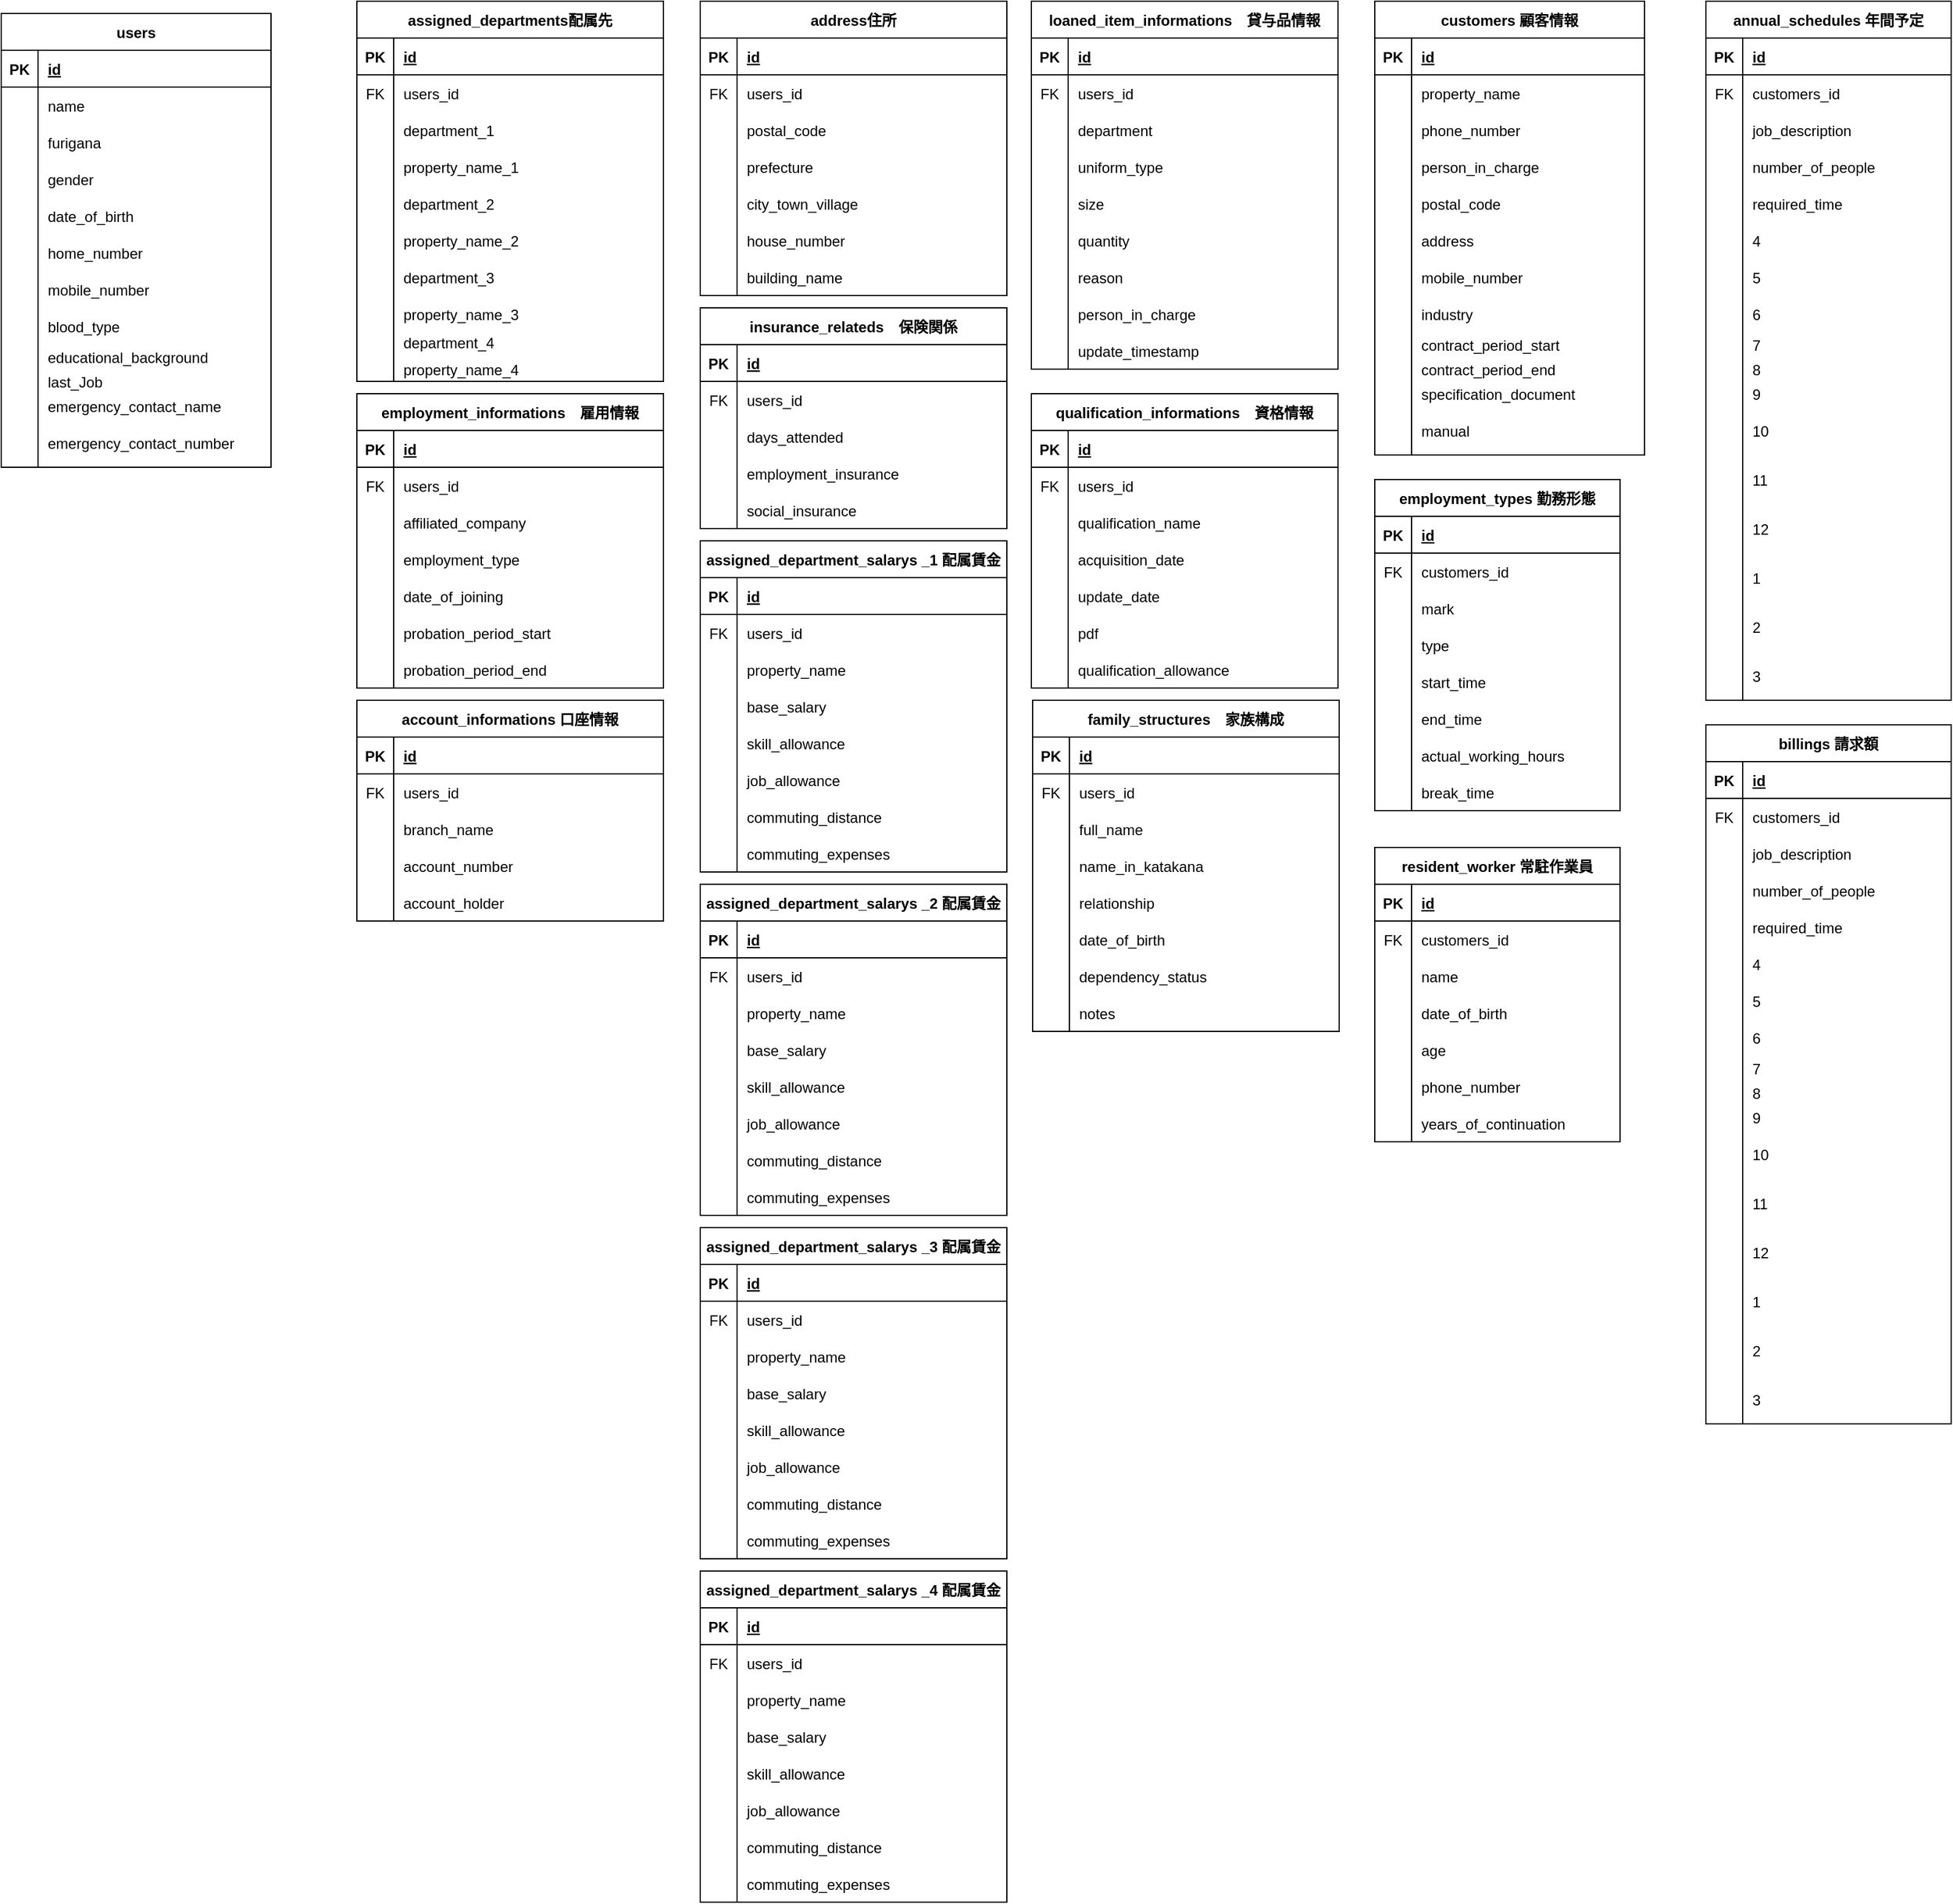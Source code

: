 <mxfile version="21.2.9" type="github">
  <diagram id="R2lEEEUBdFMjLlhIrx00" name="Page-1">
    <mxGraphModel dx="770" dy="861" grid="1" gridSize="10" guides="1" tooltips="1" connect="1" arrows="1" fold="1" page="1" pageScale="1" pageWidth="850" pageHeight="1100" math="0" shadow="0" extFonts="Permanent Marker^https://fonts.googleapis.com/css?family=Permanent+Marker">
      <root>
        <mxCell id="0" />
        <mxCell id="1" parent="0" />
        <mxCell id="C-vyLk0tnHw3VtMMgP7b-23" value="users" style="shape=table;startSize=30;container=1;collapsible=1;childLayout=tableLayout;fixedRows=1;rowLines=0;fontStyle=1;align=center;resizeLast=1;" parent="1" vertex="1">
          <mxGeometry x="10" y="20" width="220" height="370" as="geometry" />
        </mxCell>
        <mxCell id="C-vyLk0tnHw3VtMMgP7b-24" value="" style="shape=partialRectangle;collapsible=0;dropTarget=0;pointerEvents=0;fillColor=none;points=[[0,0.5],[1,0.5]];portConstraint=eastwest;top=0;left=0;right=0;bottom=1;" parent="C-vyLk0tnHw3VtMMgP7b-23" vertex="1">
          <mxGeometry y="30" width="220" height="30" as="geometry" />
        </mxCell>
        <mxCell id="C-vyLk0tnHw3VtMMgP7b-25" value="PK" style="shape=partialRectangle;overflow=hidden;connectable=0;fillColor=none;top=0;left=0;bottom=0;right=0;fontStyle=1;" parent="C-vyLk0tnHw3VtMMgP7b-24" vertex="1">
          <mxGeometry width="30" height="30" as="geometry">
            <mxRectangle width="30" height="30" as="alternateBounds" />
          </mxGeometry>
        </mxCell>
        <mxCell id="C-vyLk0tnHw3VtMMgP7b-26" value="id" style="shape=partialRectangle;overflow=hidden;connectable=0;fillColor=none;top=0;left=0;bottom=0;right=0;align=left;spacingLeft=6;fontStyle=5;" parent="C-vyLk0tnHw3VtMMgP7b-24" vertex="1">
          <mxGeometry x="30" width="190" height="30" as="geometry">
            <mxRectangle width="190" height="30" as="alternateBounds" />
          </mxGeometry>
        </mxCell>
        <mxCell id="C-vyLk0tnHw3VtMMgP7b-27" value="" style="shape=partialRectangle;collapsible=0;dropTarget=0;pointerEvents=0;fillColor=none;points=[[0,0.5],[1,0.5]];portConstraint=eastwest;top=0;left=0;right=0;bottom=0;" parent="C-vyLk0tnHw3VtMMgP7b-23" vertex="1">
          <mxGeometry y="60" width="220" height="30" as="geometry" />
        </mxCell>
        <mxCell id="C-vyLk0tnHw3VtMMgP7b-28" value="" style="shape=partialRectangle;overflow=hidden;connectable=0;fillColor=none;top=0;left=0;bottom=0;right=0;" parent="C-vyLk0tnHw3VtMMgP7b-27" vertex="1">
          <mxGeometry width="30" height="30" as="geometry">
            <mxRectangle width="30" height="30" as="alternateBounds" />
          </mxGeometry>
        </mxCell>
        <mxCell id="C-vyLk0tnHw3VtMMgP7b-29" value="name" style="shape=partialRectangle;overflow=hidden;connectable=0;fillColor=none;top=0;left=0;bottom=0;right=0;align=left;spacingLeft=6;" parent="C-vyLk0tnHw3VtMMgP7b-27" vertex="1">
          <mxGeometry x="30" width="190" height="30" as="geometry">
            <mxRectangle width="190" height="30" as="alternateBounds" />
          </mxGeometry>
        </mxCell>
        <mxCell id="q82p52GkYPc020gqi1xa-2" style="shape=partialRectangle;collapsible=0;dropTarget=0;pointerEvents=0;fillColor=none;points=[[0,0.5],[1,0.5]];portConstraint=eastwest;top=0;left=0;right=0;bottom=0;" vertex="1" parent="C-vyLk0tnHw3VtMMgP7b-23">
          <mxGeometry y="90" width="220" height="30" as="geometry" />
        </mxCell>
        <mxCell id="q82p52GkYPc020gqi1xa-3" style="shape=partialRectangle;overflow=hidden;connectable=0;fillColor=none;top=0;left=0;bottom=0;right=0;" vertex="1" parent="q82p52GkYPc020gqi1xa-2">
          <mxGeometry width="30" height="30" as="geometry">
            <mxRectangle width="30" height="30" as="alternateBounds" />
          </mxGeometry>
        </mxCell>
        <mxCell id="q82p52GkYPc020gqi1xa-4" value="furigana" style="shape=partialRectangle;overflow=hidden;connectable=0;fillColor=none;top=0;left=0;bottom=0;right=0;align=left;spacingLeft=6;" vertex="1" parent="q82p52GkYPc020gqi1xa-2">
          <mxGeometry x="30" width="190" height="30" as="geometry">
            <mxRectangle width="190" height="30" as="alternateBounds" />
          </mxGeometry>
        </mxCell>
        <mxCell id="q82p52GkYPc020gqi1xa-5" style="shape=partialRectangle;collapsible=0;dropTarget=0;pointerEvents=0;fillColor=none;points=[[0,0.5],[1,0.5]];portConstraint=eastwest;top=0;left=0;right=0;bottom=0;" vertex="1" parent="C-vyLk0tnHw3VtMMgP7b-23">
          <mxGeometry y="120" width="220" height="30" as="geometry" />
        </mxCell>
        <mxCell id="q82p52GkYPc020gqi1xa-6" style="shape=partialRectangle;overflow=hidden;connectable=0;fillColor=none;top=0;left=0;bottom=0;right=0;" vertex="1" parent="q82p52GkYPc020gqi1xa-5">
          <mxGeometry width="30" height="30" as="geometry">
            <mxRectangle width="30" height="30" as="alternateBounds" />
          </mxGeometry>
        </mxCell>
        <mxCell id="q82p52GkYPc020gqi1xa-7" value="gender" style="shape=partialRectangle;overflow=hidden;connectable=0;fillColor=none;top=0;left=0;bottom=0;right=0;align=left;spacingLeft=6;" vertex="1" parent="q82p52GkYPc020gqi1xa-5">
          <mxGeometry x="30" width="190" height="30" as="geometry">
            <mxRectangle width="190" height="30" as="alternateBounds" />
          </mxGeometry>
        </mxCell>
        <mxCell id="q82p52GkYPc020gqi1xa-17" style="shape=partialRectangle;collapsible=0;dropTarget=0;pointerEvents=0;fillColor=none;points=[[0,0.5],[1,0.5]];portConstraint=eastwest;top=0;left=0;right=0;bottom=0;" vertex="1" parent="C-vyLk0tnHw3VtMMgP7b-23">
          <mxGeometry y="150" width="220" height="30" as="geometry" />
        </mxCell>
        <mxCell id="q82p52GkYPc020gqi1xa-18" style="shape=partialRectangle;overflow=hidden;connectable=0;fillColor=none;top=0;left=0;bottom=0;right=0;" vertex="1" parent="q82p52GkYPc020gqi1xa-17">
          <mxGeometry width="30" height="30" as="geometry">
            <mxRectangle width="30" height="30" as="alternateBounds" />
          </mxGeometry>
        </mxCell>
        <mxCell id="q82p52GkYPc020gqi1xa-19" value="date_of_birth" style="shape=partialRectangle;overflow=hidden;connectable=0;fillColor=none;top=0;left=0;bottom=0;right=0;align=left;spacingLeft=6;" vertex="1" parent="q82p52GkYPc020gqi1xa-17">
          <mxGeometry x="30" width="190" height="30" as="geometry">
            <mxRectangle width="190" height="30" as="alternateBounds" />
          </mxGeometry>
        </mxCell>
        <mxCell id="q82p52GkYPc020gqi1xa-14" style="shape=partialRectangle;collapsible=0;dropTarget=0;pointerEvents=0;fillColor=none;points=[[0,0.5],[1,0.5]];portConstraint=eastwest;top=0;left=0;right=0;bottom=0;" vertex="1" parent="C-vyLk0tnHw3VtMMgP7b-23">
          <mxGeometry y="180" width="220" height="30" as="geometry" />
        </mxCell>
        <mxCell id="q82p52GkYPc020gqi1xa-15" style="shape=partialRectangle;overflow=hidden;connectable=0;fillColor=none;top=0;left=0;bottom=0;right=0;" vertex="1" parent="q82p52GkYPc020gqi1xa-14">
          <mxGeometry width="30" height="30" as="geometry">
            <mxRectangle width="30" height="30" as="alternateBounds" />
          </mxGeometry>
        </mxCell>
        <mxCell id="q82p52GkYPc020gqi1xa-16" value="home_number" style="shape=partialRectangle;overflow=hidden;connectable=0;fillColor=none;top=0;left=0;bottom=0;right=0;align=left;spacingLeft=6;" vertex="1" parent="q82p52GkYPc020gqi1xa-14">
          <mxGeometry x="30" width="190" height="30" as="geometry">
            <mxRectangle width="190" height="30" as="alternateBounds" />
          </mxGeometry>
        </mxCell>
        <mxCell id="q82p52GkYPc020gqi1xa-11" style="shape=partialRectangle;collapsible=0;dropTarget=0;pointerEvents=0;fillColor=none;points=[[0,0.5],[1,0.5]];portConstraint=eastwest;top=0;left=0;right=0;bottom=0;" vertex="1" parent="C-vyLk0tnHw3VtMMgP7b-23">
          <mxGeometry y="210" width="220" height="30" as="geometry" />
        </mxCell>
        <mxCell id="q82p52GkYPc020gqi1xa-12" style="shape=partialRectangle;overflow=hidden;connectable=0;fillColor=none;top=0;left=0;bottom=0;right=0;" vertex="1" parent="q82p52GkYPc020gqi1xa-11">
          <mxGeometry width="30" height="30" as="geometry">
            <mxRectangle width="30" height="30" as="alternateBounds" />
          </mxGeometry>
        </mxCell>
        <mxCell id="q82p52GkYPc020gqi1xa-13" value="mobile_number" style="shape=partialRectangle;overflow=hidden;connectable=0;fillColor=none;top=0;left=0;bottom=0;right=0;align=left;spacingLeft=6;" vertex="1" parent="q82p52GkYPc020gqi1xa-11">
          <mxGeometry x="30" width="190" height="30" as="geometry">
            <mxRectangle width="190" height="30" as="alternateBounds" />
          </mxGeometry>
        </mxCell>
        <mxCell id="q82p52GkYPc020gqi1xa-8" style="shape=partialRectangle;collapsible=0;dropTarget=0;pointerEvents=0;fillColor=none;points=[[0,0.5],[1,0.5]];portConstraint=eastwest;top=0;left=0;right=0;bottom=0;" vertex="1" parent="C-vyLk0tnHw3VtMMgP7b-23">
          <mxGeometry y="240" width="220" height="30" as="geometry" />
        </mxCell>
        <mxCell id="q82p52GkYPc020gqi1xa-9" style="shape=partialRectangle;overflow=hidden;connectable=0;fillColor=none;top=0;left=0;bottom=0;right=0;" vertex="1" parent="q82p52GkYPc020gqi1xa-8">
          <mxGeometry width="30" height="30" as="geometry">
            <mxRectangle width="30" height="30" as="alternateBounds" />
          </mxGeometry>
        </mxCell>
        <mxCell id="q82p52GkYPc020gqi1xa-10" value="blood_type" style="shape=partialRectangle;overflow=hidden;connectable=0;fillColor=none;top=0;left=0;bottom=0;right=0;align=left;spacingLeft=6;" vertex="1" parent="q82p52GkYPc020gqi1xa-8">
          <mxGeometry x="30" width="190" height="30" as="geometry">
            <mxRectangle width="190" height="30" as="alternateBounds" />
          </mxGeometry>
        </mxCell>
        <mxCell id="q82p52GkYPc020gqi1xa-49" style="shape=partialRectangle;collapsible=0;dropTarget=0;pointerEvents=0;fillColor=none;points=[[0,0.5],[1,0.5]];portConstraint=eastwest;top=0;left=0;right=0;bottom=0;" vertex="1" parent="C-vyLk0tnHw3VtMMgP7b-23">
          <mxGeometry y="270" width="220" height="20" as="geometry" />
        </mxCell>
        <mxCell id="q82p52GkYPc020gqi1xa-50" style="shape=partialRectangle;overflow=hidden;connectable=0;fillColor=none;top=0;left=0;bottom=0;right=0;" vertex="1" parent="q82p52GkYPc020gqi1xa-49">
          <mxGeometry width="30" height="20" as="geometry">
            <mxRectangle width="30" height="20" as="alternateBounds" />
          </mxGeometry>
        </mxCell>
        <mxCell id="q82p52GkYPc020gqi1xa-51" value="educational_background" style="shape=partialRectangle;overflow=hidden;connectable=0;fillColor=none;top=0;left=0;bottom=0;right=0;align=left;spacingLeft=6;" vertex="1" parent="q82p52GkYPc020gqi1xa-49">
          <mxGeometry x="30" width="190" height="20" as="geometry">
            <mxRectangle width="190" height="20" as="alternateBounds" />
          </mxGeometry>
        </mxCell>
        <mxCell id="q82p52GkYPc020gqi1xa-83" style="shape=partialRectangle;collapsible=0;dropTarget=0;pointerEvents=0;fillColor=none;points=[[0,0.5],[1,0.5]];portConstraint=eastwest;top=0;left=0;right=0;bottom=0;" vertex="1" parent="C-vyLk0tnHw3VtMMgP7b-23">
          <mxGeometry y="290" width="220" height="20" as="geometry" />
        </mxCell>
        <mxCell id="q82p52GkYPc020gqi1xa-84" style="shape=partialRectangle;overflow=hidden;connectable=0;fillColor=none;top=0;left=0;bottom=0;right=0;" vertex="1" parent="q82p52GkYPc020gqi1xa-83">
          <mxGeometry width="30" height="20" as="geometry">
            <mxRectangle width="30" height="20" as="alternateBounds" />
          </mxGeometry>
        </mxCell>
        <mxCell id="q82p52GkYPc020gqi1xa-85" value="last_Job" style="shape=partialRectangle;overflow=hidden;connectable=0;fillColor=none;top=0;left=0;bottom=0;right=0;align=left;spacingLeft=6;" vertex="1" parent="q82p52GkYPc020gqi1xa-83">
          <mxGeometry x="30" width="190" height="20" as="geometry">
            <mxRectangle width="190" height="20" as="alternateBounds" />
          </mxGeometry>
        </mxCell>
        <mxCell id="q82p52GkYPc020gqi1xa-80" style="shape=partialRectangle;collapsible=0;dropTarget=0;pointerEvents=0;fillColor=none;points=[[0,0.5],[1,0.5]];portConstraint=eastwest;top=0;left=0;right=0;bottom=0;" vertex="1" parent="C-vyLk0tnHw3VtMMgP7b-23">
          <mxGeometry y="310" width="220" height="20" as="geometry" />
        </mxCell>
        <mxCell id="q82p52GkYPc020gqi1xa-81" style="shape=partialRectangle;overflow=hidden;connectable=0;fillColor=none;top=0;left=0;bottom=0;right=0;" vertex="1" parent="q82p52GkYPc020gqi1xa-80">
          <mxGeometry width="30" height="20" as="geometry">
            <mxRectangle width="30" height="20" as="alternateBounds" />
          </mxGeometry>
        </mxCell>
        <mxCell id="q82p52GkYPc020gqi1xa-82" value="emergency_contact_name" style="shape=partialRectangle;overflow=hidden;connectable=0;fillColor=none;top=0;left=0;bottom=0;right=0;align=left;spacingLeft=6;" vertex="1" parent="q82p52GkYPc020gqi1xa-80">
          <mxGeometry x="30" width="190" height="20" as="geometry">
            <mxRectangle width="190" height="20" as="alternateBounds" />
          </mxGeometry>
        </mxCell>
        <mxCell id="q82p52GkYPc020gqi1xa-89" style="shape=partialRectangle;collapsible=0;dropTarget=0;pointerEvents=0;fillColor=none;points=[[0,0.5],[1,0.5]];portConstraint=eastwest;top=0;left=0;right=0;bottom=0;" vertex="1" parent="C-vyLk0tnHw3VtMMgP7b-23">
          <mxGeometry y="330" width="220" height="40" as="geometry" />
        </mxCell>
        <mxCell id="q82p52GkYPc020gqi1xa-90" style="shape=partialRectangle;overflow=hidden;connectable=0;fillColor=none;top=0;left=0;bottom=0;right=0;" vertex="1" parent="q82p52GkYPc020gqi1xa-89">
          <mxGeometry width="30" height="40" as="geometry">
            <mxRectangle width="30" height="40" as="alternateBounds" />
          </mxGeometry>
        </mxCell>
        <mxCell id="q82p52GkYPc020gqi1xa-91" value="emergency_contact_number" style="shape=partialRectangle;overflow=hidden;connectable=0;fillColor=none;top=0;left=0;bottom=0;right=0;align=left;spacingLeft=6;" vertex="1" parent="q82p52GkYPc020gqi1xa-89">
          <mxGeometry x="30" width="190" height="40" as="geometry">
            <mxRectangle width="190" height="40" as="alternateBounds" />
          </mxGeometry>
        </mxCell>
        <mxCell id="q82p52GkYPc020gqi1xa-52" value="assigned_departments配属先" style="shape=table;startSize=30;container=1;collapsible=1;childLayout=tableLayout;fixedRows=1;rowLines=0;fontStyle=1;align=center;resizeLast=1;" vertex="1" parent="1">
          <mxGeometry x="300" y="10" width="250" height="310" as="geometry" />
        </mxCell>
        <mxCell id="q82p52GkYPc020gqi1xa-53" value="" style="shape=partialRectangle;collapsible=0;dropTarget=0;pointerEvents=0;fillColor=none;points=[[0,0.5],[1,0.5]];portConstraint=eastwest;top=0;left=0;right=0;bottom=1;" vertex="1" parent="q82p52GkYPc020gqi1xa-52">
          <mxGeometry y="30" width="250" height="30" as="geometry" />
        </mxCell>
        <mxCell id="q82p52GkYPc020gqi1xa-54" value="PK" style="shape=partialRectangle;overflow=hidden;connectable=0;fillColor=none;top=0;left=0;bottom=0;right=0;fontStyle=1;" vertex="1" parent="q82p52GkYPc020gqi1xa-53">
          <mxGeometry width="30" height="30" as="geometry">
            <mxRectangle width="30" height="30" as="alternateBounds" />
          </mxGeometry>
        </mxCell>
        <mxCell id="q82p52GkYPc020gqi1xa-55" value="id" style="shape=partialRectangle;overflow=hidden;connectable=0;fillColor=none;top=0;left=0;bottom=0;right=0;align=left;spacingLeft=6;fontStyle=5;" vertex="1" parent="q82p52GkYPc020gqi1xa-53">
          <mxGeometry x="30" width="220" height="30" as="geometry">
            <mxRectangle width="220" height="30" as="alternateBounds" />
          </mxGeometry>
        </mxCell>
        <mxCell id="q82p52GkYPc020gqi1xa-100" style="shape=partialRectangle;collapsible=0;dropTarget=0;pointerEvents=0;fillColor=none;points=[[0,0.5],[1,0.5]];portConstraint=eastwest;top=0;left=0;right=0;bottom=0;" vertex="1" parent="q82p52GkYPc020gqi1xa-52">
          <mxGeometry y="60" width="250" height="30" as="geometry" />
        </mxCell>
        <mxCell id="q82p52GkYPc020gqi1xa-101" value="FK" style="shape=partialRectangle;overflow=hidden;connectable=0;fillColor=none;top=0;left=0;bottom=0;right=0;" vertex="1" parent="q82p52GkYPc020gqi1xa-100">
          <mxGeometry width="30" height="30" as="geometry">
            <mxRectangle width="30" height="30" as="alternateBounds" />
          </mxGeometry>
        </mxCell>
        <mxCell id="q82p52GkYPc020gqi1xa-102" value="users_id" style="shape=partialRectangle;overflow=hidden;connectable=0;fillColor=none;top=0;left=0;bottom=0;right=0;align=left;spacingLeft=6;" vertex="1" parent="q82p52GkYPc020gqi1xa-100">
          <mxGeometry x="30" width="220" height="30" as="geometry">
            <mxRectangle width="220" height="30" as="alternateBounds" />
          </mxGeometry>
        </mxCell>
        <mxCell id="q82p52GkYPc020gqi1xa-59" style="shape=partialRectangle;collapsible=0;dropTarget=0;pointerEvents=0;fillColor=none;points=[[0,0.5],[1,0.5]];portConstraint=eastwest;top=0;left=0;right=0;bottom=0;" vertex="1" parent="q82p52GkYPc020gqi1xa-52">
          <mxGeometry y="90" width="250" height="30" as="geometry" />
        </mxCell>
        <mxCell id="q82p52GkYPc020gqi1xa-60" style="shape=partialRectangle;overflow=hidden;connectable=0;fillColor=none;top=0;left=0;bottom=0;right=0;" vertex="1" parent="q82p52GkYPc020gqi1xa-59">
          <mxGeometry width="30" height="30" as="geometry">
            <mxRectangle width="30" height="30" as="alternateBounds" />
          </mxGeometry>
        </mxCell>
        <mxCell id="q82p52GkYPc020gqi1xa-61" value="department_1" style="shape=partialRectangle;overflow=hidden;connectable=0;fillColor=none;top=0;left=0;bottom=0;right=0;align=left;spacingLeft=6;" vertex="1" parent="q82p52GkYPc020gqi1xa-59">
          <mxGeometry x="30" width="220" height="30" as="geometry">
            <mxRectangle width="220" height="30" as="alternateBounds" />
          </mxGeometry>
        </mxCell>
        <mxCell id="q82p52GkYPc020gqi1xa-62" style="shape=partialRectangle;collapsible=0;dropTarget=0;pointerEvents=0;fillColor=none;points=[[0,0.5],[1,0.5]];portConstraint=eastwest;top=0;left=0;right=0;bottom=0;" vertex="1" parent="q82p52GkYPc020gqi1xa-52">
          <mxGeometry y="120" width="250" height="30" as="geometry" />
        </mxCell>
        <mxCell id="q82p52GkYPc020gqi1xa-63" style="shape=partialRectangle;overflow=hidden;connectable=0;fillColor=none;top=0;left=0;bottom=0;right=0;" vertex="1" parent="q82p52GkYPc020gqi1xa-62">
          <mxGeometry width="30" height="30" as="geometry">
            <mxRectangle width="30" height="30" as="alternateBounds" />
          </mxGeometry>
        </mxCell>
        <mxCell id="q82p52GkYPc020gqi1xa-64" value="property_name_1" style="shape=partialRectangle;overflow=hidden;connectable=0;fillColor=none;top=0;left=0;bottom=0;right=0;align=left;spacingLeft=6;" vertex="1" parent="q82p52GkYPc020gqi1xa-62">
          <mxGeometry x="30" width="220" height="30" as="geometry">
            <mxRectangle width="220" height="30" as="alternateBounds" />
          </mxGeometry>
        </mxCell>
        <mxCell id="q82p52GkYPc020gqi1xa-65" style="shape=partialRectangle;collapsible=0;dropTarget=0;pointerEvents=0;fillColor=none;points=[[0,0.5],[1,0.5]];portConstraint=eastwest;top=0;left=0;right=0;bottom=0;" vertex="1" parent="q82p52GkYPc020gqi1xa-52">
          <mxGeometry y="150" width="250" height="30" as="geometry" />
        </mxCell>
        <mxCell id="q82p52GkYPc020gqi1xa-66" style="shape=partialRectangle;overflow=hidden;connectable=0;fillColor=none;top=0;left=0;bottom=0;right=0;" vertex="1" parent="q82p52GkYPc020gqi1xa-65">
          <mxGeometry width="30" height="30" as="geometry">
            <mxRectangle width="30" height="30" as="alternateBounds" />
          </mxGeometry>
        </mxCell>
        <mxCell id="q82p52GkYPc020gqi1xa-67" value="department_2" style="shape=partialRectangle;overflow=hidden;connectable=0;fillColor=none;top=0;left=0;bottom=0;right=0;align=left;spacingLeft=6;" vertex="1" parent="q82p52GkYPc020gqi1xa-65">
          <mxGeometry x="30" width="220" height="30" as="geometry">
            <mxRectangle width="220" height="30" as="alternateBounds" />
          </mxGeometry>
        </mxCell>
        <mxCell id="q82p52GkYPc020gqi1xa-68" style="shape=partialRectangle;collapsible=0;dropTarget=0;pointerEvents=0;fillColor=none;points=[[0,0.5],[1,0.5]];portConstraint=eastwest;top=0;left=0;right=0;bottom=0;" vertex="1" parent="q82p52GkYPc020gqi1xa-52">
          <mxGeometry y="180" width="250" height="30" as="geometry" />
        </mxCell>
        <mxCell id="q82p52GkYPc020gqi1xa-69" style="shape=partialRectangle;overflow=hidden;connectable=0;fillColor=none;top=0;left=0;bottom=0;right=0;" vertex="1" parent="q82p52GkYPc020gqi1xa-68">
          <mxGeometry width="30" height="30" as="geometry">
            <mxRectangle width="30" height="30" as="alternateBounds" />
          </mxGeometry>
        </mxCell>
        <mxCell id="q82p52GkYPc020gqi1xa-70" value="property_name_2" style="shape=partialRectangle;overflow=hidden;connectable=0;fillColor=none;top=0;left=0;bottom=0;right=0;align=left;spacingLeft=6;" vertex="1" parent="q82p52GkYPc020gqi1xa-68">
          <mxGeometry x="30" width="220" height="30" as="geometry">
            <mxRectangle width="220" height="30" as="alternateBounds" />
          </mxGeometry>
        </mxCell>
        <mxCell id="q82p52GkYPc020gqi1xa-71" style="shape=partialRectangle;collapsible=0;dropTarget=0;pointerEvents=0;fillColor=none;points=[[0,0.5],[1,0.5]];portConstraint=eastwest;top=0;left=0;right=0;bottom=0;" vertex="1" parent="q82p52GkYPc020gqi1xa-52">
          <mxGeometry y="210" width="250" height="30" as="geometry" />
        </mxCell>
        <mxCell id="q82p52GkYPc020gqi1xa-72" style="shape=partialRectangle;overflow=hidden;connectable=0;fillColor=none;top=0;left=0;bottom=0;right=0;" vertex="1" parent="q82p52GkYPc020gqi1xa-71">
          <mxGeometry width="30" height="30" as="geometry">
            <mxRectangle width="30" height="30" as="alternateBounds" />
          </mxGeometry>
        </mxCell>
        <mxCell id="q82p52GkYPc020gqi1xa-73" value="department_3" style="shape=partialRectangle;overflow=hidden;connectable=0;fillColor=none;top=0;left=0;bottom=0;right=0;align=left;spacingLeft=6;" vertex="1" parent="q82p52GkYPc020gqi1xa-71">
          <mxGeometry x="30" width="220" height="30" as="geometry">
            <mxRectangle width="220" height="30" as="alternateBounds" />
          </mxGeometry>
        </mxCell>
        <mxCell id="q82p52GkYPc020gqi1xa-74" style="shape=partialRectangle;collapsible=0;dropTarget=0;pointerEvents=0;fillColor=none;points=[[0,0.5],[1,0.5]];portConstraint=eastwest;top=0;left=0;right=0;bottom=0;" vertex="1" parent="q82p52GkYPc020gqi1xa-52">
          <mxGeometry y="240" width="250" height="30" as="geometry" />
        </mxCell>
        <mxCell id="q82p52GkYPc020gqi1xa-75" style="shape=partialRectangle;overflow=hidden;connectable=0;fillColor=none;top=0;left=0;bottom=0;right=0;" vertex="1" parent="q82p52GkYPc020gqi1xa-74">
          <mxGeometry width="30" height="30" as="geometry">
            <mxRectangle width="30" height="30" as="alternateBounds" />
          </mxGeometry>
        </mxCell>
        <mxCell id="q82p52GkYPc020gqi1xa-76" value="property_name_3" style="shape=partialRectangle;overflow=hidden;connectable=0;fillColor=none;top=0;left=0;bottom=0;right=0;align=left;spacingLeft=6;" vertex="1" parent="q82p52GkYPc020gqi1xa-74">
          <mxGeometry x="30" width="220" height="30" as="geometry">
            <mxRectangle width="220" height="30" as="alternateBounds" />
          </mxGeometry>
        </mxCell>
        <mxCell id="q82p52GkYPc020gqi1xa-77" style="shape=partialRectangle;collapsible=0;dropTarget=0;pointerEvents=0;fillColor=none;points=[[0,0.5],[1,0.5]];portConstraint=eastwest;top=0;left=0;right=0;bottom=0;" vertex="1" parent="q82p52GkYPc020gqi1xa-52">
          <mxGeometry y="270" width="250" height="20" as="geometry" />
        </mxCell>
        <mxCell id="q82p52GkYPc020gqi1xa-78" style="shape=partialRectangle;overflow=hidden;connectable=0;fillColor=none;top=0;left=0;bottom=0;right=0;" vertex="1" parent="q82p52GkYPc020gqi1xa-77">
          <mxGeometry width="30" height="20" as="geometry">
            <mxRectangle width="30" height="20" as="alternateBounds" />
          </mxGeometry>
        </mxCell>
        <mxCell id="q82p52GkYPc020gqi1xa-79" value="department_4&#xa;" style="shape=partialRectangle;overflow=hidden;connectable=0;fillColor=none;top=0;left=0;bottom=0;right=0;align=left;spacingLeft=6;" vertex="1" parent="q82p52GkYPc020gqi1xa-77">
          <mxGeometry x="30" width="220" height="20" as="geometry">
            <mxRectangle width="220" height="20" as="alternateBounds" />
          </mxGeometry>
        </mxCell>
        <mxCell id="q82p52GkYPc020gqi1xa-94" style="shape=partialRectangle;collapsible=0;dropTarget=0;pointerEvents=0;fillColor=none;points=[[0,0.5],[1,0.5]];portConstraint=eastwest;top=0;left=0;right=0;bottom=0;" vertex="1" parent="q82p52GkYPc020gqi1xa-52">
          <mxGeometry y="290" width="250" height="20" as="geometry" />
        </mxCell>
        <mxCell id="q82p52GkYPc020gqi1xa-95" style="shape=partialRectangle;overflow=hidden;connectable=0;fillColor=none;top=0;left=0;bottom=0;right=0;" vertex="1" parent="q82p52GkYPc020gqi1xa-94">
          <mxGeometry width="30" height="20" as="geometry">
            <mxRectangle width="30" height="20" as="alternateBounds" />
          </mxGeometry>
        </mxCell>
        <mxCell id="q82p52GkYPc020gqi1xa-96" value="property_name_4" style="shape=partialRectangle;overflow=hidden;connectable=0;fillColor=none;top=0;left=0;bottom=0;right=0;align=left;spacingLeft=6;" vertex="1" parent="q82p52GkYPc020gqi1xa-94">
          <mxGeometry x="30" width="220" height="20" as="geometry">
            <mxRectangle width="220" height="20" as="alternateBounds" />
          </mxGeometry>
        </mxCell>
        <mxCell id="q82p52GkYPc020gqi1xa-103" value="address住所" style="shape=table;startSize=30;container=1;collapsible=1;childLayout=tableLayout;fixedRows=1;rowLines=0;fontStyle=1;align=center;resizeLast=1;" vertex="1" parent="1">
          <mxGeometry x="580" y="10" width="250" height="240" as="geometry" />
        </mxCell>
        <mxCell id="q82p52GkYPc020gqi1xa-104" value="" style="shape=partialRectangle;collapsible=0;dropTarget=0;pointerEvents=0;fillColor=none;points=[[0,0.5],[1,0.5]];portConstraint=eastwest;top=0;left=0;right=0;bottom=1;" vertex="1" parent="q82p52GkYPc020gqi1xa-103">
          <mxGeometry y="30" width="250" height="30" as="geometry" />
        </mxCell>
        <mxCell id="q82p52GkYPc020gqi1xa-105" value="PK" style="shape=partialRectangle;overflow=hidden;connectable=0;fillColor=none;top=0;left=0;bottom=0;right=0;fontStyle=1;" vertex="1" parent="q82p52GkYPc020gqi1xa-104">
          <mxGeometry width="30" height="30" as="geometry">
            <mxRectangle width="30" height="30" as="alternateBounds" />
          </mxGeometry>
        </mxCell>
        <mxCell id="q82p52GkYPc020gqi1xa-106" value="id" style="shape=partialRectangle;overflow=hidden;connectable=0;fillColor=none;top=0;left=0;bottom=0;right=0;align=left;spacingLeft=6;fontStyle=5;" vertex="1" parent="q82p52GkYPc020gqi1xa-104">
          <mxGeometry x="30" width="220" height="30" as="geometry">
            <mxRectangle width="220" height="30" as="alternateBounds" />
          </mxGeometry>
        </mxCell>
        <mxCell id="q82p52GkYPc020gqi1xa-107" style="shape=partialRectangle;collapsible=0;dropTarget=0;pointerEvents=0;fillColor=none;points=[[0,0.5],[1,0.5]];portConstraint=eastwest;top=0;left=0;right=0;bottom=0;" vertex="1" parent="q82p52GkYPc020gqi1xa-103">
          <mxGeometry y="60" width="250" height="30" as="geometry" />
        </mxCell>
        <mxCell id="q82p52GkYPc020gqi1xa-108" value="FK" style="shape=partialRectangle;overflow=hidden;connectable=0;fillColor=none;top=0;left=0;bottom=0;right=0;" vertex="1" parent="q82p52GkYPc020gqi1xa-107">
          <mxGeometry width="30" height="30" as="geometry">
            <mxRectangle width="30" height="30" as="alternateBounds" />
          </mxGeometry>
        </mxCell>
        <mxCell id="q82p52GkYPc020gqi1xa-109" value="users_id" style="shape=partialRectangle;overflow=hidden;connectable=0;fillColor=none;top=0;left=0;bottom=0;right=0;align=left;spacingLeft=6;" vertex="1" parent="q82p52GkYPc020gqi1xa-107">
          <mxGeometry x="30" width="220" height="30" as="geometry">
            <mxRectangle width="220" height="30" as="alternateBounds" />
          </mxGeometry>
        </mxCell>
        <mxCell id="q82p52GkYPc020gqi1xa-110" style="shape=partialRectangle;collapsible=0;dropTarget=0;pointerEvents=0;fillColor=none;points=[[0,0.5],[1,0.5]];portConstraint=eastwest;top=0;left=0;right=0;bottom=0;" vertex="1" parent="q82p52GkYPc020gqi1xa-103">
          <mxGeometry y="90" width="250" height="30" as="geometry" />
        </mxCell>
        <mxCell id="q82p52GkYPc020gqi1xa-111" style="shape=partialRectangle;overflow=hidden;connectable=0;fillColor=none;top=0;left=0;bottom=0;right=0;" vertex="1" parent="q82p52GkYPc020gqi1xa-110">
          <mxGeometry width="30" height="30" as="geometry">
            <mxRectangle width="30" height="30" as="alternateBounds" />
          </mxGeometry>
        </mxCell>
        <mxCell id="q82p52GkYPc020gqi1xa-112" value="postal_code" style="shape=partialRectangle;overflow=hidden;connectable=0;fillColor=none;top=0;left=0;bottom=0;right=0;align=left;spacingLeft=6;" vertex="1" parent="q82p52GkYPc020gqi1xa-110">
          <mxGeometry x="30" width="220" height="30" as="geometry">
            <mxRectangle width="220" height="30" as="alternateBounds" />
          </mxGeometry>
        </mxCell>
        <mxCell id="q82p52GkYPc020gqi1xa-113" style="shape=partialRectangle;collapsible=0;dropTarget=0;pointerEvents=0;fillColor=none;points=[[0,0.5],[1,0.5]];portConstraint=eastwest;top=0;left=0;right=0;bottom=0;" vertex="1" parent="q82p52GkYPc020gqi1xa-103">
          <mxGeometry y="120" width="250" height="30" as="geometry" />
        </mxCell>
        <mxCell id="q82p52GkYPc020gqi1xa-114" style="shape=partialRectangle;overflow=hidden;connectable=0;fillColor=none;top=0;left=0;bottom=0;right=0;" vertex="1" parent="q82p52GkYPc020gqi1xa-113">
          <mxGeometry width="30" height="30" as="geometry">
            <mxRectangle width="30" height="30" as="alternateBounds" />
          </mxGeometry>
        </mxCell>
        <mxCell id="q82p52GkYPc020gqi1xa-115" value="prefecture" style="shape=partialRectangle;overflow=hidden;connectable=0;fillColor=none;top=0;left=0;bottom=0;right=0;align=left;spacingLeft=6;" vertex="1" parent="q82p52GkYPc020gqi1xa-113">
          <mxGeometry x="30" width="220" height="30" as="geometry">
            <mxRectangle width="220" height="30" as="alternateBounds" />
          </mxGeometry>
        </mxCell>
        <mxCell id="q82p52GkYPc020gqi1xa-116" style="shape=partialRectangle;collapsible=0;dropTarget=0;pointerEvents=0;fillColor=none;points=[[0,0.5],[1,0.5]];portConstraint=eastwest;top=0;left=0;right=0;bottom=0;" vertex="1" parent="q82p52GkYPc020gqi1xa-103">
          <mxGeometry y="150" width="250" height="30" as="geometry" />
        </mxCell>
        <mxCell id="q82p52GkYPc020gqi1xa-117" style="shape=partialRectangle;overflow=hidden;connectable=0;fillColor=none;top=0;left=0;bottom=0;right=0;" vertex="1" parent="q82p52GkYPc020gqi1xa-116">
          <mxGeometry width="30" height="30" as="geometry">
            <mxRectangle width="30" height="30" as="alternateBounds" />
          </mxGeometry>
        </mxCell>
        <mxCell id="q82p52GkYPc020gqi1xa-118" value="city_town_village" style="shape=partialRectangle;overflow=hidden;connectable=0;fillColor=none;top=0;left=0;bottom=0;right=0;align=left;spacingLeft=6;" vertex="1" parent="q82p52GkYPc020gqi1xa-116">
          <mxGeometry x="30" width="220" height="30" as="geometry">
            <mxRectangle width="220" height="30" as="alternateBounds" />
          </mxGeometry>
        </mxCell>
        <mxCell id="q82p52GkYPc020gqi1xa-119" style="shape=partialRectangle;collapsible=0;dropTarget=0;pointerEvents=0;fillColor=none;points=[[0,0.5],[1,0.5]];portConstraint=eastwest;top=0;left=0;right=0;bottom=0;" vertex="1" parent="q82p52GkYPc020gqi1xa-103">
          <mxGeometry y="180" width="250" height="30" as="geometry" />
        </mxCell>
        <mxCell id="q82p52GkYPc020gqi1xa-120" style="shape=partialRectangle;overflow=hidden;connectable=0;fillColor=none;top=0;left=0;bottom=0;right=0;" vertex="1" parent="q82p52GkYPc020gqi1xa-119">
          <mxGeometry width="30" height="30" as="geometry">
            <mxRectangle width="30" height="30" as="alternateBounds" />
          </mxGeometry>
        </mxCell>
        <mxCell id="q82p52GkYPc020gqi1xa-121" value="house_number" style="shape=partialRectangle;overflow=hidden;connectable=0;fillColor=none;top=0;left=0;bottom=0;right=0;align=left;spacingLeft=6;" vertex="1" parent="q82p52GkYPc020gqi1xa-119">
          <mxGeometry x="30" width="220" height="30" as="geometry">
            <mxRectangle width="220" height="30" as="alternateBounds" />
          </mxGeometry>
        </mxCell>
        <mxCell id="q82p52GkYPc020gqi1xa-122" style="shape=partialRectangle;collapsible=0;dropTarget=0;pointerEvents=0;fillColor=none;points=[[0,0.5],[1,0.5]];portConstraint=eastwest;top=0;left=0;right=0;bottom=0;" vertex="1" parent="q82p52GkYPc020gqi1xa-103">
          <mxGeometry y="210" width="250" height="30" as="geometry" />
        </mxCell>
        <mxCell id="q82p52GkYPc020gqi1xa-123" style="shape=partialRectangle;overflow=hidden;connectable=0;fillColor=none;top=0;left=0;bottom=0;right=0;" vertex="1" parent="q82p52GkYPc020gqi1xa-122">
          <mxGeometry width="30" height="30" as="geometry">
            <mxRectangle width="30" height="30" as="alternateBounds" />
          </mxGeometry>
        </mxCell>
        <mxCell id="q82p52GkYPc020gqi1xa-124" value="building_name" style="shape=partialRectangle;overflow=hidden;connectable=0;fillColor=none;top=0;left=0;bottom=0;right=0;align=left;spacingLeft=6;" vertex="1" parent="q82p52GkYPc020gqi1xa-122">
          <mxGeometry x="30" width="220" height="30" as="geometry">
            <mxRectangle width="220" height="30" as="alternateBounds" />
          </mxGeometry>
        </mxCell>
        <mxCell id="q82p52GkYPc020gqi1xa-134" value="employment_informations　雇用情報" style="shape=table;startSize=30;container=1;collapsible=1;childLayout=tableLayout;fixedRows=1;rowLines=0;fontStyle=1;align=center;resizeLast=1;" vertex="1" parent="1">
          <mxGeometry x="300" y="330" width="250" height="240" as="geometry" />
        </mxCell>
        <mxCell id="q82p52GkYPc020gqi1xa-135" value="" style="shape=partialRectangle;collapsible=0;dropTarget=0;pointerEvents=0;fillColor=none;points=[[0,0.5],[1,0.5]];portConstraint=eastwest;top=0;left=0;right=0;bottom=1;" vertex="1" parent="q82p52GkYPc020gqi1xa-134">
          <mxGeometry y="30" width="250" height="30" as="geometry" />
        </mxCell>
        <mxCell id="q82p52GkYPc020gqi1xa-136" value="PK" style="shape=partialRectangle;overflow=hidden;connectable=0;fillColor=none;top=0;left=0;bottom=0;right=0;fontStyle=1;" vertex="1" parent="q82p52GkYPc020gqi1xa-135">
          <mxGeometry width="30" height="30" as="geometry">
            <mxRectangle width="30" height="30" as="alternateBounds" />
          </mxGeometry>
        </mxCell>
        <mxCell id="q82p52GkYPc020gqi1xa-137" value="id" style="shape=partialRectangle;overflow=hidden;connectable=0;fillColor=none;top=0;left=0;bottom=0;right=0;align=left;spacingLeft=6;fontStyle=5;" vertex="1" parent="q82p52GkYPc020gqi1xa-135">
          <mxGeometry x="30" width="220" height="30" as="geometry">
            <mxRectangle width="220" height="30" as="alternateBounds" />
          </mxGeometry>
        </mxCell>
        <mxCell id="q82p52GkYPc020gqi1xa-138" style="shape=partialRectangle;collapsible=0;dropTarget=0;pointerEvents=0;fillColor=none;points=[[0,0.5],[1,0.5]];portConstraint=eastwest;top=0;left=0;right=0;bottom=0;" vertex="1" parent="q82p52GkYPc020gqi1xa-134">
          <mxGeometry y="60" width="250" height="30" as="geometry" />
        </mxCell>
        <mxCell id="q82p52GkYPc020gqi1xa-139" value="FK" style="shape=partialRectangle;overflow=hidden;connectable=0;fillColor=none;top=0;left=0;bottom=0;right=0;" vertex="1" parent="q82p52GkYPc020gqi1xa-138">
          <mxGeometry width="30" height="30" as="geometry">
            <mxRectangle width="30" height="30" as="alternateBounds" />
          </mxGeometry>
        </mxCell>
        <mxCell id="q82p52GkYPc020gqi1xa-140" value="users_id" style="shape=partialRectangle;overflow=hidden;connectable=0;fillColor=none;top=0;left=0;bottom=0;right=0;align=left;spacingLeft=6;" vertex="1" parent="q82p52GkYPc020gqi1xa-138">
          <mxGeometry x="30" width="220" height="30" as="geometry">
            <mxRectangle width="220" height="30" as="alternateBounds" />
          </mxGeometry>
        </mxCell>
        <mxCell id="q82p52GkYPc020gqi1xa-141" style="shape=partialRectangle;collapsible=0;dropTarget=0;pointerEvents=0;fillColor=none;points=[[0,0.5],[1,0.5]];portConstraint=eastwest;top=0;left=0;right=0;bottom=0;" vertex="1" parent="q82p52GkYPc020gqi1xa-134">
          <mxGeometry y="90" width="250" height="30" as="geometry" />
        </mxCell>
        <mxCell id="q82p52GkYPc020gqi1xa-142" style="shape=partialRectangle;overflow=hidden;connectable=0;fillColor=none;top=0;left=0;bottom=0;right=0;" vertex="1" parent="q82p52GkYPc020gqi1xa-141">
          <mxGeometry width="30" height="30" as="geometry">
            <mxRectangle width="30" height="30" as="alternateBounds" />
          </mxGeometry>
        </mxCell>
        <mxCell id="q82p52GkYPc020gqi1xa-143" value="affiliated_company" style="shape=partialRectangle;overflow=hidden;connectable=0;fillColor=none;top=0;left=0;bottom=0;right=0;align=left;spacingLeft=6;" vertex="1" parent="q82p52GkYPc020gqi1xa-141">
          <mxGeometry x="30" width="220" height="30" as="geometry">
            <mxRectangle width="220" height="30" as="alternateBounds" />
          </mxGeometry>
        </mxCell>
        <mxCell id="q82p52GkYPc020gqi1xa-144" style="shape=partialRectangle;collapsible=0;dropTarget=0;pointerEvents=0;fillColor=none;points=[[0,0.5],[1,0.5]];portConstraint=eastwest;top=0;left=0;right=0;bottom=0;" vertex="1" parent="q82p52GkYPc020gqi1xa-134">
          <mxGeometry y="120" width="250" height="30" as="geometry" />
        </mxCell>
        <mxCell id="q82p52GkYPc020gqi1xa-145" style="shape=partialRectangle;overflow=hidden;connectable=0;fillColor=none;top=0;left=0;bottom=0;right=0;" vertex="1" parent="q82p52GkYPc020gqi1xa-144">
          <mxGeometry width="30" height="30" as="geometry">
            <mxRectangle width="30" height="30" as="alternateBounds" />
          </mxGeometry>
        </mxCell>
        <mxCell id="q82p52GkYPc020gqi1xa-146" value="employment_type" style="shape=partialRectangle;overflow=hidden;connectable=0;fillColor=none;top=0;left=0;bottom=0;right=0;align=left;spacingLeft=6;" vertex="1" parent="q82p52GkYPc020gqi1xa-144">
          <mxGeometry x="30" width="220" height="30" as="geometry">
            <mxRectangle width="220" height="30" as="alternateBounds" />
          </mxGeometry>
        </mxCell>
        <mxCell id="q82p52GkYPc020gqi1xa-147" style="shape=partialRectangle;collapsible=0;dropTarget=0;pointerEvents=0;fillColor=none;points=[[0,0.5],[1,0.5]];portConstraint=eastwest;top=0;left=0;right=0;bottom=0;" vertex="1" parent="q82p52GkYPc020gqi1xa-134">
          <mxGeometry y="150" width="250" height="30" as="geometry" />
        </mxCell>
        <mxCell id="q82p52GkYPc020gqi1xa-148" style="shape=partialRectangle;overflow=hidden;connectable=0;fillColor=none;top=0;left=0;bottom=0;right=0;" vertex="1" parent="q82p52GkYPc020gqi1xa-147">
          <mxGeometry width="30" height="30" as="geometry">
            <mxRectangle width="30" height="30" as="alternateBounds" />
          </mxGeometry>
        </mxCell>
        <mxCell id="q82p52GkYPc020gqi1xa-149" value="date_of_joining" style="shape=partialRectangle;overflow=hidden;connectable=0;fillColor=none;top=0;left=0;bottom=0;right=0;align=left;spacingLeft=6;" vertex="1" parent="q82p52GkYPc020gqi1xa-147">
          <mxGeometry x="30" width="220" height="30" as="geometry">
            <mxRectangle width="220" height="30" as="alternateBounds" />
          </mxGeometry>
        </mxCell>
        <mxCell id="q82p52GkYPc020gqi1xa-150" style="shape=partialRectangle;collapsible=0;dropTarget=0;pointerEvents=0;fillColor=none;points=[[0,0.5],[1,0.5]];portConstraint=eastwest;top=0;left=0;right=0;bottom=0;" vertex="1" parent="q82p52GkYPc020gqi1xa-134">
          <mxGeometry y="180" width="250" height="30" as="geometry" />
        </mxCell>
        <mxCell id="q82p52GkYPc020gqi1xa-151" style="shape=partialRectangle;overflow=hidden;connectable=0;fillColor=none;top=0;left=0;bottom=0;right=0;" vertex="1" parent="q82p52GkYPc020gqi1xa-150">
          <mxGeometry width="30" height="30" as="geometry">
            <mxRectangle width="30" height="30" as="alternateBounds" />
          </mxGeometry>
        </mxCell>
        <mxCell id="q82p52GkYPc020gqi1xa-152" value=" probation_period_start" style="shape=partialRectangle;overflow=hidden;connectable=0;fillColor=none;top=0;left=0;bottom=0;right=0;align=left;spacingLeft=6;" vertex="1" parent="q82p52GkYPc020gqi1xa-150">
          <mxGeometry x="30" width="220" height="30" as="geometry">
            <mxRectangle width="220" height="30" as="alternateBounds" />
          </mxGeometry>
        </mxCell>
        <mxCell id="q82p52GkYPc020gqi1xa-153" style="shape=partialRectangle;collapsible=0;dropTarget=0;pointerEvents=0;fillColor=none;points=[[0,0.5],[1,0.5]];portConstraint=eastwest;top=0;left=0;right=0;bottom=0;" vertex="1" parent="q82p52GkYPc020gqi1xa-134">
          <mxGeometry y="210" width="250" height="30" as="geometry" />
        </mxCell>
        <mxCell id="q82p52GkYPc020gqi1xa-154" style="shape=partialRectangle;overflow=hidden;connectable=0;fillColor=none;top=0;left=0;bottom=0;right=0;" vertex="1" parent="q82p52GkYPc020gqi1xa-153">
          <mxGeometry width="30" height="30" as="geometry">
            <mxRectangle width="30" height="30" as="alternateBounds" />
          </mxGeometry>
        </mxCell>
        <mxCell id="q82p52GkYPc020gqi1xa-155" value="probation_period_end" style="shape=partialRectangle;overflow=hidden;connectable=0;fillColor=none;top=0;left=0;bottom=0;right=0;align=left;spacingLeft=6;" vertex="1" parent="q82p52GkYPc020gqi1xa-153">
          <mxGeometry x="30" width="220" height="30" as="geometry">
            <mxRectangle width="220" height="30" as="alternateBounds" />
          </mxGeometry>
        </mxCell>
        <mxCell id="q82p52GkYPc020gqi1xa-156" value="insurance_relateds　保険関係" style="shape=table;startSize=30;container=1;collapsible=1;childLayout=tableLayout;fixedRows=1;rowLines=0;fontStyle=1;align=center;resizeLast=1;" vertex="1" parent="1">
          <mxGeometry x="580" y="260" width="250" height="180" as="geometry" />
        </mxCell>
        <mxCell id="q82p52GkYPc020gqi1xa-157" value="" style="shape=partialRectangle;collapsible=0;dropTarget=0;pointerEvents=0;fillColor=none;points=[[0,0.5],[1,0.5]];portConstraint=eastwest;top=0;left=0;right=0;bottom=1;" vertex="1" parent="q82p52GkYPc020gqi1xa-156">
          <mxGeometry y="30" width="250" height="30" as="geometry" />
        </mxCell>
        <mxCell id="q82p52GkYPc020gqi1xa-158" value="PK" style="shape=partialRectangle;overflow=hidden;connectable=0;fillColor=none;top=0;left=0;bottom=0;right=0;fontStyle=1;" vertex="1" parent="q82p52GkYPc020gqi1xa-157">
          <mxGeometry width="30" height="30" as="geometry">
            <mxRectangle width="30" height="30" as="alternateBounds" />
          </mxGeometry>
        </mxCell>
        <mxCell id="q82p52GkYPc020gqi1xa-159" value="id" style="shape=partialRectangle;overflow=hidden;connectable=0;fillColor=none;top=0;left=0;bottom=0;right=0;align=left;spacingLeft=6;fontStyle=5;" vertex="1" parent="q82p52GkYPc020gqi1xa-157">
          <mxGeometry x="30" width="220" height="30" as="geometry">
            <mxRectangle width="220" height="30" as="alternateBounds" />
          </mxGeometry>
        </mxCell>
        <mxCell id="q82p52GkYPc020gqi1xa-160" style="shape=partialRectangle;collapsible=0;dropTarget=0;pointerEvents=0;fillColor=none;points=[[0,0.5],[1,0.5]];portConstraint=eastwest;top=0;left=0;right=0;bottom=0;" vertex="1" parent="q82p52GkYPc020gqi1xa-156">
          <mxGeometry y="60" width="250" height="30" as="geometry" />
        </mxCell>
        <mxCell id="q82p52GkYPc020gqi1xa-161" value="FK" style="shape=partialRectangle;overflow=hidden;connectable=0;fillColor=none;top=0;left=0;bottom=0;right=0;" vertex="1" parent="q82p52GkYPc020gqi1xa-160">
          <mxGeometry width="30" height="30" as="geometry">
            <mxRectangle width="30" height="30" as="alternateBounds" />
          </mxGeometry>
        </mxCell>
        <mxCell id="q82p52GkYPc020gqi1xa-162" value="users_id" style="shape=partialRectangle;overflow=hidden;connectable=0;fillColor=none;top=0;left=0;bottom=0;right=0;align=left;spacingLeft=6;" vertex="1" parent="q82p52GkYPc020gqi1xa-160">
          <mxGeometry x="30" width="220" height="30" as="geometry">
            <mxRectangle width="220" height="30" as="alternateBounds" />
          </mxGeometry>
        </mxCell>
        <mxCell id="q82p52GkYPc020gqi1xa-163" style="shape=partialRectangle;collapsible=0;dropTarget=0;pointerEvents=0;fillColor=none;points=[[0,0.5],[1,0.5]];portConstraint=eastwest;top=0;left=0;right=0;bottom=0;" vertex="1" parent="q82p52GkYPc020gqi1xa-156">
          <mxGeometry y="90" width="250" height="30" as="geometry" />
        </mxCell>
        <mxCell id="q82p52GkYPc020gqi1xa-164" style="shape=partialRectangle;overflow=hidden;connectable=0;fillColor=none;top=0;left=0;bottom=0;right=0;" vertex="1" parent="q82p52GkYPc020gqi1xa-163">
          <mxGeometry width="30" height="30" as="geometry">
            <mxRectangle width="30" height="30" as="alternateBounds" />
          </mxGeometry>
        </mxCell>
        <mxCell id="q82p52GkYPc020gqi1xa-165" value=" days_attended" style="shape=partialRectangle;overflow=hidden;connectable=0;fillColor=none;top=0;left=0;bottom=0;right=0;align=left;spacingLeft=6;" vertex="1" parent="q82p52GkYPc020gqi1xa-163">
          <mxGeometry x="30" width="220" height="30" as="geometry">
            <mxRectangle width="220" height="30" as="alternateBounds" />
          </mxGeometry>
        </mxCell>
        <mxCell id="q82p52GkYPc020gqi1xa-166" style="shape=partialRectangle;collapsible=0;dropTarget=0;pointerEvents=0;fillColor=none;points=[[0,0.5],[1,0.5]];portConstraint=eastwest;top=0;left=0;right=0;bottom=0;" vertex="1" parent="q82p52GkYPc020gqi1xa-156">
          <mxGeometry y="120" width="250" height="30" as="geometry" />
        </mxCell>
        <mxCell id="q82p52GkYPc020gqi1xa-167" style="shape=partialRectangle;overflow=hidden;connectable=0;fillColor=none;top=0;left=0;bottom=0;right=0;" vertex="1" parent="q82p52GkYPc020gqi1xa-166">
          <mxGeometry width="30" height="30" as="geometry">
            <mxRectangle width="30" height="30" as="alternateBounds" />
          </mxGeometry>
        </mxCell>
        <mxCell id="q82p52GkYPc020gqi1xa-168" value="employment_insurance" style="shape=partialRectangle;overflow=hidden;connectable=0;fillColor=none;top=0;left=0;bottom=0;right=0;align=left;spacingLeft=6;" vertex="1" parent="q82p52GkYPc020gqi1xa-166">
          <mxGeometry x="30" width="220" height="30" as="geometry">
            <mxRectangle width="220" height="30" as="alternateBounds" />
          </mxGeometry>
        </mxCell>
        <mxCell id="q82p52GkYPc020gqi1xa-169" style="shape=partialRectangle;collapsible=0;dropTarget=0;pointerEvents=0;fillColor=none;points=[[0,0.5],[1,0.5]];portConstraint=eastwest;top=0;left=0;right=0;bottom=0;" vertex="1" parent="q82p52GkYPc020gqi1xa-156">
          <mxGeometry y="150" width="250" height="30" as="geometry" />
        </mxCell>
        <mxCell id="q82p52GkYPc020gqi1xa-170" style="shape=partialRectangle;overflow=hidden;connectable=0;fillColor=none;top=0;left=0;bottom=0;right=0;" vertex="1" parent="q82p52GkYPc020gqi1xa-169">
          <mxGeometry width="30" height="30" as="geometry">
            <mxRectangle width="30" height="30" as="alternateBounds" />
          </mxGeometry>
        </mxCell>
        <mxCell id="q82p52GkYPc020gqi1xa-171" value="social_insurance" style="shape=partialRectangle;overflow=hidden;connectable=0;fillColor=none;top=0;left=0;bottom=0;right=0;align=left;spacingLeft=6;" vertex="1" parent="q82p52GkYPc020gqi1xa-169">
          <mxGeometry x="30" width="220" height="30" as="geometry">
            <mxRectangle width="220" height="30" as="alternateBounds" />
          </mxGeometry>
        </mxCell>
        <mxCell id="q82p52GkYPc020gqi1xa-178" value="account_informations 口座情報" style="shape=table;startSize=30;container=1;collapsible=1;childLayout=tableLayout;fixedRows=1;rowLines=0;fontStyle=1;align=center;resizeLast=1;" vertex="1" parent="1">
          <mxGeometry x="300" y="580" width="250" height="180" as="geometry" />
        </mxCell>
        <mxCell id="q82p52GkYPc020gqi1xa-179" value="" style="shape=partialRectangle;collapsible=0;dropTarget=0;pointerEvents=0;fillColor=none;points=[[0,0.5],[1,0.5]];portConstraint=eastwest;top=0;left=0;right=0;bottom=1;" vertex="1" parent="q82p52GkYPc020gqi1xa-178">
          <mxGeometry y="30" width="250" height="30" as="geometry" />
        </mxCell>
        <mxCell id="q82p52GkYPc020gqi1xa-180" value="PK" style="shape=partialRectangle;overflow=hidden;connectable=0;fillColor=none;top=0;left=0;bottom=0;right=0;fontStyle=1;" vertex="1" parent="q82p52GkYPc020gqi1xa-179">
          <mxGeometry width="30" height="30" as="geometry">
            <mxRectangle width="30" height="30" as="alternateBounds" />
          </mxGeometry>
        </mxCell>
        <mxCell id="q82p52GkYPc020gqi1xa-181" value="id" style="shape=partialRectangle;overflow=hidden;connectable=0;fillColor=none;top=0;left=0;bottom=0;right=0;align=left;spacingLeft=6;fontStyle=5;" vertex="1" parent="q82p52GkYPc020gqi1xa-179">
          <mxGeometry x="30" width="220" height="30" as="geometry">
            <mxRectangle width="220" height="30" as="alternateBounds" />
          </mxGeometry>
        </mxCell>
        <mxCell id="q82p52GkYPc020gqi1xa-182" style="shape=partialRectangle;collapsible=0;dropTarget=0;pointerEvents=0;fillColor=none;points=[[0,0.5],[1,0.5]];portConstraint=eastwest;top=0;left=0;right=0;bottom=0;" vertex="1" parent="q82p52GkYPc020gqi1xa-178">
          <mxGeometry y="60" width="250" height="30" as="geometry" />
        </mxCell>
        <mxCell id="q82p52GkYPc020gqi1xa-183" value="FK" style="shape=partialRectangle;overflow=hidden;connectable=0;fillColor=none;top=0;left=0;bottom=0;right=0;" vertex="1" parent="q82p52GkYPc020gqi1xa-182">
          <mxGeometry width="30" height="30" as="geometry">
            <mxRectangle width="30" height="30" as="alternateBounds" />
          </mxGeometry>
        </mxCell>
        <mxCell id="q82p52GkYPc020gqi1xa-184" value="users_id" style="shape=partialRectangle;overflow=hidden;connectable=0;fillColor=none;top=0;left=0;bottom=0;right=0;align=left;spacingLeft=6;" vertex="1" parent="q82p52GkYPc020gqi1xa-182">
          <mxGeometry x="30" width="220" height="30" as="geometry">
            <mxRectangle width="220" height="30" as="alternateBounds" />
          </mxGeometry>
        </mxCell>
        <mxCell id="q82p52GkYPc020gqi1xa-185" style="shape=partialRectangle;collapsible=0;dropTarget=0;pointerEvents=0;fillColor=none;points=[[0,0.5],[1,0.5]];portConstraint=eastwest;top=0;left=0;right=0;bottom=0;" vertex="1" parent="q82p52GkYPc020gqi1xa-178">
          <mxGeometry y="90" width="250" height="30" as="geometry" />
        </mxCell>
        <mxCell id="q82p52GkYPc020gqi1xa-186" style="shape=partialRectangle;overflow=hidden;connectable=0;fillColor=none;top=0;left=0;bottom=0;right=0;" vertex="1" parent="q82p52GkYPc020gqi1xa-185">
          <mxGeometry width="30" height="30" as="geometry">
            <mxRectangle width="30" height="30" as="alternateBounds" />
          </mxGeometry>
        </mxCell>
        <mxCell id="q82p52GkYPc020gqi1xa-187" value=" branch_name" style="shape=partialRectangle;overflow=hidden;connectable=0;fillColor=none;top=0;left=0;bottom=0;right=0;align=left;spacingLeft=6;" vertex="1" parent="q82p52GkYPc020gqi1xa-185">
          <mxGeometry x="30" width="220" height="30" as="geometry">
            <mxRectangle width="220" height="30" as="alternateBounds" />
          </mxGeometry>
        </mxCell>
        <mxCell id="q82p52GkYPc020gqi1xa-188" style="shape=partialRectangle;collapsible=0;dropTarget=0;pointerEvents=0;fillColor=none;points=[[0,0.5],[1,0.5]];portConstraint=eastwest;top=0;left=0;right=0;bottom=0;" vertex="1" parent="q82p52GkYPc020gqi1xa-178">
          <mxGeometry y="120" width="250" height="30" as="geometry" />
        </mxCell>
        <mxCell id="q82p52GkYPc020gqi1xa-189" style="shape=partialRectangle;overflow=hidden;connectable=0;fillColor=none;top=0;left=0;bottom=0;right=0;" vertex="1" parent="q82p52GkYPc020gqi1xa-188">
          <mxGeometry width="30" height="30" as="geometry">
            <mxRectangle width="30" height="30" as="alternateBounds" />
          </mxGeometry>
        </mxCell>
        <mxCell id="q82p52GkYPc020gqi1xa-190" value="account_number" style="shape=partialRectangle;overflow=hidden;connectable=0;fillColor=none;top=0;left=0;bottom=0;right=0;align=left;spacingLeft=6;" vertex="1" parent="q82p52GkYPc020gqi1xa-188">
          <mxGeometry x="30" width="220" height="30" as="geometry">
            <mxRectangle width="220" height="30" as="alternateBounds" />
          </mxGeometry>
        </mxCell>
        <mxCell id="q82p52GkYPc020gqi1xa-191" style="shape=partialRectangle;collapsible=0;dropTarget=0;pointerEvents=0;fillColor=none;points=[[0,0.5],[1,0.5]];portConstraint=eastwest;top=0;left=0;right=0;bottom=0;" vertex="1" parent="q82p52GkYPc020gqi1xa-178">
          <mxGeometry y="150" width="250" height="30" as="geometry" />
        </mxCell>
        <mxCell id="q82p52GkYPc020gqi1xa-192" style="shape=partialRectangle;overflow=hidden;connectable=0;fillColor=none;top=0;left=0;bottom=0;right=0;" vertex="1" parent="q82p52GkYPc020gqi1xa-191">
          <mxGeometry width="30" height="30" as="geometry">
            <mxRectangle width="30" height="30" as="alternateBounds" />
          </mxGeometry>
        </mxCell>
        <mxCell id="q82p52GkYPc020gqi1xa-193" value="account_holder" style="shape=partialRectangle;overflow=hidden;connectable=0;fillColor=none;top=0;left=0;bottom=0;right=0;align=left;spacingLeft=6;" vertex="1" parent="q82p52GkYPc020gqi1xa-191">
          <mxGeometry x="30" width="220" height="30" as="geometry">
            <mxRectangle width="220" height="30" as="alternateBounds" />
          </mxGeometry>
        </mxCell>
        <mxCell id="q82p52GkYPc020gqi1xa-200" value="assigned_department_salarys _1 配属賃金" style="shape=table;startSize=30;container=1;collapsible=1;childLayout=tableLayout;fixedRows=1;rowLines=0;fontStyle=1;align=center;resizeLast=1;" vertex="1" parent="1">
          <mxGeometry x="580" y="450" width="250" height="270" as="geometry" />
        </mxCell>
        <mxCell id="q82p52GkYPc020gqi1xa-201" value="" style="shape=partialRectangle;collapsible=0;dropTarget=0;pointerEvents=0;fillColor=none;points=[[0,0.5],[1,0.5]];portConstraint=eastwest;top=0;left=0;right=0;bottom=1;" vertex="1" parent="q82p52GkYPc020gqi1xa-200">
          <mxGeometry y="30" width="250" height="30" as="geometry" />
        </mxCell>
        <mxCell id="q82p52GkYPc020gqi1xa-202" value="PK" style="shape=partialRectangle;overflow=hidden;connectable=0;fillColor=none;top=0;left=0;bottom=0;right=0;fontStyle=1;" vertex="1" parent="q82p52GkYPc020gqi1xa-201">
          <mxGeometry width="30" height="30" as="geometry">
            <mxRectangle width="30" height="30" as="alternateBounds" />
          </mxGeometry>
        </mxCell>
        <mxCell id="q82p52GkYPc020gqi1xa-203" value="id" style="shape=partialRectangle;overflow=hidden;connectable=0;fillColor=none;top=0;left=0;bottom=0;right=0;align=left;spacingLeft=6;fontStyle=5;" vertex="1" parent="q82p52GkYPc020gqi1xa-201">
          <mxGeometry x="30" width="220" height="30" as="geometry">
            <mxRectangle width="220" height="30" as="alternateBounds" />
          </mxGeometry>
        </mxCell>
        <mxCell id="q82p52GkYPc020gqi1xa-204" style="shape=partialRectangle;collapsible=0;dropTarget=0;pointerEvents=0;fillColor=none;points=[[0,0.5],[1,0.5]];portConstraint=eastwest;top=0;left=0;right=0;bottom=0;" vertex="1" parent="q82p52GkYPc020gqi1xa-200">
          <mxGeometry y="60" width="250" height="30" as="geometry" />
        </mxCell>
        <mxCell id="q82p52GkYPc020gqi1xa-205" value="FK" style="shape=partialRectangle;overflow=hidden;connectable=0;fillColor=none;top=0;left=0;bottom=0;right=0;" vertex="1" parent="q82p52GkYPc020gqi1xa-204">
          <mxGeometry width="30" height="30" as="geometry">
            <mxRectangle width="30" height="30" as="alternateBounds" />
          </mxGeometry>
        </mxCell>
        <mxCell id="q82p52GkYPc020gqi1xa-206" value="users_id" style="shape=partialRectangle;overflow=hidden;connectable=0;fillColor=none;top=0;left=0;bottom=0;right=0;align=left;spacingLeft=6;" vertex="1" parent="q82p52GkYPc020gqi1xa-204">
          <mxGeometry x="30" width="220" height="30" as="geometry">
            <mxRectangle width="220" height="30" as="alternateBounds" />
          </mxGeometry>
        </mxCell>
        <mxCell id="q82p52GkYPc020gqi1xa-207" style="shape=partialRectangle;collapsible=0;dropTarget=0;pointerEvents=0;fillColor=none;points=[[0,0.5],[1,0.5]];portConstraint=eastwest;top=0;left=0;right=0;bottom=0;" vertex="1" parent="q82p52GkYPc020gqi1xa-200">
          <mxGeometry y="90" width="250" height="30" as="geometry" />
        </mxCell>
        <mxCell id="q82p52GkYPc020gqi1xa-208" style="shape=partialRectangle;overflow=hidden;connectable=0;fillColor=none;top=0;left=0;bottom=0;right=0;" vertex="1" parent="q82p52GkYPc020gqi1xa-207">
          <mxGeometry width="30" height="30" as="geometry">
            <mxRectangle width="30" height="30" as="alternateBounds" />
          </mxGeometry>
        </mxCell>
        <mxCell id="q82p52GkYPc020gqi1xa-209" value="property_name" style="shape=partialRectangle;overflow=hidden;connectable=0;fillColor=none;top=0;left=0;bottom=0;right=0;align=left;spacingLeft=6;" vertex="1" parent="q82p52GkYPc020gqi1xa-207">
          <mxGeometry x="30" width="220" height="30" as="geometry">
            <mxRectangle width="220" height="30" as="alternateBounds" />
          </mxGeometry>
        </mxCell>
        <mxCell id="q82p52GkYPc020gqi1xa-210" style="shape=partialRectangle;collapsible=0;dropTarget=0;pointerEvents=0;fillColor=none;points=[[0,0.5],[1,0.5]];portConstraint=eastwest;top=0;left=0;right=0;bottom=0;" vertex="1" parent="q82p52GkYPc020gqi1xa-200">
          <mxGeometry y="120" width="250" height="30" as="geometry" />
        </mxCell>
        <mxCell id="q82p52GkYPc020gqi1xa-211" style="shape=partialRectangle;overflow=hidden;connectable=0;fillColor=none;top=0;left=0;bottom=0;right=0;" vertex="1" parent="q82p52GkYPc020gqi1xa-210">
          <mxGeometry width="30" height="30" as="geometry">
            <mxRectangle width="30" height="30" as="alternateBounds" />
          </mxGeometry>
        </mxCell>
        <mxCell id="q82p52GkYPc020gqi1xa-212" value="base_salary " style="shape=partialRectangle;overflow=hidden;connectable=0;fillColor=none;top=0;left=0;bottom=0;right=0;align=left;spacingLeft=6;" vertex="1" parent="q82p52GkYPc020gqi1xa-210">
          <mxGeometry x="30" width="220" height="30" as="geometry">
            <mxRectangle width="220" height="30" as="alternateBounds" />
          </mxGeometry>
        </mxCell>
        <mxCell id="q82p52GkYPc020gqi1xa-213" style="shape=partialRectangle;collapsible=0;dropTarget=0;pointerEvents=0;fillColor=none;points=[[0,0.5],[1,0.5]];portConstraint=eastwest;top=0;left=0;right=0;bottom=0;" vertex="1" parent="q82p52GkYPc020gqi1xa-200">
          <mxGeometry y="150" width="250" height="30" as="geometry" />
        </mxCell>
        <mxCell id="q82p52GkYPc020gqi1xa-214" style="shape=partialRectangle;overflow=hidden;connectable=0;fillColor=none;top=0;left=0;bottom=0;right=0;" vertex="1" parent="q82p52GkYPc020gqi1xa-213">
          <mxGeometry width="30" height="30" as="geometry">
            <mxRectangle width="30" height="30" as="alternateBounds" />
          </mxGeometry>
        </mxCell>
        <mxCell id="q82p52GkYPc020gqi1xa-215" value="skill_allowance " style="shape=partialRectangle;overflow=hidden;connectable=0;fillColor=none;top=0;left=0;bottom=0;right=0;align=left;spacingLeft=6;" vertex="1" parent="q82p52GkYPc020gqi1xa-213">
          <mxGeometry x="30" width="220" height="30" as="geometry">
            <mxRectangle width="220" height="30" as="alternateBounds" />
          </mxGeometry>
        </mxCell>
        <mxCell id="q82p52GkYPc020gqi1xa-225" style="shape=partialRectangle;collapsible=0;dropTarget=0;pointerEvents=0;fillColor=none;points=[[0,0.5],[1,0.5]];portConstraint=eastwest;top=0;left=0;right=0;bottom=0;" vertex="1" parent="q82p52GkYPc020gqi1xa-200">
          <mxGeometry y="180" width="250" height="30" as="geometry" />
        </mxCell>
        <mxCell id="q82p52GkYPc020gqi1xa-226" style="shape=partialRectangle;overflow=hidden;connectable=0;fillColor=none;top=0;left=0;bottom=0;right=0;" vertex="1" parent="q82p52GkYPc020gqi1xa-225">
          <mxGeometry width="30" height="30" as="geometry">
            <mxRectangle width="30" height="30" as="alternateBounds" />
          </mxGeometry>
        </mxCell>
        <mxCell id="q82p52GkYPc020gqi1xa-227" value="job_allowance " style="shape=partialRectangle;overflow=hidden;connectable=0;fillColor=none;top=0;left=0;bottom=0;right=0;align=left;spacingLeft=6;" vertex="1" parent="q82p52GkYPc020gqi1xa-225">
          <mxGeometry x="30" width="220" height="30" as="geometry">
            <mxRectangle width="220" height="30" as="alternateBounds" />
          </mxGeometry>
        </mxCell>
        <mxCell id="q82p52GkYPc020gqi1xa-222" style="shape=partialRectangle;collapsible=0;dropTarget=0;pointerEvents=0;fillColor=none;points=[[0,0.5],[1,0.5]];portConstraint=eastwest;top=0;left=0;right=0;bottom=0;" vertex="1" parent="q82p52GkYPc020gqi1xa-200">
          <mxGeometry y="210" width="250" height="30" as="geometry" />
        </mxCell>
        <mxCell id="q82p52GkYPc020gqi1xa-223" style="shape=partialRectangle;overflow=hidden;connectable=0;fillColor=none;top=0;left=0;bottom=0;right=0;" vertex="1" parent="q82p52GkYPc020gqi1xa-222">
          <mxGeometry width="30" height="30" as="geometry">
            <mxRectangle width="30" height="30" as="alternateBounds" />
          </mxGeometry>
        </mxCell>
        <mxCell id="q82p52GkYPc020gqi1xa-224" value="commuting_distance " style="shape=partialRectangle;overflow=hidden;connectable=0;fillColor=none;top=0;left=0;bottom=0;right=0;align=left;spacingLeft=6;" vertex="1" parent="q82p52GkYPc020gqi1xa-222">
          <mxGeometry x="30" width="220" height="30" as="geometry">
            <mxRectangle width="220" height="30" as="alternateBounds" />
          </mxGeometry>
        </mxCell>
        <mxCell id="q82p52GkYPc020gqi1xa-219" style="shape=partialRectangle;collapsible=0;dropTarget=0;pointerEvents=0;fillColor=none;points=[[0,0.5],[1,0.5]];portConstraint=eastwest;top=0;left=0;right=0;bottom=0;" vertex="1" parent="q82p52GkYPc020gqi1xa-200">
          <mxGeometry y="240" width="250" height="30" as="geometry" />
        </mxCell>
        <mxCell id="q82p52GkYPc020gqi1xa-220" style="shape=partialRectangle;overflow=hidden;connectable=0;fillColor=none;top=0;left=0;bottom=0;right=0;" vertex="1" parent="q82p52GkYPc020gqi1xa-219">
          <mxGeometry width="30" height="30" as="geometry">
            <mxRectangle width="30" height="30" as="alternateBounds" />
          </mxGeometry>
        </mxCell>
        <mxCell id="q82p52GkYPc020gqi1xa-221" value="commuting_expenses " style="shape=partialRectangle;overflow=hidden;connectable=0;fillColor=none;top=0;left=0;bottom=0;right=0;align=left;spacingLeft=6;" vertex="1" parent="q82p52GkYPc020gqi1xa-219">
          <mxGeometry x="30" width="220" height="30" as="geometry">
            <mxRectangle width="220" height="30" as="alternateBounds" />
          </mxGeometry>
        </mxCell>
        <mxCell id="q82p52GkYPc020gqi1xa-228" value="assigned_department_salarys _2 配属賃金" style="shape=table;startSize=30;container=1;collapsible=1;childLayout=tableLayout;fixedRows=1;rowLines=0;fontStyle=1;align=center;resizeLast=1;" vertex="1" parent="1">
          <mxGeometry x="580" y="730" width="250" height="270" as="geometry" />
        </mxCell>
        <mxCell id="q82p52GkYPc020gqi1xa-229" value="" style="shape=partialRectangle;collapsible=0;dropTarget=0;pointerEvents=0;fillColor=none;points=[[0,0.5],[1,0.5]];portConstraint=eastwest;top=0;left=0;right=0;bottom=1;" vertex="1" parent="q82p52GkYPc020gqi1xa-228">
          <mxGeometry y="30" width="250" height="30" as="geometry" />
        </mxCell>
        <mxCell id="q82p52GkYPc020gqi1xa-230" value="PK" style="shape=partialRectangle;overflow=hidden;connectable=0;fillColor=none;top=0;left=0;bottom=0;right=0;fontStyle=1;" vertex="1" parent="q82p52GkYPc020gqi1xa-229">
          <mxGeometry width="30" height="30" as="geometry">
            <mxRectangle width="30" height="30" as="alternateBounds" />
          </mxGeometry>
        </mxCell>
        <mxCell id="q82p52GkYPc020gqi1xa-231" value="id" style="shape=partialRectangle;overflow=hidden;connectable=0;fillColor=none;top=0;left=0;bottom=0;right=0;align=left;spacingLeft=6;fontStyle=5;" vertex="1" parent="q82p52GkYPc020gqi1xa-229">
          <mxGeometry x="30" width="220" height="30" as="geometry">
            <mxRectangle width="220" height="30" as="alternateBounds" />
          </mxGeometry>
        </mxCell>
        <mxCell id="q82p52GkYPc020gqi1xa-232" style="shape=partialRectangle;collapsible=0;dropTarget=0;pointerEvents=0;fillColor=none;points=[[0,0.5],[1,0.5]];portConstraint=eastwest;top=0;left=0;right=0;bottom=0;" vertex="1" parent="q82p52GkYPc020gqi1xa-228">
          <mxGeometry y="60" width="250" height="30" as="geometry" />
        </mxCell>
        <mxCell id="q82p52GkYPc020gqi1xa-233" value="FK" style="shape=partialRectangle;overflow=hidden;connectable=0;fillColor=none;top=0;left=0;bottom=0;right=0;" vertex="1" parent="q82p52GkYPc020gqi1xa-232">
          <mxGeometry width="30" height="30" as="geometry">
            <mxRectangle width="30" height="30" as="alternateBounds" />
          </mxGeometry>
        </mxCell>
        <mxCell id="q82p52GkYPc020gqi1xa-234" value="users_id" style="shape=partialRectangle;overflow=hidden;connectable=0;fillColor=none;top=0;left=0;bottom=0;right=0;align=left;spacingLeft=6;" vertex="1" parent="q82p52GkYPc020gqi1xa-232">
          <mxGeometry x="30" width="220" height="30" as="geometry">
            <mxRectangle width="220" height="30" as="alternateBounds" />
          </mxGeometry>
        </mxCell>
        <mxCell id="q82p52GkYPc020gqi1xa-235" style="shape=partialRectangle;collapsible=0;dropTarget=0;pointerEvents=0;fillColor=none;points=[[0,0.5],[1,0.5]];portConstraint=eastwest;top=0;left=0;right=0;bottom=0;" vertex="1" parent="q82p52GkYPc020gqi1xa-228">
          <mxGeometry y="90" width="250" height="30" as="geometry" />
        </mxCell>
        <mxCell id="q82p52GkYPc020gqi1xa-236" style="shape=partialRectangle;overflow=hidden;connectable=0;fillColor=none;top=0;left=0;bottom=0;right=0;" vertex="1" parent="q82p52GkYPc020gqi1xa-235">
          <mxGeometry width="30" height="30" as="geometry">
            <mxRectangle width="30" height="30" as="alternateBounds" />
          </mxGeometry>
        </mxCell>
        <mxCell id="q82p52GkYPc020gqi1xa-237" value="property_name" style="shape=partialRectangle;overflow=hidden;connectable=0;fillColor=none;top=0;left=0;bottom=0;right=0;align=left;spacingLeft=6;" vertex="1" parent="q82p52GkYPc020gqi1xa-235">
          <mxGeometry x="30" width="220" height="30" as="geometry">
            <mxRectangle width="220" height="30" as="alternateBounds" />
          </mxGeometry>
        </mxCell>
        <mxCell id="q82p52GkYPc020gqi1xa-238" style="shape=partialRectangle;collapsible=0;dropTarget=0;pointerEvents=0;fillColor=none;points=[[0,0.5],[1,0.5]];portConstraint=eastwest;top=0;left=0;right=0;bottom=0;" vertex="1" parent="q82p52GkYPc020gqi1xa-228">
          <mxGeometry y="120" width="250" height="30" as="geometry" />
        </mxCell>
        <mxCell id="q82p52GkYPc020gqi1xa-239" style="shape=partialRectangle;overflow=hidden;connectable=0;fillColor=none;top=0;left=0;bottom=0;right=0;" vertex="1" parent="q82p52GkYPc020gqi1xa-238">
          <mxGeometry width="30" height="30" as="geometry">
            <mxRectangle width="30" height="30" as="alternateBounds" />
          </mxGeometry>
        </mxCell>
        <mxCell id="q82p52GkYPc020gqi1xa-240" value="base_salary " style="shape=partialRectangle;overflow=hidden;connectable=0;fillColor=none;top=0;left=0;bottom=0;right=0;align=left;spacingLeft=6;" vertex="1" parent="q82p52GkYPc020gqi1xa-238">
          <mxGeometry x="30" width="220" height="30" as="geometry">
            <mxRectangle width="220" height="30" as="alternateBounds" />
          </mxGeometry>
        </mxCell>
        <mxCell id="q82p52GkYPc020gqi1xa-241" style="shape=partialRectangle;collapsible=0;dropTarget=0;pointerEvents=0;fillColor=none;points=[[0,0.5],[1,0.5]];portConstraint=eastwest;top=0;left=0;right=0;bottom=0;" vertex="1" parent="q82p52GkYPc020gqi1xa-228">
          <mxGeometry y="150" width="250" height="30" as="geometry" />
        </mxCell>
        <mxCell id="q82p52GkYPc020gqi1xa-242" style="shape=partialRectangle;overflow=hidden;connectable=0;fillColor=none;top=0;left=0;bottom=0;right=0;" vertex="1" parent="q82p52GkYPc020gqi1xa-241">
          <mxGeometry width="30" height="30" as="geometry">
            <mxRectangle width="30" height="30" as="alternateBounds" />
          </mxGeometry>
        </mxCell>
        <mxCell id="q82p52GkYPc020gqi1xa-243" value="skill_allowance " style="shape=partialRectangle;overflow=hidden;connectable=0;fillColor=none;top=0;left=0;bottom=0;right=0;align=left;spacingLeft=6;" vertex="1" parent="q82p52GkYPc020gqi1xa-241">
          <mxGeometry x="30" width="220" height="30" as="geometry">
            <mxRectangle width="220" height="30" as="alternateBounds" />
          </mxGeometry>
        </mxCell>
        <mxCell id="q82p52GkYPc020gqi1xa-244" style="shape=partialRectangle;collapsible=0;dropTarget=0;pointerEvents=0;fillColor=none;points=[[0,0.5],[1,0.5]];portConstraint=eastwest;top=0;left=0;right=0;bottom=0;" vertex="1" parent="q82p52GkYPc020gqi1xa-228">
          <mxGeometry y="180" width="250" height="30" as="geometry" />
        </mxCell>
        <mxCell id="q82p52GkYPc020gqi1xa-245" style="shape=partialRectangle;overflow=hidden;connectable=0;fillColor=none;top=0;left=0;bottom=0;right=0;" vertex="1" parent="q82p52GkYPc020gqi1xa-244">
          <mxGeometry width="30" height="30" as="geometry">
            <mxRectangle width="30" height="30" as="alternateBounds" />
          </mxGeometry>
        </mxCell>
        <mxCell id="q82p52GkYPc020gqi1xa-246" value="job_allowance " style="shape=partialRectangle;overflow=hidden;connectable=0;fillColor=none;top=0;left=0;bottom=0;right=0;align=left;spacingLeft=6;" vertex="1" parent="q82p52GkYPc020gqi1xa-244">
          <mxGeometry x="30" width="220" height="30" as="geometry">
            <mxRectangle width="220" height="30" as="alternateBounds" />
          </mxGeometry>
        </mxCell>
        <mxCell id="q82p52GkYPc020gqi1xa-247" style="shape=partialRectangle;collapsible=0;dropTarget=0;pointerEvents=0;fillColor=none;points=[[0,0.5],[1,0.5]];portConstraint=eastwest;top=0;left=0;right=0;bottom=0;" vertex="1" parent="q82p52GkYPc020gqi1xa-228">
          <mxGeometry y="210" width="250" height="30" as="geometry" />
        </mxCell>
        <mxCell id="q82p52GkYPc020gqi1xa-248" style="shape=partialRectangle;overflow=hidden;connectable=0;fillColor=none;top=0;left=0;bottom=0;right=0;" vertex="1" parent="q82p52GkYPc020gqi1xa-247">
          <mxGeometry width="30" height="30" as="geometry">
            <mxRectangle width="30" height="30" as="alternateBounds" />
          </mxGeometry>
        </mxCell>
        <mxCell id="q82p52GkYPc020gqi1xa-249" value="commuting_distance " style="shape=partialRectangle;overflow=hidden;connectable=0;fillColor=none;top=0;left=0;bottom=0;right=0;align=left;spacingLeft=6;" vertex="1" parent="q82p52GkYPc020gqi1xa-247">
          <mxGeometry x="30" width="220" height="30" as="geometry">
            <mxRectangle width="220" height="30" as="alternateBounds" />
          </mxGeometry>
        </mxCell>
        <mxCell id="q82p52GkYPc020gqi1xa-250" style="shape=partialRectangle;collapsible=0;dropTarget=0;pointerEvents=0;fillColor=none;points=[[0,0.5],[1,0.5]];portConstraint=eastwest;top=0;left=0;right=0;bottom=0;" vertex="1" parent="q82p52GkYPc020gqi1xa-228">
          <mxGeometry y="240" width="250" height="30" as="geometry" />
        </mxCell>
        <mxCell id="q82p52GkYPc020gqi1xa-251" style="shape=partialRectangle;overflow=hidden;connectable=0;fillColor=none;top=0;left=0;bottom=0;right=0;" vertex="1" parent="q82p52GkYPc020gqi1xa-250">
          <mxGeometry width="30" height="30" as="geometry">
            <mxRectangle width="30" height="30" as="alternateBounds" />
          </mxGeometry>
        </mxCell>
        <mxCell id="q82p52GkYPc020gqi1xa-252" value="commuting_expenses " style="shape=partialRectangle;overflow=hidden;connectable=0;fillColor=none;top=0;left=0;bottom=0;right=0;align=left;spacingLeft=6;" vertex="1" parent="q82p52GkYPc020gqi1xa-250">
          <mxGeometry x="30" width="220" height="30" as="geometry">
            <mxRectangle width="220" height="30" as="alternateBounds" />
          </mxGeometry>
        </mxCell>
        <mxCell id="q82p52GkYPc020gqi1xa-253" value="assigned_department_salarys _3 配属賃金" style="shape=table;startSize=30;container=1;collapsible=1;childLayout=tableLayout;fixedRows=1;rowLines=0;fontStyle=1;align=center;resizeLast=1;" vertex="1" parent="1">
          <mxGeometry x="580" y="1010" width="250" height="270" as="geometry" />
        </mxCell>
        <mxCell id="q82p52GkYPc020gqi1xa-254" value="" style="shape=partialRectangle;collapsible=0;dropTarget=0;pointerEvents=0;fillColor=none;points=[[0,0.5],[1,0.5]];portConstraint=eastwest;top=0;left=0;right=0;bottom=1;" vertex="1" parent="q82p52GkYPc020gqi1xa-253">
          <mxGeometry y="30" width="250" height="30" as="geometry" />
        </mxCell>
        <mxCell id="q82p52GkYPc020gqi1xa-255" value="PK" style="shape=partialRectangle;overflow=hidden;connectable=0;fillColor=none;top=0;left=0;bottom=0;right=0;fontStyle=1;" vertex="1" parent="q82p52GkYPc020gqi1xa-254">
          <mxGeometry width="30" height="30" as="geometry">
            <mxRectangle width="30" height="30" as="alternateBounds" />
          </mxGeometry>
        </mxCell>
        <mxCell id="q82p52GkYPc020gqi1xa-256" value="id" style="shape=partialRectangle;overflow=hidden;connectable=0;fillColor=none;top=0;left=0;bottom=0;right=0;align=left;spacingLeft=6;fontStyle=5;" vertex="1" parent="q82p52GkYPc020gqi1xa-254">
          <mxGeometry x="30" width="220" height="30" as="geometry">
            <mxRectangle width="220" height="30" as="alternateBounds" />
          </mxGeometry>
        </mxCell>
        <mxCell id="q82p52GkYPc020gqi1xa-257" style="shape=partialRectangle;collapsible=0;dropTarget=0;pointerEvents=0;fillColor=none;points=[[0,0.5],[1,0.5]];portConstraint=eastwest;top=0;left=0;right=0;bottom=0;" vertex="1" parent="q82p52GkYPc020gqi1xa-253">
          <mxGeometry y="60" width="250" height="30" as="geometry" />
        </mxCell>
        <mxCell id="q82p52GkYPc020gqi1xa-258" value="FK" style="shape=partialRectangle;overflow=hidden;connectable=0;fillColor=none;top=0;left=0;bottom=0;right=0;" vertex="1" parent="q82p52GkYPc020gqi1xa-257">
          <mxGeometry width="30" height="30" as="geometry">
            <mxRectangle width="30" height="30" as="alternateBounds" />
          </mxGeometry>
        </mxCell>
        <mxCell id="q82p52GkYPc020gqi1xa-259" value="users_id" style="shape=partialRectangle;overflow=hidden;connectable=0;fillColor=none;top=0;left=0;bottom=0;right=0;align=left;spacingLeft=6;" vertex="1" parent="q82p52GkYPc020gqi1xa-257">
          <mxGeometry x="30" width="220" height="30" as="geometry">
            <mxRectangle width="220" height="30" as="alternateBounds" />
          </mxGeometry>
        </mxCell>
        <mxCell id="q82p52GkYPc020gqi1xa-260" style="shape=partialRectangle;collapsible=0;dropTarget=0;pointerEvents=0;fillColor=none;points=[[0,0.5],[1,0.5]];portConstraint=eastwest;top=0;left=0;right=0;bottom=0;" vertex="1" parent="q82p52GkYPc020gqi1xa-253">
          <mxGeometry y="90" width="250" height="30" as="geometry" />
        </mxCell>
        <mxCell id="q82p52GkYPc020gqi1xa-261" style="shape=partialRectangle;overflow=hidden;connectable=0;fillColor=none;top=0;left=0;bottom=0;right=0;" vertex="1" parent="q82p52GkYPc020gqi1xa-260">
          <mxGeometry width="30" height="30" as="geometry">
            <mxRectangle width="30" height="30" as="alternateBounds" />
          </mxGeometry>
        </mxCell>
        <mxCell id="q82p52GkYPc020gqi1xa-262" value="property_name" style="shape=partialRectangle;overflow=hidden;connectable=0;fillColor=none;top=0;left=0;bottom=0;right=0;align=left;spacingLeft=6;" vertex="1" parent="q82p52GkYPc020gqi1xa-260">
          <mxGeometry x="30" width="220" height="30" as="geometry">
            <mxRectangle width="220" height="30" as="alternateBounds" />
          </mxGeometry>
        </mxCell>
        <mxCell id="q82p52GkYPc020gqi1xa-263" style="shape=partialRectangle;collapsible=0;dropTarget=0;pointerEvents=0;fillColor=none;points=[[0,0.5],[1,0.5]];portConstraint=eastwest;top=0;left=0;right=0;bottom=0;" vertex="1" parent="q82p52GkYPc020gqi1xa-253">
          <mxGeometry y="120" width="250" height="30" as="geometry" />
        </mxCell>
        <mxCell id="q82p52GkYPc020gqi1xa-264" style="shape=partialRectangle;overflow=hidden;connectable=0;fillColor=none;top=0;left=0;bottom=0;right=0;" vertex="1" parent="q82p52GkYPc020gqi1xa-263">
          <mxGeometry width="30" height="30" as="geometry">
            <mxRectangle width="30" height="30" as="alternateBounds" />
          </mxGeometry>
        </mxCell>
        <mxCell id="q82p52GkYPc020gqi1xa-265" value="base_salary " style="shape=partialRectangle;overflow=hidden;connectable=0;fillColor=none;top=0;left=0;bottom=0;right=0;align=left;spacingLeft=6;" vertex="1" parent="q82p52GkYPc020gqi1xa-263">
          <mxGeometry x="30" width="220" height="30" as="geometry">
            <mxRectangle width="220" height="30" as="alternateBounds" />
          </mxGeometry>
        </mxCell>
        <mxCell id="q82p52GkYPc020gqi1xa-266" style="shape=partialRectangle;collapsible=0;dropTarget=0;pointerEvents=0;fillColor=none;points=[[0,0.5],[1,0.5]];portConstraint=eastwest;top=0;left=0;right=0;bottom=0;" vertex="1" parent="q82p52GkYPc020gqi1xa-253">
          <mxGeometry y="150" width="250" height="30" as="geometry" />
        </mxCell>
        <mxCell id="q82p52GkYPc020gqi1xa-267" style="shape=partialRectangle;overflow=hidden;connectable=0;fillColor=none;top=0;left=0;bottom=0;right=0;" vertex="1" parent="q82p52GkYPc020gqi1xa-266">
          <mxGeometry width="30" height="30" as="geometry">
            <mxRectangle width="30" height="30" as="alternateBounds" />
          </mxGeometry>
        </mxCell>
        <mxCell id="q82p52GkYPc020gqi1xa-268" value="skill_allowance " style="shape=partialRectangle;overflow=hidden;connectable=0;fillColor=none;top=0;left=0;bottom=0;right=0;align=left;spacingLeft=6;" vertex="1" parent="q82p52GkYPc020gqi1xa-266">
          <mxGeometry x="30" width="220" height="30" as="geometry">
            <mxRectangle width="220" height="30" as="alternateBounds" />
          </mxGeometry>
        </mxCell>
        <mxCell id="q82p52GkYPc020gqi1xa-269" style="shape=partialRectangle;collapsible=0;dropTarget=0;pointerEvents=0;fillColor=none;points=[[0,0.5],[1,0.5]];portConstraint=eastwest;top=0;left=0;right=0;bottom=0;" vertex="1" parent="q82p52GkYPc020gqi1xa-253">
          <mxGeometry y="180" width="250" height="30" as="geometry" />
        </mxCell>
        <mxCell id="q82p52GkYPc020gqi1xa-270" style="shape=partialRectangle;overflow=hidden;connectable=0;fillColor=none;top=0;left=0;bottom=0;right=0;" vertex="1" parent="q82p52GkYPc020gqi1xa-269">
          <mxGeometry width="30" height="30" as="geometry">
            <mxRectangle width="30" height="30" as="alternateBounds" />
          </mxGeometry>
        </mxCell>
        <mxCell id="q82p52GkYPc020gqi1xa-271" value="job_allowance " style="shape=partialRectangle;overflow=hidden;connectable=0;fillColor=none;top=0;left=0;bottom=0;right=0;align=left;spacingLeft=6;" vertex="1" parent="q82p52GkYPc020gqi1xa-269">
          <mxGeometry x="30" width="220" height="30" as="geometry">
            <mxRectangle width="220" height="30" as="alternateBounds" />
          </mxGeometry>
        </mxCell>
        <mxCell id="q82p52GkYPc020gqi1xa-272" style="shape=partialRectangle;collapsible=0;dropTarget=0;pointerEvents=0;fillColor=none;points=[[0,0.5],[1,0.5]];portConstraint=eastwest;top=0;left=0;right=0;bottom=0;" vertex="1" parent="q82p52GkYPc020gqi1xa-253">
          <mxGeometry y="210" width="250" height="30" as="geometry" />
        </mxCell>
        <mxCell id="q82p52GkYPc020gqi1xa-273" style="shape=partialRectangle;overflow=hidden;connectable=0;fillColor=none;top=0;left=0;bottom=0;right=0;" vertex="1" parent="q82p52GkYPc020gqi1xa-272">
          <mxGeometry width="30" height="30" as="geometry">
            <mxRectangle width="30" height="30" as="alternateBounds" />
          </mxGeometry>
        </mxCell>
        <mxCell id="q82p52GkYPc020gqi1xa-274" value="commuting_distance " style="shape=partialRectangle;overflow=hidden;connectable=0;fillColor=none;top=0;left=0;bottom=0;right=0;align=left;spacingLeft=6;" vertex="1" parent="q82p52GkYPc020gqi1xa-272">
          <mxGeometry x="30" width="220" height="30" as="geometry">
            <mxRectangle width="220" height="30" as="alternateBounds" />
          </mxGeometry>
        </mxCell>
        <mxCell id="q82p52GkYPc020gqi1xa-275" style="shape=partialRectangle;collapsible=0;dropTarget=0;pointerEvents=0;fillColor=none;points=[[0,0.5],[1,0.5]];portConstraint=eastwest;top=0;left=0;right=0;bottom=0;" vertex="1" parent="q82p52GkYPc020gqi1xa-253">
          <mxGeometry y="240" width="250" height="30" as="geometry" />
        </mxCell>
        <mxCell id="q82p52GkYPc020gqi1xa-276" style="shape=partialRectangle;overflow=hidden;connectable=0;fillColor=none;top=0;left=0;bottom=0;right=0;" vertex="1" parent="q82p52GkYPc020gqi1xa-275">
          <mxGeometry width="30" height="30" as="geometry">
            <mxRectangle width="30" height="30" as="alternateBounds" />
          </mxGeometry>
        </mxCell>
        <mxCell id="q82p52GkYPc020gqi1xa-277" value="commuting_expenses " style="shape=partialRectangle;overflow=hidden;connectable=0;fillColor=none;top=0;left=0;bottom=0;right=0;align=left;spacingLeft=6;" vertex="1" parent="q82p52GkYPc020gqi1xa-275">
          <mxGeometry x="30" width="220" height="30" as="geometry">
            <mxRectangle width="220" height="30" as="alternateBounds" />
          </mxGeometry>
        </mxCell>
        <mxCell id="q82p52GkYPc020gqi1xa-278" value="assigned_department_salarys _4 配属賃金" style="shape=table;startSize=30;container=1;collapsible=1;childLayout=tableLayout;fixedRows=1;rowLines=0;fontStyle=1;align=center;resizeLast=1;" vertex="1" parent="1">
          <mxGeometry x="580" y="1290" width="250" height="270" as="geometry" />
        </mxCell>
        <mxCell id="q82p52GkYPc020gqi1xa-279" value="" style="shape=partialRectangle;collapsible=0;dropTarget=0;pointerEvents=0;fillColor=none;points=[[0,0.5],[1,0.5]];portConstraint=eastwest;top=0;left=0;right=0;bottom=1;" vertex="1" parent="q82p52GkYPc020gqi1xa-278">
          <mxGeometry y="30" width="250" height="30" as="geometry" />
        </mxCell>
        <mxCell id="q82p52GkYPc020gqi1xa-280" value="PK" style="shape=partialRectangle;overflow=hidden;connectable=0;fillColor=none;top=0;left=0;bottom=0;right=0;fontStyle=1;" vertex="1" parent="q82p52GkYPc020gqi1xa-279">
          <mxGeometry width="30" height="30" as="geometry">
            <mxRectangle width="30" height="30" as="alternateBounds" />
          </mxGeometry>
        </mxCell>
        <mxCell id="q82p52GkYPc020gqi1xa-281" value="id" style="shape=partialRectangle;overflow=hidden;connectable=0;fillColor=none;top=0;left=0;bottom=0;right=0;align=left;spacingLeft=6;fontStyle=5;" vertex="1" parent="q82p52GkYPc020gqi1xa-279">
          <mxGeometry x="30" width="220" height="30" as="geometry">
            <mxRectangle width="220" height="30" as="alternateBounds" />
          </mxGeometry>
        </mxCell>
        <mxCell id="q82p52GkYPc020gqi1xa-282" style="shape=partialRectangle;collapsible=0;dropTarget=0;pointerEvents=0;fillColor=none;points=[[0,0.5],[1,0.5]];portConstraint=eastwest;top=0;left=0;right=0;bottom=0;" vertex="1" parent="q82p52GkYPc020gqi1xa-278">
          <mxGeometry y="60" width="250" height="30" as="geometry" />
        </mxCell>
        <mxCell id="q82p52GkYPc020gqi1xa-283" value="FK" style="shape=partialRectangle;overflow=hidden;connectable=0;fillColor=none;top=0;left=0;bottom=0;right=0;" vertex="1" parent="q82p52GkYPc020gqi1xa-282">
          <mxGeometry width="30" height="30" as="geometry">
            <mxRectangle width="30" height="30" as="alternateBounds" />
          </mxGeometry>
        </mxCell>
        <mxCell id="q82p52GkYPc020gqi1xa-284" value="users_id" style="shape=partialRectangle;overflow=hidden;connectable=0;fillColor=none;top=0;left=0;bottom=0;right=0;align=left;spacingLeft=6;" vertex="1" parent="q82p52GkYPc020gqi1xa-282">
          <mxGeometry x="30" width="220" height="30" as="geometry">
            <mxRectangle width="220" height="30" as="alternateBounds" />
          </mxGeometry>
        </mxCell>
        <mxCell id="q82p52GkYPc020gqi1xa-285" style="shape=partialRectangle;collapsible=0;dropTarget=0;pointerEvents=0;fillColor=none;points=[[0,0.5],[1,0.5]];portConstraint=eastwest;top=0;left=0;right=0;bottom=0;" vertex="1" parent="q82p52GkYPc020gqi1xa-278">
          <mxGeometry y="90" width="250" height="30" as="geometry" />
        </mxCell>
        <mxCell id="q82p52GkYPc020gqi1xa-286" style="shape=partialRectangle;overflow=hidden;connectable=0;fillColor=none;top=0;left=0;bottom=0;right=0;" vertex="1" parent="q82p52GkYPc020gqi1xa-285">
          <mxGeometry width="30" height="30" as="geometry">
            <mxRectangle width="30" height="30" as="alternateBounds" />
          </mxGeometry>
        </mxCell>
        <mxCell id="q82p52GkYPc020gqi1xa-287" value="property_name" style="shape=partialRectangle;overflow=hidden;connectable=0;fillColor=none;top=0;left=0;bottom=0;right=0;align=left;spacingLeft=6;" vertex="1" parent="q82p52GkYPc020gqi1xa-285">
          <mxGeometry x="30" width="220" height="30" as="geometry">
            <mxRectangle width="220" height="30" as="alternateBounds" />
          </mxGeometry>
        </mxCell>
        <mxCell id="q82p52GkYPc020gqi1xa-288" style="shape=partialRectangle;collapsible=0;dropTarget=0;pointerEvents=0;fillColor=none;points=[[0,0.5],[1,0.5]];portConstraint=eastwest;top=0;left=0;right=0;bottom=0;" vertex="1" parent="q82p52GkYPc020gqi1xa-278">
          <mxGeometry y="120" width="250" height="30" as="geometry" />
        </mxCell>
        <mxCell id="q82p52GkYPc020gqi1xa-289" style="shape=partialRectangle;overflow=hidden;connectable=0;fillColor=none;top=0;left=0;bottom=0;right=0;" vertex="1" parent="q82p52GkYPc020gqi1xa-288">
          <mxGeometry width="30" height="30" as="geometry">
            <mxRectangle width="30" height="30" as="alternateBounds" />
          </mxGeometry>
        </mxCell>
        <mxCell id="q82p52GkYPc020gqi1xa-290" value="base_salary " style="shape=partialRectangle;overflow=hidden;connectable=0;fillColor=none;top=0;left=0;bottom=0;right=0;align=left;spacingLeft=6;" vertex="1" parent="q82p52GkYPc020gqi1xa-288">
          <mxGeometry x="30" width="220" height="30" as="geometry">
            <mxRectangle width="220" height="30" as="alternateBounds" />
          </mxGeometry>
        </mxCell>
        <mxCell id="q82p52GkYPc020gqi1xa-291" style="shape=partialRectangle;collapsible=0;dropTarget=0;pointerEvents=0;fillColor=none;points=[[0,0.5],[1,0.5]];portConstraint=eastwest;top=0;left=0;right=0;bottom=0;" vertex="1" parent="q82p52GkYPc020gqi1xa-278">
          <mxGeometry y="150" width="250" height="30" as="geometry" />
        </mxCell>
        <mxCell id="q82p52GkYPc020gqi1xa-292" style="shape=partialRectangle;overflow=hidden;connectable=0;fillColor=none;top=0;left=0;bottom=0;right=0;" vertex="1" parent="q82p52GkYPc020gqi1xa-291">
          <mxGeometry width="30" height="30" as="geometry">
            <mxRectangle width="30" height="30" as="alternateBounds" />
          </mxGeometry>
        </mxCell>
        <mxCell id="q82p52GkYPc020gqi1xa-293" value="skill_allowance " style="shape=partialRectangle;overflow=hidden;connectable=0;fillColor=none;top=0;left=0;bottom=0;right=0;align=left;spacingLeft=6;" vertex="1" parent="q82p52GkYPc020gqi1xa-291">
          <mxGeometry x="30" width="220" height="30" as="geometry">
            <mxRectangle width="220" height="30" as="alternateBounds" />
          </mxGeometry>
        </mxCell>
        <mxCell id="q82p52GkYPc020gqi1xa-294" style="shape=partialRectangle;collapsible=0;dropTarget=0;pointerEvents=0;fillColor=none;points=[[0,0.5],[1,0.5]];portConstraint=eastwest;top=0;left=0;right=0;bottom=0;" vertex="1" parent="q82p52GkYPc020gqi1xa-278">
          <mxGeometry y="180" width="250" height="30" as="geometry" />
        </mxCell>
        <mxCell id="q82p52GkYPc020gqi1xa-295" style="shape=partialRectangle;overflow=hidden;connectable=0;fillColor=none;top=0;left=0;bottom=0;right=0;" vertex="1" parent="q82p52GkYPc020gqi1xa-294">
          <mxGeometry width="30" height="30" as="geometry">
            <mxRectangle width="30" height="30" as="alternateBounds" />
          </mxGeometry>
        </mxCell>
        <mxCell id="q82p52GkYPc020gqi1xa-296" value="job_allowance " style="shape=partialRectangle;overflow=hidden;connectable=0;fillColor=none;top=0;left=0;bottom=0;right=0;align=left;spacingLeft=6;" vertex="1" parent="q82p52GkYPc020gqi1xa-294">
          <mxGeometry x="30" width="220" height="30" as="geometry">
            <mxRectangle width="220" height="30" as="alternateBounds" />
          </mxGeometry>
        </mxCell>
        <mxCell id="q82p52GkYPc020gqi1xa-297" style="shape=partialRectangle;collapsible=0;dropTarget=0;pointerEvents=0;fillColor=none;points=[[0,0.5],[1,0.5]];portConstraint=eastwest;top=0;left=0;right=0;bottom=0;" vertex="1" parent="q82p52GkYPc020gqi1xa-278">
          <mxGeometry y="210" width="250" height="30" as="geometry" />
        </mxCell>
        <mxCell id="q82p52GkYPc020gqi1xa-298" style="shape=partialRectangle;overflow=hidden;connectable=0;fillColor=none;top=0;left=0;bottom=0;right=0;" vertex="1" parent="q82p52GkYPc020gqi1xa-297">
          <mxGeometry width="30" height="30" as="geometry">
            <mxRectangle width="30" height="30" as="alternateBounds" />
          </mxGeometry>
        </mxCell>
        <mxCell id="q82p52GkYPc020gqi1xa-299" value="commuting_distance " style="shape=partialRectangle;overflow=hidden;connectable=0;fillColor=none;top=0;left=0;bottom=0;right=0;align=left;spacingLeft=6;" vertex="1" parent="q82p52GkYPc020gqi1xa-297">
          <mxGeometry x="30" width="220" height="30" as="geometry">
            <mxRectangle width="220" height="30" as="alternateBounds" />
          </mxGeometry>
        </mxCell>
        <mxCell id="q82p52GkYPc020gqi1xa-300" style="shape=partialRectangle;collapsible=0;dropTarget=0;pointerEvents=0;fillColor=none;points=[[0,0.5],[1,0.5]];portConstraint=eastwest;top=0;left=0;right=0;bottom=0;" vertex="1" parent="q82p52GkYPc020gqi1xa-278">
          <mxGeometry y="240" width="250" height="30" as="geometry" />
        </mxCell>
        <mxCell id="q82p52GkYPc020gqi1xa-301" style="shape=partialRectangle;overflow=hidden;connectable=0;fillColor=none;top=0;left=0;bottom=0;right=0;" vertex="1" parent="q82p52GkYPc020gqi1xa-300">
          <mxGeometry width="30" height="30" as="geometry">
            <mxRectangle width="30" height="30" as="alternateBounds" />
          </mxGeometry>
        </mxCell>
        <mxCell id="q82p52GkYPc020gqi1xa-302" value="commuting_expenses " style="shape=partialRectangle;overflow=hidden;connectable=0;fillColor=none;top=0;left=0;bottom=0;right=0;align=left;spacingLeft=6;" vertex="1" parent="q82p52GkYPc020gqi1xa-300">
          <mxGeometry x="30" width="220" height="30" as="geometry">
            <mxRectangle width="220" height="30" as="alternateBounds" />
          </mxGeometry>
        </mxCell>
        <mxCell id="q82p52GkYPc020gqi1xa-303" value="loaned_item_informations　貸与品情報" style="shape=table;startSize=30;container=1;collapsible=1;childLayout=tableLayout;fixedRows=1;rowLines=0;fontStyle=1;align=center;resizeLast=1;" vertex="1" parent="1">
          <mxGeometry x="850" y="10" width="250" height="300" as="geometry" />
        </mxCell>
        <mxCell id="q82p52GkYPc020gqi1xa-304" value="" style="shape=partialRectangle;collapsible=0;dropTarget=0;pointerEvents=0;fillColor=none;points=[[0,0.5],[1,0.5]];portConstraint=eastwest;top=0;left=0;right=0;bottom=1;" vertex="1" parent="q82p52GkYPc020gqi1xa-303">
          <mxGeometry y="30" width="250" height="30" as="geometry" />
        </mxCell>
        <mxCell id="q82p52GkYPc020gqi1xa-305" value="PK" style="shape=partialRectangle;overflow=hidden;connectable=0;fillColor=none;top=0;left=0;bottom=0;right=0;fontStyle=1;" vertex="1" parent="q82p52GkYPc020gqi1xa-304">
          <mxGeometry width="30" height="30" as="geometry">
            <mxRectangle width="30" height="30" as="alternateBounds" />
          </mxGeometry>
        </mxCell>
        <mxCell id="q82p52GkYPc020gqi1xa-306" value="id" style="shape=partialRectangle;overflow=hidden;connectable=0;fillColor=none;top=0;left=0;bottom=0;right=0;align=left;spacingLeft=6;fontStyle=5;" vertex="1" parent="q82p52GkYPc020gqi1xa-304">
          <mxGeometry x="30" width="220" height="30" as="geometry">
            <mxRectangle width="220" height="30" as="alternateBounds" />
          </mxGeometry>
        </mxCell>
        <mxCell id="q82p52GkYPc020gqi1xa-307" style="shape=partialRectangle;collapsible=0;dropTarget=0;pointerEvents=0;fillColor=none;points=[[0,0.5],[1,0.5]];portConstraint=eastwest;top=0;left=0;right=0;bottom=0;" vertex="1" parent="q82p52GkYPc020gqi1xa-303">
          <mxGeometry y="60" width="250" height="30" as="geometry" />
        </mxCell>
        <mxCell id="q82p52GkYPc020gqi1xa-308" value="FK" style="shape=partialRectangle;overflow=hidden;connectable=0;fillColor=none;top=0;left=0;bottom=0;right=0;" vertex="1" parent="q82p52GkYPc020gqi1xa-307">
          <mxGeometry width="30" height="30" as="geometry">
            <mxRectangle width="30" height="30" as="alternateBounds" />
          </mxGeometry>
        </mxCell>
        <mxCell id="q82p52GkYPc020gqi1xa-309" value="users_id" style="shape=partialRectangle;overflow=hidden;connectable=0;fillColor=none;top=0;left=0;bottom=0;right=0;align=left;spacingLeft=6;" vertex="1" parent="q82p52GkYPc020gqi1xa-307">
          <mxGeometry x="30" width="220" height="30" as="geometry">
            <mxRectangle width="220" height="30" as="alternateBounds" />
          </mxGeometry>
        </mxCell>
        <mxCell id="q82p52GkYPc020gqi1xa-310" style="shape=partialRectangle;collapsible=0;dropTarget=0;pointerEvents=0;fillColor=none;points=[[0,0.5],[1,0.5]];portConstraint=eastwest;top=0;left=0;right=0;bottom=0;" vertex="1" parent="q82p52GkYPc020gqi1xa-303">
          <mxGeometry y="90" width="250" height="30" as="geometry" />
        </mxCell>
        <mxCell id="q82p52GkYPc020gqi1xa-311" style="shape=partialRectangle;overflow=hidden;connectable=0;fillColor=none;top=0;left=0;bottom=0;right=0;" vertex="1" parent="q82p52GkYPc020gqi1xa-310">
          <mxGeometry width="30" height="30" as="geometry">
            <mxRectangle width="30" height="30" as="alternateBounds" />
          </mxGeometry>
        </mxCell>
        <mxCell id="q82p52GkYPc020gqi1xa-312" value="department" style="shape=partialRectangle;overflow=hidden;connectable=0;fillColor=none;top=0;left=0;bottom=0;right=0;align=left;spacingLeft=6;" vertex="1" parent="q82p52GkYPc020gqi1xa-310">
          <mxGeometry x="30" width="220" height="30" as="geometry">
            <mxRectangle width="220" height="30" as="alternateBounds" />
          </mxGeometry>
        </mxCell>
        <mxCell id="q82p52GkYPc020gqi1xa-313" style="shape=partialRectangle;collapsible=0;dropTarget=0;pointerEvents=0;fillColor=none;points=[[0,0.5],[1,0.5]];portConstraint=eastwest;top=0;left=0;right=0;bottom=0;" vertex="1" parent="q82p52GkYPc020gqi1xa-303">
          <mxGeometry y="120" width="250" height="30" as="geometry" />
        </mxCell>
        <mxCell id="q82p52GkYPc020gqi1xa-314" style="shape=partialRectangle;overflow=hidden;connectable=0;fillColor=none;top=0;left=0;bottom=0;right=0;" vertex="1" parent="q82p52GkYPc020gqi1xa-313">
          <mxGeometry width="30" height="30" as="geometry">
            <mxRectangle width="30" height="30" as="alternateBounds" />
          </mxGeometry>
        </mxCell>
        <mxCell id="q82p52GkYPc020gqi1xa-315" value="uniform_type" style="shape=partialRectangle;overflow=hidden;connectable=0;fillColor=none;top=0;left=0;bottom=0;right=0;align=left;spacingLeft=6;" vertex="1" parent="q82p52GkYPc020gqi1xa-313">
          <mxGeometry x="30" width="220" height="30" as="geometry">
            <mxRectangle width="220" height="30" as="alternateBounds" />
          </mxGeometry>
        </mxCell>
        <mxCell id="q82p52GkYPc020gqi1xa-316" style="shape=partialRectangle;collapsible=0;dropTarget=0;pointerEvents=0;fillColor=none;points=[[0,0.5],[1,0.5]];portConstraint=eastwest;top=0;left=0;right=0;bottom=0;" vertex="1" parent="q82p52GkYPc020gqi1xa-303">
          <mxGeometry y="150" width="250" height="30" as="geometry" />
        </mxCell>
        <mxCell id="q82p52GkYPc020gqi1xa-317" style="shape=partialRectangle;overflow=hidden;connectable=0;fillColor=none;top=0;left=0;bottom=0;right=0;" vertex="1" parent="q82p52GkYPc020gqi1xa-316">
          <mxGeometry width="30" height="30" as="geometry">
            <mxRectangle width="30" height="30" as="alternateBounds" />
          </mxGeometry>
        </mxCell>
        <mxCell id="q82p52GkYPc020gqi1xa-318" value="size" style="shape=partialRectangle;overflow=hidden;connectable=0;fillColor=none;top=0;left=0;bottom=0;right=0;align=left;spacingLeft=6;" vertex="1" parent="q82p52GkYPc020gqi1xa-316">
          <mxGeometry x="30" width="220" height="30" as="geometry">
            <mxRectangle width="220" height="30" as="alternateBounds" />
          </mxGeometry>
        </mxCell>
        <mxCell id="q82p52GkYPc020gqi1xa-319" style="shape=partialRectangle;collapsible=0;dropTarget=0;pointerEvents=0;fillColor=none;points=[[0,0.5],[1,0.5]];portConstraint=eastwest;top=0;left=0;right=0;bottom=0;" vertex="1" parent="q82p52GkYPc020gqi1xa-303">
          <mxGeometry y="180" width="250" height="30" as="geometry" />
        </mxCell>
        <mxCell id="q82p52GkYPc020gqi1xa-320" style="shape=partialRectangle;overflow=hidden;connectable=0;fillColor=none;top=0;left=0;bottom=0;right=0;" vertex="1" parent="q82p52GkYPc020gqi1xa-319">
          <mxGeometry width="30" height="30" as="geometry">
            <mxRectangle width="30" height="30" as="alternateBounds" />
          </mxGeometry>
        </mxCell>
        <mxCell id="q82p52GkYPc020gqi1xa-321" value="quantity" style="shape=partialRectangle;overflow=hidden;connectable=0;fillColor=none;top=0;left=0;bottom=0;right=0;align=left;spacingLeft=6;" vertex="1" parent="q82p52GkYPc020gqi1xa-319">
          <mxGeometry x="30" width="220" height="30" as="geometry">
            <mxRectangle width="220" height="30" as="alternateBounds" />
          </mxGeometry>
        </mxCell>
        <mxCell id="q82p52GkYPc020gqi1xa-322" style="shape=partialRectangle;collapsible=0;dropTarget=0;pointerEvents=0;fillColor=none;points=[[0,0.5],[1,0.5]];portConstraint=eastwest;top=0;left=0;right=0;bottom=0;" vertex="1" parent="q82p52GkYPc020gqi1xa-303">
          <mxGeometry y="210" width="250" height="30" as="geometry" />
        </mxCell>
        <mxCell id="q82p52GkYPc020gqi1xa-323" style="shape=partialRectangle;overflow=hidden;connectable=0;fillColor=none;top=0;left=0;bottom=0;right=0;" vertex="1" parent="q82p52GkYPc020gqi1xa-322">
          <mxGeometry width="30" height="30" as="geometry">
            <mxRectangle width="30" height="30" as="alternateBounds" />
          </mxGeometry>
        </mxCell>
        <mxCell id="q82p52GkYPc020gqi1xa-324" value="reason" style="shape=partialRectangle;overflow=hidden;connectable=0;fillColor=none;top=0;left=0;bottom=0;right=0;align=left;spacingLeft=6;" vertex="1" parent="q82p52GkYPc020gqi1xa-322">
          <mxGeometry x="30" width="220" height="30" as="geometry">
            <mxRectangle width="220" height="30" as="alternateBounds" />
          </mxGeometry>
        </mxCell>
        <mxCell id="q82p52GkYPc020gqi1xa-334" style="shape=partialRectangle;collapsible=0;dropTarget=0;pointerEvents=0;fillColor=none;points=[[0,0.5],[1,0.5]];portConstraint=eastwest;top=0;left=0;right=0;bottom=0;" vertex="1" parent="q82p52GkYPc020gqi1xa-303">
          <mxGeometry y="240" width="250" height="30" as="geometry" />
        </mxCell>
        <mxCell id="q82p52GkYPc020gqi1xa-335" style="shape=partialRectangle;overflow=hidden;connectable=0;fillColor=none;top=0;left=0;bottom=0;right=0;" vertex="1" parent="q82p52GkYPc020gqi1xa-334">
          <mxGeometry width="30" height="30" as="geometry">
            <mxRectangle width="30" height="30" as="alternateBounds" />
          </mxGeometry>
        </mxCell>
        <mxCell id="q82p52GkYPc020gqi1xa-336" value="person_in_charge" style="shape=partialRectangle;overflow=hidden;connectable=0;fillColor=none;top=0;left=0;bottom=0;right=0;align=left;spacingLeft=6;" vertex="1" parent="q82p52GkYPc020gqi1xa-334">
          <mxGeometry x="30" width="220" height="30" as="geometry">
            <mxRectangle width="220" height="30" as="alternateBounds" />
          </mxGeometry>
        </mxCell>
        <mxCell id="q82p52GkYPc020gqi1xa-331" style="shape=partialRectangle;collapsible=0;dropTarget=0;pointerEvents=0;fillColor=none;points=[[0,0.5],[1,0.5]];portConstraint=eastwest;top=0;left=0;right=0;bottom=0;" vertex="1" parent="q82p52GkYPc020gqi1xa-303">
          <mxGeometry y="270" width="250" height="30" as="geometry" />
        </mxCell>
        <mxCell id="q82p52GkYPc020gqi1xa-332" style="shape=partialRectangle;overflow=hidden;connectable=0;fillColor=none;top=0;left=0;bottom=0;right=0;" vertex="1" parent="q82p52GkYPc020gqi1xa-331">
          <mxGeometry width="30" height="30" as="geometry">
            <mxRectangle width="30" height="30" as="alternateBounds" />
          </mxGeometry>
        </mxCell>
        <mxCell id="q82p52GkYPc020gqi1xa-333" value="update_timestamp" style="shape=partialRectangle;overflow=hidden;connectable=0;fillColor=none;top=0;left=0;bottom=0;right=0;align=left;spacingLeft=6;" vertex="1" parent="q82p52GkYPc020gqi1xa-331">
          <mxGeometry x="30" width="220" height="30" as="geometry">
            <mxRectangle width="220" height="30" as="alternateBounds" />
          </mxGeometry>
        </mxCell>
        <mxCell id="q82p52GkYPc020gqi1xa-337" value="qualification_informations　資格情報" style="shape=table;startSize=30;container=1;collapsible=1;childLayout=tableLayout;fixedRows=1;rowLines=0;fontStyle=1;align=center;resizeLast=1;" vertex="1" parent="1">
          <mxGeometry x="850" y="330" width="250" height="240" as="geometry" />
        </mxCell>
        <mxCell id="q82p52GkYPc020gqi1xa-338" value="" style="shape=partialRectangle;collapsible=0;dropTarget=0;pointerEvents=0;fillColor=none;points=[[0,0.5],[1,0.5]];portConstraint=eastwest;top=0;left=0;right=0;bottom=1;" vertex="1" parent="q82p52GkYPc020gqi1xa-337">
          <mxGeometry y="30" width="250" height="30" as="geometry" />
        </mxCell>
        <mxCell id="q82p52GkYPc020gqi1xa-339" value="PK" style="shape=partialRectangle;overflow=hidden;connectable=0;fillColor=none;top=0;left=0;bottom=0;right=0;fontStyle=1;" vertex="1" parent="q82p52GkYPc020gqi1xa-338">
          <mxGeometry width="30" height="30" as="geometry">
            <mxRectangle width="30" height="30" as="alternateBounds" />
          </mxGeometry>
        </mxCell>
        <mxCell id="q82p52GkYPc020gqi1xa-340" value="id" style="shape=partialRectangle;overflow=hidden;connectable=0;fillColor=none;top=0;left=0;bottom=0;right=0;align=left;spacingLeft=6;fontStyle=5;" vertex="1" parent="q82p52GkYPc020gqi1xa-338">
          <mxGeometry x="30" width="220" height="30" as="geometry">
            <mxRectangle width="220" height="30" as="alternateBounds" />
          </mxGeometry>
        </mxCell>
        <mxCell id="q82p52GkYPc020gqi1xa-341" style="shape=partialRectangle;collapsible=0;dropTarget=0;pointerEvents=0;fillColor=none;points=[[0,0.5],[1,0.5]];portConstraint=eastwest;top=0;left=0;right=0;bottom=0;" vertex="1" parent="q82p52GkYPc020gqi1xa-337">
          <mxGeometry y="60" width="250" height="30" as="geometry" />
        </mxCell>
        <mxCell id="q82p52GkYPc020gqi1xa-342" value="FK" style="shape=partialRectangle;overflow=hidden;connectable=0;fillColor=none;top=0;left=0;bottom=0;right=0;" vertex="1" parent="q82p52GkYPc020gqi1xa-341">
          <mxGeometry width="30" height="30" as="geometry">
            <mxRectangle width="30" height="30" as="alternateBounds" />
          </mxGeometry>
        </mxCell>
        <mxCell id="q82p52GkYPc020gqi1xa-343" value="users_id" style="shape=partialRectangle;overflow=hidden;connectable=0;fillColor=none;top=0;left=0;bottom=0;right=0;align=left;spacingLeft=6;" vertex="1" parent="q82p52GkYPc020gqi1xa-341">
          <mxGeometry x="30" width="220" height="30" as="geometry">
            <mxRectangle width="220" height="30" as="alternateBounds" />
          </mxGeometry>
        </mxCell>
        <mxCell id="q82p52GkYPc020gqi1xa-344" style="shape=partialRectangle;collapsible=0;dropTarget=0;pointerEvents=0;fillColor=none;points=[[0,0.5],[1,0.5]];portConstraint=eastwest;top=0;left=0;right=0;bottom=0;" vertex="1" parent="q82p52GkYPc020gqi1xa-337">
          <mxGeometry y="90" width="250" height="30" as="geometry" />
        </mxCell>
        <mxCell id="q82p52GkYPc020gqi1xa-345" style="shape=partialRectangle;overflow=hidden;connectable=0;fillColor=none;top=0;left=0;bottom=0;right=0;" vertex="1" parent="q82p52GkYPc020gqi1xa-344">
          <mxGeometry width="30" height="30" as="geometry">
            <mxRectangle width="30" height="30" as="alternateBounds" />
          </mxGeometry>
        </mxCell>
        <mxCell id="q82p52GkYPc020gqi1xa-346" value="qualification_name" style="shape=partialRectangle;overflow=hidden;connectable=0;fillColor=none;top=0;left=0;bottom=0;right=0;align=left;spacingLeft=6;" vertex="1" parent="q82p52GkYPc020gqi1xa-344">
          <mxGeometry x="30" width="220" height="30" as="geometry">
            <mxRectangle width="220" height="30" as="alternateBounds" />
          </mxGeometry>
        </mxCell>
        <mxCell id="q82p52GkYPc020gqi1xa-347" style="shape=partialRectangle;collapsible=0;dropTarget=0;pointerEvents=0;fillColor=none;points=[[0,0.5],[1,0.5]];portConstraint=eastwest;top=0;left=0;right=0;bottom=0;" vertex="1" parent="q82p52GkYPc020gqi1xa-337">
          <mxGeometry y="120" width="250" height="30" as="geometry" />
        </mxCell>
        <mxCell id="q82p52GkYPc020gqi1xa-348" style="shape=partialRectangle;overflow=hidden;connectable=0;fillColor=none;top=0;left=0;bottom=0;right=0;" vertex="1" parent="q82p52GkYPc020gqi1xa-347">
          <mxGeometry width="30" height="30" as="geometry">
            <mxRectangle width="30" height="30" as="alternateBounds" />
          </mxGeometry>
        </mxCell>
        <mxCell id="q82p52GkYPc020gqi1xa-349" value="acquisition_date" style="shape=partialRectangle;overflow=hidden;connectable=0;fillColor=none;top=0;left=0;bottom=0;right=0;align=left;spacingLeft=6;" vertex="1" parent="q82p52GkYPc020gqi1xa-347">
          <mxGeometry x="30" width="220" height="30" as="geometry">
            <mxRectangle width="220" height="30" as="alternateBounds" />
          </mxGeometry>
        </mxCell>
        <mxCell id="q82p52GkYPc020gqi1xa-350" style="shape=partialRectangle;collapsible=0;dropTarget=0;pointerEvents=0;fillColor=none;points=[[0,0.5],[1,0.5]];portConstraint=eastwest;top=0;left=0;right=0;bottom=0;" vertex="1" parent="q82p52GkYPc020gqi1xa-337">
          <mxGeometry y="150" width="250" height="30" as="geometry" />
        </mxCell>
        <mxCell id="q82p52GkYPc020gqi1xa-351" style="shape=partialRectangle;overflow=hidden;connectable=0;fillColor=none;top=0;left=0;bottom=0;right=0;" vertex="1" parent="q82p52GkYPc020gqi1xa-350">
          <mxGeometry width="30" height="30" as="geometry">
            <mxRectangle width="30" height="30" as="alternateBounds" />
          </mxGeometry>
        </mxCell>
        <mxCell id="q82p52GkYPc020gqi1xa-352" value="update_date" style="shape=partialRectangle;overflow=hidden;connectable=0;fillColor=none;top=0;left=0;bottom=0;right=0;align=left;spacingLeft=6;" vertex="1" parent="q82p52GkYPc020gqi1xa-350">
          <mxGeometry x="30" width="220" height="30" as="geometry">
            <mxRectangle width="220" height="30" as="alternateBounds" />
          </mxGeometry>
        </mxCell>
        <mxCell id="q82p52GkYPc020gqi1xa-353" style="shape=partialRectangle;collapsible=0;dropTarget=0;pointerEvents=0;fillColor=none;points=[[0,0.5],[1,0.5]];portConstraint=eastwest;top=0;left=0;right=0;bottom=0;" vertex="1" parent="q82p52GkYPc020gqi1xa-337">
          <mxGeometry y="180" width="250" height="30" as="geometry" />
        </mxCell>
        <mxCell id="q82p52GkYPc020gqi1xa-354" style="shape=partialRectangle;overflow=hidden;connectable=0;fillColor=none;top=0;left=0;bottom=0;right=0;" vertex="1" parent="q82p52GkYPc020gqi1xa-353">
          <mxGeometry width="30" height="30" as="geometry">
            <mxRectangle width="30" height="30" as="alternateBounds" />
          </mxGeometry>
        </mxCell>
        <mxCell id="q82p52GkYPc020gqi1xa-355" value="pdf" style="shape=partialRectangle;overflow=hidden;connectable=0;fillColor=none;top=0;left=0;bottom=0;right=0;align=left;spacingLeft=6;" vertex="1" parent="q82p52GkYPc020gqi1xa-353">
          <mxGeometry x="30" width="220" height="30" as="geometry">
            <mxRectangle width="220" height="30" as="alternateBounds" />
          </mxGeometry>
        </mxCell>
        <mxCell id="q82p52GkYPc020gqi1xa-365" style="shape=partialRectangle;collapsible=0;dropTarget=0;pointerEvents=0;fillColor=none;points=[[0,0.5],[1,0.5]];portConstraint=eastwest;top=0;left=0;right=0;bottom=0;" vertex="1" parent="q82p52GkYPc020gqi1xa-337">
          <mxGeometry y="210" width="250" height="30" as="geometry" />
        </mxCell>
        <mxCell id="q82p52GkYPc020gqi1xa-366" style="shape=partialRectangle;overflow=hidden;connectable=0;fillColor=none;top=0;left=0;bottom=0;right=0;" vertex="1" parent="q82p52GkYPc020gqi1xa-365">
          <mxGeometry width="30" height="30" as="geometry">
            <mxRectangle width="30" height="30" as="alternateBounds" />
          </mxGeometry>
        </mxCell>
        <mxCell id="q82p52GkYPc020gqi1xa-367" value="qualification_allowance" style="shape=partialRectangle;overflow=hidden;connectable=0;fillColor=none;top=0;left=0;bottom=0;right=0;align=left;spacingLeft=6;" vertex="1" parent="q82p52GkYPc020gqi1xa-365">
          <mxGeometry x="30" width="220" height="30" as="geometry">
            <mxRectangle width="220" height="30" as="alternateBounds" />
          </mxGeometry>
        </mxCell>
        <mxCell id="q82p52GkYPc020gqi1xa-368" value="family_structures　家族構成" style="shape=table;startSize=30;container=1;collapsible=1;childLayout=tableLayout;fixedRows=1;rowLines=0;fontStyle=1;align=center;resizeLast=1;" vertex="1" parent="1">
          <mxGeometry x="851" y="580" width="250" height="270" as="geometry" />
        </mxCell>
        <mxCell id="q82p52GkYPc020gqi1xa-369" value="" style="shape=partialRectangle;collapsible=0;dropTarget=0;pointerEvents=0;fillColor=none;points=[[0,0.5],[1,0.5]];portConstraint=eastwest;top=0;left=0;right=0;bottom=1;" vertex="1" parent="q82p52GkYPc020gqi1xa-368">
          <mxGeometry y="30" width="250" height="30" as="geometry" />
        </mxCell>
        <mxCell id="q82p52GkYPc020gqi1xa-370" value="PK" style="shape=partialRectangle;overflow=hidden;connectable=0;fillColor=none;top=0;left=0;bottom=0;right=0;fontStyle=1;" vertex="1" parent="q82p52GkYPc020gqi1xa-369">
          <mxGeometry width="30" height="30" as="geometry">
            <mxRectangle width="30" height="30" as="alternateBounds" />
          </mxGeometry>
        </mxCell>
        <mxCell id="q82p52GkYPc020gqi1xa-371" value="id" style="shape=partialRectangle;overflow=hidden;connectable=0;fillColor=none;top=0;left=0;bottom=0;right=0;align=left;spacingLeft=6;fontStyle=5;" vertex="1" parent="q82p52GkYPc020gqi1xa-369">
          <mxGeometry x="30" width="220" height="30" as="geometry">
            <mxRectangle width="220" height="30" as="alternateBounds" />
          </mxGeometry>
        </mxCell>
        <mxCell id="q82p52GkYPc020gqi1xa-372" style="shape=partialRectangle;collapsible=0;dropTarget=0;pointerEvents=0;fillColor=none;points=[[0,0.5],[1,0.5]];portConstraint=eastwest;top=0;left=0;right=0;bottom=0;" vertex="1" parent="q82p52GkYPc020gqi1xa-368">
          <mxGeometry y="60" width="250" height="30" as="geometry" />
        </mxCell>
        <mxCell id="q82p52GkYPc020gqi1xa-373" value="FK" style="shape=partialRectangle;overflow=hidden;connectable=0;fillColor=none;top=0;left=0;bottom=0;right=0;" vertex="1" parent="q82p52GkYPc020gqi1xa-372">
          <mxGeometry width="30" height="30" as="geometry">
            <mxRectangle width="30" height="30" as="alternateBounds" />
          </mxGeometry>
        </mxCell>
        <mxCell id="q82p52GkYPc020gqi1xa-374" value="users_id" style="shape=partialRectangle;overflow=hidden;connectable=0;fillColor=none;top=0;left=0;bottom=0;right=0;align=left;spacingLeft=6;" vertex="1" parent="q82p52GkYPc020gqi1xa-372">
          <mxGeometry x="30" width="220" height="30" as="geometry">
            <mxRectangle width="220" height="30" as="alternateBounds" />
          </mxGeometry>
        </mxCell>
        <mxCell id="q82p52GkYPc020gqi1xa-375" style="shape=partialRectangle;collapsible=0;dropTarget=0;pointerEvents=0;fillColor=none;points=[[0,0.5],[1,0.5]];portConstraint=eastwest;top=0;left=0;right=0;bottom=0;" vertex="1" parent="q82p52GkYPc020gqi1xa-368">
          <mxGeometry y="90" width="250" height="30" as="geometry" />
        </mxCell>
        <mxCell id="q82p52GkYPc020gqi1xa-376" style="shape=partialRectangle;overflow=hidden;connectable=0;fillColor=none;top=0;left=0;bottom=0;right=0;" vertex="1" parent="q82p52GkYPc020gqi1xa-375">
          <mxGeometry width="30" height="30" as="geometry">
            <mxRectangle width="30" height="30" as="alternateBounds" />
          </mxGeometry>
        </mxCell>
        <mxCell id="q82p52GkYPc020gqi1xa-377" value="full_name" style="shape=partialRectangle;overflow=hidden;connectable=0;fillColor=none;top=0;left=0;bottom=0;right=0;align=left;spacingLeft=6;" vertex="1" parent="q82p52GkYPc020gqi1xa-375">
          <mxGeometry x="30" width="220" height="30" as="geometry">
            <mxRectangle width="220" height="30" as="alternateBounds" />
          </mxGeometry>
        </mxCell>
        <mxCell id="q82p52GkYPc020gqi1xa-378" style="shape=partialRectangle;collapsible=0;dropTarget=0;pointerEvents=0;fillColor=none;points=[[0,0.5],[1,0.5]];portConstraint=eastwest;top=0;left=0;right=0;bottom=0;" vertex="1" parent="q82p52GkYPc020gqi1xa-368">
          <mxGeometry y="120" width="250" height="30" as="geometry" />
        </mxCell>
        <mxCell id="q82p52GkYPc020gqi1xa-379" style="shape=partialRectangle;overflow=hidden;connectable=0;fillColor=none;top=0;left=0;bottom=0;right=0;" vertex="1" parent="q82p52GkYPc020gqi1xa-378">
          <mxGeometry width="30" height="30" as="geometry">
            <mxRectangle width="30" height="30" as="alternateBounds" />
          </mxGeometry>
        </mxCell>
        <mxCell id="q82p52GkYPc020gqi1xa-380" value="name_in_katakana" style="shape=partialRectangle;overflow=hidden;connectable=0;fillColor=none;top=0;left=0;bottom=0;right=0;align=left;spacingLeft=6;" vertex="1" parent="q82p52GkYPc020gqi1xa-378">
          <mxGeometry x="30" width="220" height="30" as="geometry">
            <mxRectangle width="220" height="30" as="alternateBounds" />
          </mxGeometry>
        </mxCell>
        <mxCell id="q82p52GkYPc020gqi1xa-381" style="shape=partialRectangle;collapsible=0;dropTarget=0;pointerEvents=0;fillColor=none;points=[[0,0.5],[1,0.5]];portConstraint=eastwest;top=0;left=0;right=0;bottom=0;" vertex="1" parent="q82p52GkYPc020gqi1xa-368">
          <mxGeometry y="150" width="250" height="30" as="geometry" />
        </mxCell>
        <mxCell id="q82p52GkYPc020gqi1xa-382" style="shape=partialRectangle;overflow=hidden;connectable=0;fillColor=none;top=0;left=0;bottom=0;right=0;" vertex="1" parent="q82p52GkYPc020gqi1xa-381">
          <mxGeometry width="30" height="30" as="geometry">
            <mxRectangle width="30" height="30" as="alternateBounds" />
          </mxGeometry>
        </mxCell>
        <mxCell id="q82p52GkYPc020gqi1xa-383" value="relationship" style="shape=partialRectangle;overflow=hidden;connectable=0;fillColor=none;top=0;left=0;bottom=0;right=0;align=left;spacingLeft=6;" vertex="1" parent="q82p52GkYPc020gqi1xa-381">
          <mxGeometry x="30" width="220" height="30" as="geometry">
            <mxRectangle width="220" height="30" as="alternateBounds" />
          </mxGeometry>
        </mxCell>
        <mxCell id="q82p52GkYPc020gqi1xa-384" style="shape=partialRectangle;collapsible=0;dropTarget=0;pointerEvents=0;fillColor=none;points=[[0,0.5],[1,0.5]];portConstraint=eastwest;top=0;left=0;right=0;bottom=0;" vertex="1" parent="q82p52GkYPc020gqi1xa-368">
          <mxGeometry y="180" width="250" height="30" as="geometry" />
        </mxCell>
        <mxCell id="q82p52GkYPc020gqi1xa-385" style="shape=partialRectangle;overflow=hidden;connectable=0;fillColor=none;top=0;left=0;bottom=0;right=0;" vertex="1" parent="q82p52GkYPc020gqi1xa-384">
          <mxGeometry width="30" height="30" as="geometry">
            <mxRectangle width="30" height="30" as="alternateBounds" />
          </mxGeometry>
        </mxCell>
        <mxCell id="q82p52GkYPc020gqi1xa-386" value="date_of_birth" style="shape=partialRectangle;overflow=hidden;connectable=0;fillColor=none;top=0;left=0;bottom=0;right=0;align=left;spacingLeft=6;" vertex="1" parent="q82p52GkYPc020gqi1xa-384">
          <mxGeometry x="30" width="220" height="30" as="geometry">
            <mxRectangle width="220" height="30" as="alternateBounds" />
          </mxGeometry>
        </mxCell>
        <mxCell id="q82p52GkYPc020gqi1xa-387" style="shape=partialRectangle;collapsible=0;dropTarget=0;pointerEvents=0;fillColor=none;points=[[0,0.5],[1,0.5]];portConstraint=eastwest;top=0;left=0;right=0;bottom=0;" vertex="1" parent="q82p52GkYPc020gqi1xa-368">
          <mxGeometry y="210" width="250" height="30" as="geometry" />
        </mxCell>
        <mxCell id="q82p52GkYPc020gqi1xa-388" style="shape=partialRectangle;overflow=hidden;connectable=0;fillColor=none;top=0;left=0;bottom=0;right=0;" vertex="1" parent="q82p52GkYPc020gqi1xa-387">
          <mxGeometry width="30" height="30" as="geometry">
            <mxRectangle width="30" height="30" as="alternateBounds" />
          </mxGeometry>
        </mxCell>
        <mxCell id="q82p52GkYPc020gqi1xa-389" value="dependency_status" style="shape=partialRectangle;overflow=hidden;connectable=0;fillColor=none;top=0;left=0;bottom=0;right=0;align=left;spacingLeft=6;" vertex="1" parent="q82p52GkYPc020gqi1xa-387">
          <mxGeometry x="30" width="220" height="30" as="geometry">
            <mxRectangle width="220" height="30" as="alternateBounds" />
          </mxGeometry>
        </mxCell>
        <mxCell id="q82p52GkYPc020gqi1xa-390" style="shape=partialRectangle;collapsible=0;dropTarget=0;pointerEvents=0;fillColor=none;points=[[0,0.5],[1,0.5]];portConstraint=eastwest;top=0;left=0;right=0;bottom=0;" vertex="1" parent="q82p52GkYPc020gqi1xa-368">
          <mxGeometry y="240" width="250" height="30" as="geometry" />
        </mxCell>
        <mxCell id="q82p52GkYPc020gqi1xa-391" style="shape=partialRectangle;overflow=hidden;connectable=0;fillColor=none;top=0;left=0;bottom=0;right=0;" vertex="1" parent="q82p52GkYPc020gqi1xa-390">
          <mxGeometry width="30" height="30" as="geometry">
            <mxRectangle width="30" height="30" as="alternateBounds" />
          </mxGeometry>
        </mxCell>
        <mxCell id="q82p52GkYPc020gqi1xa-392" value="notes" style="shape=partialRectangle;overflow=hidden;connectable=0;fillColor=none;top=0;left=0;bottom=0;right=0;align=left;spacingLeft=6;" vertex="1" parent="q82p52GkYPc020gqi1xa-390">
          <mxGeometry x="30" width="220" height="30" as="geometry">
            <mxRectangle width="220" height="30" as="alternateBounds" />
          </mxGeometry>
        </mxCell>
        <mxCell id="q82p52GkYPc020gqi1xa-393" value="customers 顧客情報" style="shape=table;startSize=30;container=1;collapsible=1;childLayout=tableLayout;fixedRows=1;rowLines=0;fontStyle=1;align=center;resizeLast=1;" vertex="1" parent="1">
          <mxGeometry x="1130" y="10" width="220" height="370" as="geometry" />
        </mxCell>
        <mxCell id="q82p52GkYPc020gqi1xa-394" value="" style="shape=partialRectangle;collapsible=0;dropTarget=0;pointerEvents=0;fillColor=none;points=[[0,0.5],[1,0.5]];portConstraint=eastwest;top=0;left=0;right=0;bottom=1;" vertex="1" parent="q82p52GkYPc020gqi1xa-393">
          <mxGeometry y="30" width="220" height="30" as="geometry" />
        </mxCell>
        <mxCell id="q82p52GkYPc020gqi1xa-395" value="PK" style="shape=partialRectangle;overflow=hidden;connectable=0;fillColor=none;top=0;left=0;bottom=0;right=0;fontStyle=1;" vertex="1" parent="q82p52GkYPc020gqi1xa-394">
          <mxGeometry width="30" height="30" as="geometry">
            <mxRectangle width="30" height="30" as="alternateBounds" />
          </mxGeometry>
        </mxCell>
        <mxCell id="q82p52GkYPc020gqi1xa-396" value="id" style="shape=partialRectangle;overflow=hidden;connectable=0;fillColor=none;top=0;left=0;bottom=0;right=0;align=left;spacingLeft=6;fontStyle=5;" vertex="1" parent="q82p52GkYPc020gqi1xa-394">
          <mxGeometry x="30" width="190" height="30" as="geometry">
            <mxRectangle width="190" height="30" as="alternateBounds" />
          </mxGeometry>
        </mxCell>
        <mxCell id="q82p52GkYPc020gqi1xa-397" value="" style="shape=partialRectangle;collapsible=0;dropTarget=0;pointerEvents=0;fillColor=none;points=[[0,0.5],[1,0.5]];portConstraint=eastwest;top=0;left=0;right=0;bottom=0;" vertex="1" parent="q82p52GkYPc020gqi1xa-393">
          <mxGeometry y="60" width="220" height="30" as="geometry" />
        </mxCell>
        <mxCell id="q82p52GkYPc020gqi1xa-398" value="" style="shape=partialRectangle;overflow=hidden;connectable=0;fillColor=none;top=0;left=0;bottom=0;right=0;" vertex="1" parent="q82p52GkYPc020gqi1xa-397">
          <mxGeometry width="30" height="30" as="geometry">
            <mxRectangle width="30" height="30" as="alternateBounds" />
          </mxGeometry>
        </mxCell>
        <mxCell id="q82p52GkYPc020gqi1xa-399" value="property_name" style="shape=partialRectangle;overflow=hidden;connectable=0;fillColor=none;top=0;left=0;bottom=0;right=0;align=left;spacingLeft=6;" vertex="1" parent="q82p52GkYPc020gqi1xa-397">
          <mxGeometry x="30" width="190" height="30" as="geometry">
            <mxRectangle width="190" height="30" as="alternateBounds" />
          </mxGeometry>
        </mxCell>
        <mxCell id="q82p52GkYPc020gqi1xa-400" style="shape=partialRectangle;collapsible=0;dropTarget=0;pointerEvents=0;fillColor=none;points=[[0,0.5],[1,0.5]];portConstraint=eastwest;top=0;left=0;right=0;bottom=0;" vertex="1" parent="q82p52GkYPc020gqi1xa-393">
          <mxGeometry y="90" width="220" height="30" as="geometry" />
        </mxCell>
        <mxCell id="q82p52GkYPc020gqi1xa-401" style="shape=partialRectangle;overflow=hidden;connectable=0;fillColor=none;top=0;left=0;bottom=0;right=0;" vertex="1" parent="q82p52GkYPc020gqi1xa-400">
          <mxGeometry width="30" height="30" as="geometry">
            <mxRectangle width="30" height="30" as="alternateBounds" />
          </mxGeometry>
        </mxCell>
        <mxCell id="q82p52GkYPc020gqi1xa-402" value=" phone_number" style="shape=partialRectangle;overflow=hidden;connectable=0;fillColor=none;top=0;left=0;bottom=0;right=0;align=left;spacingLeft=6;" vertex="1" parent="q82p52GkYPc020gqi1xa-400">
          <mxGeometry x="30" width="190" height="30" as="geometry">
            <mxRectangle width="190" height="30" as="alternateBounds" />
          </mxGeometry>
        </mxCell>
        <mxCell id="q82p52GkYPc020gqi1xa-403" style="shape=partialRectangle;collapsible=0;dropTarget=0;pointerEvents=0;fillColor=none;points=[[0,0.5],[1,0.5]];portConstraint=eastwest;top=0;left=0;right=0;bottom=0;" vertex="1" parent="q82p52GkYPc020gqi1xa-393">
          <mxGeometry y="120" width="220" height="30" as="geometry" />
        </mxCell>
        <mxCell id="q82p52GkYPc020gqi1xa-404" style="shape=partialRectangle;overflow=hidden;connectable=0;fillColor=none;top=0;left=0;bottom=0;right=0;" vertex="1" parent="q82p52GkYPc020gqi1xa-403">
          <mxGeometry width="30" height="30" as="geometry">
            <mxRectangle width="30" height="30" as="alternateBounds" />
          </mxGeometry>
        </mxCell>
        <mxCell id="q82p52GkYPc020gqi1xa-405" value="person_in_charge" style="shape=partialRectangle;overflow=hidden;connectable=0;fillColor=none;top=0;left=0;bottom=0;right=0;align=left;spacingLeft=6;" vertex="1" parent="q82p52GkYPc020gqi1xa-403">
          <mxGeometry x="30" width="190" height="30" as="geometry">
            <mxRectangle width="190" height="30" as="alternateBounds" />
          </mxGeometry>
        </mxCell>
        <mxCell id="q82p52GkYPc020gqi1xa-406" style="shape=partialRectangle;collapsible=0;dropTarget=0;pointerEvents=0;fillColor=none;points=[[0,0.5],[1,0.5]];portConstraint=eastwest;top=0;left=0;right=0;bottom=0;" vertex="1" parent="q82p52GkYPc020gqi1xa-393">
          <mxGeometry y="150" width="220" height="30" as="geometry" />
        </mxCell>
        <mxCell id="q82p52GkYPc020gqi1xa-407" style="shape=partialRectangle;overflow=hidden;connectable=0;fillColor=none;top=0;left=0;bottom=0;right=0;" vertex="1" parent="q82p52GkYPc020gqi1xa-406">
          <mxGeometry width="30" height="30" as="geometry">
            <mxRectangle width="30" height="30" as="alternateBounds" />
          </mxGeometry>
        </mxCell>
        <mxCell id="q82p52GkYPc020gqi1xa-408" value="postal_code" style="shape=partialRectangle;overflow=hidden;connectable=0;fillColor=none;top=0;left=0;bottom=0;right=0;align=left;spacingLeft=6;" vertex="1" parent="q82p52GkYPc020gqi1xa-406">
          <mxGeometry x="30" width="190" height="30" as="geometry">
            <mxRectangle width="190" height="30" as="alternateBounds" />
          </mxGeometry>
        </mxCell>
        <mxCell id="q82p52GkYPc020gqi1xa-409" style="shape=partialRectangle;collapsible=0;dropTarget=0;pointerEvents=0;fillColor=none;points=[[0,0.5],[1,0.5]];portConstraint=eastwest;top=0;left=0;right=0;bottom=0;" vertex="1" parent="q82p52GkYPc020gqi1xa-393">
          <mxGeometry y="180" width="220" height="30" as="geometry" />
        </mxCell>
        <mxCell id="q82p52GkYPc020gqi1xa-410" style="shape=partialRectangle;overflow=hidden;connectable=0;fillColor=none;top=0;left=0;bottom=0;right=0;" vertex="1" parent="q82p52GkYPc020gqi1xa-409">
          <mxGeometry width="30" height="30" as="geometry">
            <mxRectangle width="30" height="30" as="alternateBounds" />
          </mxGeometry>
        </mxCell>
        <mxCell id="q82p52GkYPc020gqi1xa-411" value="address" style="shape=partialRectangle;overflow=hidden;connectable=0;fillColor=none;top=0;left=0;bottom=0;right=0;align=left;spacingLeft=6;" vertex="1" parent="q82p52GkYPc020gqi1xa-409">
          <mxGeometry x="30" width="190" height="30" as="geometry">
            <mxRectangle width="190" height="30" as="alternateBounds" />
          </mxGeometry>
        </mxCell>
        <mxCell id="q82p52GkYPc020gqi1xa-412" style="shape=partialRectangle;collapsible=0;dropTarget=0;pointerEvents=0;fillColor=none;points=[[0,0.5],[1,0.5]];portConstraint=eastwest;top=0;left=0;right=0;bottom=0;" vertex="1" parent="q82p52GkYPc020gqi1xa-393">
          <mxGeometry y="210" width="220" height="30" as="geometry" />
        </mxCell>
        <mxCell id="q82p52GkYPc020gqi1xa-413" style="shape=partialRectangle;overflow=hidden;connectable=0;fillColor=none;top=0;left=0;bottom=0;right=0;" vertex="1" parent="q82p52GkYPc020gqi1xa-412">
          <mxGeometry width="30" height="30" as="geometry">
            <mxRectangle width="30" height="30" as="alternateBounds" />
          </mxGeometry>
        </mxCell>
        <mxCell id="q82p52GkYPc020gqi1xa-414" value="mobile_number" style="shape=partialRectangle;overflow=hidden;connectable=0;fillColor=none;top=0;left=0;bottom=0;right=0;align=left;spacingLeft=6;" vertex="1" parent="q82p52GkYPc020gqi1xa-412">
          <mxGeometry x="30" width="190" height="30" as="geometry">
            <mxRectangle width="190" height="30" as="alternateBounds" />
          </mxGeometry>
        </mxCell>
        <mxCell id="q82p52GkYPc020gqi1xa-415" style="shape=partialRectangle;collapsible=0;dropTarget=0;pointerEvents=0;fillColor=none;points=[[0,0.5],[1,0.5]];portConstraint=eastwest;top=0;left=0;right=0;bottom=0;" vertex="1" parent="q82p52GkYPc020gqi1xa-393">
          <mxGeometry y="240" width="220" height="30" as="geometry" />
        </mxCell>
        <mxCell id="q82p52GkYPc020gqi1xa-416" style="shape=partialRectangle;overflow=hidden;connectable=0;fillColor=none;top=0;left=0;bottom=0;right=0;" vertex="1" parent="q82p52GkYPc020gqi1xa-415">
          <mxGeometry width="30" height="30" as="geometry">
            <mxRectangle width="30" height="30" as="alternateBounds" />
          </mxGeometry>
        </mxCell>
        <mxCell id="q82p52GkYPc020gqi1xa-417" value=" industry" style="shape=partialRectangle;overflow=hidden;connectable=0;fillColor=none;top=0;left=0;bottom=0;right=0;align=left;spacingLeft=6;" vertex="1" parent="q82p52GkYPc020gqi1xa-415">
          <mxGeometry x="30" width="190" height="30" as="geometry">
            <mxRectangle width="190" height="30" as="alternateBounds" />
          </mxGeometry>
        </mxCell>
        <mxCell id="q82p52GkYPc020gqi1xa-418" style="shape=partialRectangle;collapsible=0;dropTarget=0;pointerEvents=0;fillColor=none;points=[[0,0.5],[1,0.5]];portConstraint=eastwest;top=0;left=0;right=0;bottom=0;" vertex="1" parent="q82p52GkYPc020gqi1xa-393">
          <mxGeometry y="270" width="220" height="20" as="geometry" />
        </mxCell>
        <mxCell id="q82p52GkYPc020gqi1xa-419" style="shape=partialRectangle;overflow=hidden;connectable=0;fillColor=none;top=0;left=0;bottom=0;right=0;" vertex="1" parent="q82p52GkYPc020gqi1xa-418">
          <mxGeometry width="30" height="20" as="geometry">
            <mxRectangle width="30" height="20" as="alternateBounds" />
          </mxGeometry>
        </mxCell>
        <mxCell id="q82p52GkYPc020gqi1xa-420" value="contract_period_start" style="shape=partialRectangle;overflow=hidden;connectable=0;fillColor=none;top=0;left=0;bottom=0;right=0;align=left;spacingLeft=6;" vertex="1" parent="q82p52GkYPc020gqi1xa-418">
          <mxGeometry x="30" width="190" height="20" as="geometry">
            <mxRectangle width="190" height="20" as="alternateBounds" />
          </mxGeometry>
        </mxCell>
        <mxCell id="q82p52GkYPc020gqi1xa-421" style="shape=partialRectangle;collapsible=0;dropTarget=0;pointerEvents=0;fillColor=none;points=[[0,0.5],[1,0.5]];portConstraint=eastwest;top=0;left=0;right=0;bottom=0;" vertex="1" parent="q82p52GkYPc020gqi1xa-393">
          <mxGeometry y="290" width="220" height="20" as="geometry" />
        </mxCell>
        <mxCell id="q82p52GkYPc020gqi1xa-422" style="shape=partialRectangle;overflow=hidden;connectable=0;fillColor=none;top=0;left=0;bottom=0;right=0;" vertex="1" parent="q82p52GkYPc020gqi1xa-421">
          <mxGeometry width="30" height="20" as="geometry">
            <mxRectangle width="30" height="20" as="alternateBounds" />
          </mxGeometry>
        </mxCell>
        <mxCell id="q82p52GkYPc020gqi1xa-423" value="contract_period_end" style="shape=partialRectangle;overflow=hidden;connectable=0;fillColor=none;top=0;left=0;bottom=0;right=0;align=left;spacingLeft=6;" vertex="1" parent="q82p52GkYPc020gqi1xa-421">
          <mxGeometry x="30" width="190" height="20" as="geometry">
            <mxRectangle width="190" height="20" as="alternateBounds" />
          </mxGeometry>
        </mxCell>
        <mxCell id="q82p52GkYPc020gqi1xa-424" style="shape=partialRectangle;collapsible=0;dropTarget=0;pointerEvents=0;fillColor=none;points=[[0,0.5],[1,0.5]];portConstraint=eastwest;top=0;left=0;right=0;bottom=0;" vertex="1" parent="q82p52GkYPc020gqi1xa-393">
          <mxGeometry y="310" width="220" height="20" as="geometry" />
        </mxCell>
        <mxCell id="q82p52GkYPc020gqi1xa-425" style="shape=partialRectangle;overflow=hidden;connectable=0;fillColor=none;top=0;left=0;bottom=0;right=0;" vertex="1" parent="q82p52GkYPc020gqi1xa-424">
          <mxGeometry width="30" height="20" as="geometry">
            <mxRectangle width="30" height="20" as="alternateBounds" />
          </mxGeometry>
        </mxCell>
        <mxCell id="q82p52GkYPc020gqi1xa-426" value="specification_document" style="shape=partialRectangle;overflow=hidden;connectable=0;fillColor=none;top=0;left=0;bottom=0;right=0;align=left;spacingLeft=6;" vertex="1" parent="q82p52GkYPc020gqi1xa-424">
          <mxGeometry x="30" width="190" height="20" as="geometry">
            <mxRectangle width="190" height="20" as="alternateBounds" />
          </mxGeometry>
        </mxCell>
        <mxCell id="q82p52GkYPc020gqi1xa-427" style="shape=partialRectangle;collapsible=0;dropTarget=0;pointerEvents=0;fillColor=none;points=[[0,0.5],[1,0.5]];portConstraint=eastwest;top=0;left=0;right=0;bottom=0;" vertex="1" parent="q82p52GkYPc020gqi1xa-393">
          <mxGeometry y="330" width="220" height="40" as="geometry" />
        </mxCell>
        <mxCell id="q82p52GkYPc020gqi1xa-428" style="shape=partialRectangle;overflow=hidden;connectable=0;fillColor=none;top=0;left=0;bottom=0;right=0;" vertex="1" parent="q82p52GkYPc020gqi1xa-427">
          <mxGeometry width="30" height="40" as="geometry">
            <mxRectangle width="30" height="40" as="alternateBounds" />
          </mxGeometry>
        </mxCell>
        <mxCell id="q82p52GkYPc020gqi1xa-429" value="manual" style="shape=partialRectangle;overflow=hidden;connectable=0;fillColor=none;top=0;left=0;bottom=0;right=0;align=left;spacingLeft=6;" vertex="1" parent="q82p52GkYPc020gqi1xa-427">
          <mxGeometry x="30" width="190" height="40" as="geometry">
            <mxRectangle width="190" height="40" as="alternateBounds" />
          </mxGeometry>
        </mxCell>
        <mxCell id="q82p52GkYPc020gqi1xa-430" value="annual_schedules 年間予定" style="shape=table;startSize=30;container=1;collapsible=1;childLayout=tableLayout;fixedRows=1;rowLines=0;fontStyle=1;align=center;resizeLast=1;" vertex="1" parent="1">
          <mxGeometry x="1400" y="10" width="200" height="570" as="geometry" />
        </mxCell>
        <mxCell id="q82p52GkYPc020gqi1xa-431" value="" style="shape=partialRectangle;collapsible=0;dropTarget=0;pointerEvents=0;fillColor=none;points=[[0,0.5],[1,0.5]];portConstraint=eastwest;top=0;left=0;right=0;bottom=1;" vertex="1" parent="q82p52GkYPc020gqi1xa-430">
          <mxGeometry y="30" width="200" height="30" as="geometry" />
        </mxCell>
        <mxCell id="q82p52GkYPc020gqi1xa-432" value="PK" style="shape=partialRectangle;overflow=hidden;connectable=0;fillColor=none;top=0;left=0;bottom=0;right=0;fontStyle=1;" vertex="1" parent="q82p52GkYPc020gqi1xa-431">
          <mxGeometry width="30" height="30" as="geometry">
            <mxRectangle width="30" height="30" as="alternateBounds" />
          </mxGeometry>
        </mxCell>
        <mxCell id="q82p52GkYPc020gqi1xa-433" value="id" style="shape=partialRectangle;overflow=hidden;connectable=0;fillColor=none;top=0;left=0;bottom=0;right=0;align=left;spacingLeft=6;fontStyle=5;" vertex="1" parent="q82p52GkYPc020gqi1xa-431">
          <mxGeometry x="30" width="170" height="30" as="geometry">
            <mxRectangle width="170" height="30" as="alternateBounds" />
          </mxGeometry>
        </mxCell>
        <mxCell id="q82p52GkYPc020gqi1xa-434" value="" style="shape=partialRectangle;collapsible=0;dropTarget=0;pointerEvents=0;fillColor=none;points=[[0,0.5],[1,0.5]];portConstraint=eastwest;top=0;left=0;right=0;bottom=0;" vertex="1" parent="q82p52GkYPc020gqi1xa-430">
          <mxGeometry y="60" width="200" height="30" as="geometry" />
        </mxCell>
        <mxCell id="q82p52GkYPc020gqi1xa-435" value="FK" style="shape=partialRectangle;overflow=hidden;connectable=0;fillColor=none;top=0;left=0;bottom=0;right=0;" vertex="1" parent="q82p52GkYPc020gqi1xa-434">
          <mxGeometry width="30" height="30" as="geometry">
            <mxRectangle width="30" height="30" as="alternateBounds" />
          </mxGeometry>
        </mxCell>
        <mxCell id="q82p52GkYPc020gqi1xa-436" value="customers_id" style="shape=partialRectangle;overflow=hidden;connectable=0;fillColor=none;top=0;left=0;bottom=0;right=0;align=left;spacingLeft=6;" vertex="1" parent="q82p52GkYPc020gqi1xa-434">
          <mxGeometry x="30" width="170" height="30" as="geometry">
            <mxRectangle width="170" height="30" as="alternateBounds" />
          </mxGeometry>
        </mxCell>
        <mxCell id="q82p52GkYPc020gqi1xa-437" style="shape=partialRectangle;collapsible=0;dropTarget=0;pointerEvents=0;fillColor=none;points=[[0,0.5],[1,0.5]];portConstraint=eastwest;top=0;left=0;right=0;bottom=0;" vertex="1" parent="q82p52GkYPc020gqi1xa-430">
          <mxGeometry y="90" width="200" height="30" as="geometry" />
        </mxCell>
        <mxCell id="q82p52GkYPc020gqi1xa-438" style="shape=partialRectangle;overflow=hidden;connectable=0;fillColor=none;top=0;left=0;bottom=0;right=0;" vertex="1" parent="q82p52GkYPc020gqi1xa-437">
          <mxGeometry width="30" height="30" as="geometry">
            <mxRectangle width="30" height="30" as="alternateBounds" />
          </mxGeometry>
        </mxCell>
        <mxCell id="q82p52GkYPc020gqi1xa-439" value=" job_description" style="shape=partialRectangle;overflow=hidden;connectable=0;fillColor=none;top=0;left=0;bottom=0;right=0;align=left;spacingLeft=6;" vertex="1" parent="q82p52GkYPc020gqi1xa-437">
          <mxGeometry x="30" width="170" height="30" as="geometry">
            <mxRectangle width="170" height="30" as="alternateBounds" />
          </mxGeometry>
        </mxCell>
        <mxCell id="q82p52GkYPc020gqi1xa-440" style="shape=partialRectangle;collapsible=0;dropTarget=0;pointerEvents=0;fillColor=none;points=[[0,0.5],[1,0.5]];portConstraint=eastwest;top=0;left=0;right=0;bottom=0;" vertex="1" parent="q82p52GkYPc020gqi1xa-430">
          <mxGeometry y="120" width="200" height="30" as="geometry" />
        </mxCell>
        <mxCell id="q82p52GkYPc020gqi1xa-441" style="shape=partialRectangle;overflow=hidden;connectable=0;fillColor=none;top=0;left=0;bottom=0;right=0;" vertex="1" parent="q82p52GkYPc020gqi1xa-440">
          <mxGeometry width="30" height="30" as="geometry">
            <mxRectangle width="30" height="30" as="alternateBounds" />
          </mxGeometry>
        </mxCell>
        <mxCell id="q82p52GkYPc020gqi1xa-442" value="number_of_people" style="shape=partialRectangle;overflow=hidden;connectable=0;fillColor=none;top=0;left=0;bottom=0;right=0;align=left;spacingLeft=6;" vertex="1" parent="q82p52GkYPc020gqi1xa-440">
          <mxGeometry x="30" width="170" height="30" as="geometry">
            <mxRectangle width="170" height="30" as="alternateBounds" />
          </mxGeometry>
        </mxCell>
        <mxCell id="q82p52GkYPc020gqi1xa-443" style="shape=partialRectangle;collapsible=0;dropTarget=0;pointerEvents=0;fillColor=none;points=[[0,0.5],[1,0.5]];portConstraint=eastwest;top=0;left=0;right=0;bottom=0;" vertex="1" parent="q82p52GkYPc020gqi1xa-430">
          <mxGeometry y="150" width="200" height="30" as="geometry" />
        </mxCell>
        <mxCell id="q82p52GkYPc020gqi1xa-444" style="shape=partialRectangle;overflow=hidden;connectable=0;fillColor=none;top=0;left=0;bottom=0;right=0;" vertex="1" parent="q82p52GkYPc020gqi1xa-443">
          <mxGeometry width="30" height="30" as="geometry">
            <mxRectangle width="30" height="30" as="alternateBounds" />
          </mxGeometry>
        </mxCell>
        <mxCell id="q82p52GkYPc020gqi1xa-445" value="required_time" style="shape=partialRectangle;overflow=hidden;connectable=0;fillColor=none;top=0;left=0;bottom=0;right=0;align=left;spacingLeft=6;" vertex="1" parent="q82p52GkYPc020gqi1xa-443">
          <mxGeometry x="30" width="170" height="30" as="geometry">
            <mxRectangle width="170" height="30" as="alternateBounds" />
          </mxGeometry>
        </mxCell>
        <mxCell id="q82p52GkYPc020gqi1xa-446" style="shape=partialRectangle;collapsible=0;dropTarget=0;pointerEvents=0;fillColor=none;points=[[0,0.5],[1,0.5]];portConstraint=eastwest;top=0;left=0;right=0;bottom=0;" vertex="1" parent="q82p52GkYPc020gqi1xa-430">
          <mxGeometry y="180" width="200" height="30" as="geometry" />
        </mxCell>
        <mxCell id="q82p52GkYPc020gqi1xa-447" style="shape=partialRectangle;overflow=hidden;connectable=0;fillColor=none;top=0;left=0;bottom=0;right=0;" vertex="1" parent="q82p52GkYPc020gqi1xa-446">
          <mxGeometry width="30" height="30" as="geometry">
            <mxRectangle width="30" height="30" as="alternateBounds" />
          </mxGeometry>
        </mxCell>
        <mxCell id="q82p52GkYPc020gqi1xa-448" value="4" style="shape=partialRectangle;overflow=hidden;connectable=0;fillColor=none;top=0;left=0;bottom=0;right=0;align=left;spacingLeft=6;" vertex="1" parent="q82p52GkYPc020gqi1xa-446">
          <mxGeometry x="30" width="170" height="30" as="geometry">
            <mxRectangle width="170" height="30" as="alternateBounds" />
          </mxGeometry>
        </mxCell>
        <mxCell id="q82p52GkYPc020gqi1xa-449" style="shape=partialRectangle;collapsible=0;dropTarget=0;pointerEvents=0;fillColor=none;points=[[0,0.5],[1,0.5]];portConstraint=eastwest;top=0;left=0;right=0;bottom=0;" vertex="1" parent="q82p52GkYPc020gqi1xa-430">
          <mxGeometry y="210" width="200" height="30" as="geometry" />
        </mxCell>
        <mxCell id="q82p52GkYPc020gqi1xa-450" style="shape=partialRectangle;overflow=hidden;connectable=0;fillColor=none;top=0;left=0;bottom=0;right=0;" vertex="1" parent="q82p52GkYPc020gqi1xa-449">
          <mxGeometry width="30" height="30" as="geometry">
            <mxRectangle width="30" height="30" as="alternateBounds" />
          </mxGeometry>
        </mxCell>
        <mxCell id="q82p52GkYPc020gqi1xa-451" value="5" style="shape=partialRectangle;overflow=hidden;connectable=0;fillColor=none;top=0;left=0;bottom=0;right=0;align=left;spacingLeft=6;" vertex="1" parent="q82p52GkYPc020gqi1xa-449">
          <mxGeometry x="30" width="170" height="30" as="geometry">
            <mxRectangle width="170" height="30" as="alternateBounds" />
          </mxGeometry>
        </mxCell>
        <mxCell id="q82p52GkYPc020gqi1xa-452" style="shape=partialRectangle;collapsible=0;dropTarget=0;pointerEvents=0;fillColor=none;points=[[0,0.5],[1,0.5]];portConstraint=eastwest;top=0;left=0;right=0;bottom=0;" vertex="1" parent="q82p52GkYPc020gqi1xa-430">
          <mxGeometry y="240" width="200" height="30" as="geometry" />
        </mxCell>
        <mxCell id="q82p52GkYPc020gqi1xa-453" style="shape=partialRectangle;overflow=hidden;connectable=0;fillColor=none;top=0;left=0;bottom=0;right=0;" vertex="1" parent="q82p52GkYPc020gqi1xa-452">
          <mxGeometry width="30" height="30" as="geometry">
            <mxRectangle width="30" height="30" as="alternateBounds" />
          </mxGeometry>
        </mxCell>
        <mxCell id="q82p52GkYPc020gqi1xa-454" value=" 6" style="shape=partialRectangle;overflow=hidden;connectable=0;fillColor=none;top=0;left=0;bottom=0;right=0;align=left;spacingLeft=6;" vertex="1" parent="q82p52GkYPc020gqi1xa-452">
          <mxGeometry x="30" width="170" height="30" as="geometry">
            <mxRectangle width="170" height="30" as="alternateBounds" />
          </mxGeometry>
        </mxCell>
        <mxCell id="q82p52GkYPc020gqi1xa-455" style="shape=partialRectangle;collapsible=0;dropTarget=0;pointerEvents=0;fillColor=none;points=[[0,0.5],[1,0.5]];portConstraint=eastwest;top=0;left=0;right=0;bottom=0;" vertex="1" parent="q82p52GkYPc020gqi1xa-430">
          <mxGeometry y="270" width="200" height="20" as="geometry" />
        </mxCell>
        <mxCell id="q82p52GkYPc020gqi1xa-456" style="shape=partialRectangle;overflow=hidden;connectable=0;fillColor=none;top=0;left=0;bottom=0;right=0;" vertex="1" parent="q82p52GkYPc020gqi1xa-455">
          <mxGeometry width="30" height="20" as="geometry">
            <mxRectangle width="30" height="20" as="alternateBounds" />
          </mxGeometry>
        </mxCell>
        <mxCell id="q82p52GkYPc020gqi1xa-457" value="7" style="shape=partialRectangle;overflow=hidden;connectable=0;fillColor=none;top=0;left=0;bottom=0;right=0;align=left;spacingLeft=6;" vertex="1" parent="q82p52GkYPc020gqi1xa-455">
          <mxGeometry x="30" width="170" height="20" as="geometry">
            <mxRectangle width="170" height="20" as="alternateBounds" />
          </mxGeometry>
        </mxCell>
        <mxCell id="q82p52GkYPc020gqi1xa-458" style="shape=partialRectangle;collapsible=0;dropTarget=0;pointerEvents=0;fillColor=none;points=[[0,0.5],[1,0.5]];portConstraint=eastwest;top=0;left=0;right=0;bottom=0;" vertex="1" parent="q82p52GkYPc020gqi1xa-430">
          <mxGeometry y="290" width="200" height="20" as="geometry" />
        </mxCell>
        <mxCell id="q82p52GkYPc020gqi1xa-459" style="shape=partialRectangle;overflow=hidden;connectable=0;fillColor=none;top=0;left=0;bottom=0;right=0;" vertex="1" parent="q82p52GkYPc020gqi1xa-458">
          <mxGeometry width="30" height="20" as="geometry">
            <mxRectangle width="30" height="20" as="alternateBounds" />
          </mxGeometry>
        </mxCell>
        <mxCell id="q82p52GkYPc020gqi1xa-460" value="8" style="shape=partialRectangle;overflow=hidden;connectable=0;fillColor=none;top=0;left=0;bottom=0;right=0;align=left;spacingLeft=6;" vertex="1" parent="q82p52GkYPc020gqi1xa-458">
          <mxGeometry x="30" width="170" height="20" as="geometry">
            <mxRectangle width="170" height="20" as="alternateBounds" />
          </mxGeometry>
        </mxCell>
        <mxCell id="q82p52GkYPc020gqi1xa-461" style="shape=partialRectangle;collapsible=0;dropTarget=0;pointerEvents=0;fillColor=none;points=[[0,0.5],[1,0.5]];portConstraint=eastwest;top=0;left=0;right=0;bottom=0;" vertex="1" parent="q82p52GkYPc020gqi1xa-430">
          <mxGeometry y="310" width="200" height="20" as="geometry" />
        </mxCell>
        <mxCell id="q82p52GkYPc020gqi1xa-462" style="shape=partialRectangle;overflow=hidden;connectable=0;fillColor=none;top=0;left=0;bottom=0;right=0;" vertex="1" parent="q82p52GkYPc020gqi1xa-461">
          <mxGeometry width="30" height="20" as="geometry">
            <mxRectangle width="30" height="20" as="alternateBounds" />
          </mxGeometry>
        </mxCell>
        <mxCell id="q82p52GkYPc020gqi1xa-463" value="9" style="shape=partialRectangle;overflow=hidden;connectable=0;fillColor=none;top=0;left=0;bottom=0;right=0;align=left;spacingLeft=6;" vertex="1" parent="q82p52GkYPc020gqi1xa-461">
          <mxGeometry x="30" width="170" height="20" as="geometry">
            <mxRectangle width="170" height="20" as="alternateBounds" />
          </mxGeometry>
        </mxCell>
        <mxCell id="q82p52GkYPc020gqi1xa-464" style="shape=partialRectangle;collapsible=0;dropTarget=0;pointerEvents=0;fillColor=none;points=[[0,0.5],[1,0.5]];portConstraint=eastwest;top=0;left=0;right=0;bottom=0;" vertex="1" parent="q82p52GkYPc020gqi1xa-430">
          <mxGeometry y="330" width="200" height="40" as="geometry" />
        </mxCell>
        <mxCell id="q82p52GkYPc020gqi1xa-465" style="shape=partialRectangle;overflow=hidden;connectable=0;fillColor=none;top=0;left=0;bottom=0;right=0;" vertex="1" parent="q82p52GkYPc020gqi1xa-464">
          <mxGeometry width="30" height="40" as="geometry">
            <mxRectangle width="30" height="40" as="alternateBounds" />
          </mxGeometry>
        </mxCell>
        <mxCell id="q82p52GkYPc020gqi1xa-466" value="10" style="shape=partialRectangle;overflow=hidden;connectable=0;fillColor=none;top=0;left=0;bottom=0;right=0;align=left;spacingLeft=6;" vertex="1" parent="q82p52GkYPc020gqi1xa-464">
          <mxGeometry x="30" width="170" height="40" as="geometry">
            <mxRectangle width="170" height="40" as="alternateBounds" />
          </mxGeometry>
        </mxCell>
        <mxCell id="q82p52GkYPc020gqi1xa-470" style="shape=partialRectangle;collapsible=0;dropTarget=0;pointerEvents=0;fillColor=none;points=[[0,0.5],[1,0.5]];portConstraint=eastwest;top=0;left=0;right=0;bottom=0;" vertex="1" parent="q82p52GkYPc020gqi1xa-430">
          <mxGeometry y="370" width="200" height="40" as="geometry" />
        </mxCell>
        <mxCell id="q82p52GkYPc020gqi1xa-471" style="shape=partialRectangle;overflow=hidden;connectable=0;fillColor=none;top=0;left=0;bottom=0;right=0;" vertex="1" parent="q82p52GkYPc020gqi1xa-470">
          <mxGeometry width="30" height="40" as="geometry">
            <mxRectangle width="30" height="40" as="alternateBounds" />
          </mxGeometry>
        </mxCell>
        <mxCell id="q82p52GkYPc020gqi1xa-472" value="11" style="shape=partialRectangle;overflow=hidden;connectable=0;fillColor=none;top=0;left=0;bottom=0;right=0;align=left;spacingLeft=6;" vertex="1" parent="q82p52GkYPc020gqi1xa-470">
          <mxGeometry x="30" width="170" height="40" as="geometry">
            <mxRectangle width="170" height="40" as="alternateBounds" />
          </mxGeometry>
        </mxCell>
        <mxCell id="q82p52GkYPc020gqi1xa-467" style="shape=partialRectangle;collapsible=0;dropTarget=0;pointerEvents=0;fillColor=none;points=[[0,0.5],[1,0.5]];portConstraint=eastwest;top=0;left=0;right=0;bottom=0;" vertex="1" parent="q82p52GkYPc020gqi1xa-430">
          <mxGeometry y="410" width="200" height="40" as="geometry" />
        </mxCell>
        <mxCell id="q82p52GkYPc020gqi1xa-468" style="shape=partialRectangle;overflow=hidden;connectable=0;fillColor=none;top=0;left=0;bottom=0;right=0;" vertex="1" parent="q82p52GkYPc020gqi1xa-467">
          <mxGeometry width="30" height="40" as="geometry">
            <mxRectangle width="30" height="40" as="alternateBounds" />
          </mxGeometry>
        </mxCell>
        <mxCell id="q82p52GkYPc020gqi1xa-469" value="12" style="shape=partialRectangle;overflow=hidden;connectable=0;fillColor=none;top=0;left=0;bottom=0;right=0;align=left;spacingLeft=6;" vertex="1" parent="q82p52GkYPc020gqi1xa-467">
          <mxGeometry x="30" width="170" height="40" as="geometry">
            <mxRectangle width="170" height="40" as="alternateBounds" />
          </mxGeometry>
        </mxCell>
        <mxCell id="q82p52GkYPc020gqi1xa-479" style="shape=partialRectangle;collapsible=0;dropTarget=0;pointerEvents=0;fillColor=none;points=[[0,0.5],[1,0.5]];portConstraint=eastwest;top=0;left=0;right=0;bottom=0;" vertex="1" parent="q82p52GkYPc020gqi1xa-430">
          <mxGeometry y="450" width="200" height="40" as="geometry" />
        </mxCell>
        <mxCell id="q82p52GkYPc020gqi1xa-480" style="shape=partialRectangle;overflow=hidden;connectable=0;fillColor=none;top=0;left=0;bottom=0;right=0;" vertex="1" parent="q82p52GkYPc020gqi1xa-479">
          <mxGeometry width="30" height="40" as="geometry">
            <mxRectangle width="30" height="40" as="alternateBounds" />
          </mxGeometry>
        </mxCell>
        <mxCell id="q82p52GkYPc020gqi1xa-481" value="1" style="shape=partialRectangle;overflow=hidden;connectable=0;fillColor=none;top=0;left=0;bottom=0;right=0;align=left;spacingLeft=6;" vertex="1" parent="q82p52GkYPc020gqi1xa-479">
          <mxGeometry x="30" width="170" height="40" as="geometry">
            <mxRectangle width="170" height="40" as="alternateBounds" />
          </mxGeometry>
        </mxCell>
        <mxCell id="q82p52GkYPc020gqi1xa-476" style="shape=partialRectangle;collapsible=0;dropTarget=0;pointerEvents=0;fillColor=none;points=[[0,0.5],[1,0.5]];portConstraint=eastwest;top=0;left=0;right=0;bottom=0;" vertex="1" parent="q82p52GkYPc020gqi1xa-430">
          <mxGeometry y="490" width="200" height="40" as="geometry" />
        </mxCell>
        <mxCell id="q82p52GkYPc020gqi1xa-477" style="shape=partialRectangle;overflow=hidden;connectable=0;fillColor=none;top=0;left=0;bottom=0;right=0;" vertex="1" parent="q82p52GkYPc020gqi1xa-476">
          <mxGeometry width="30" height="40" as="geometry">
            <mxRectangle width="30" height="40" as="alternateBounds" />
          </mxGeometry>
        </mxCell>
        <mxCell id="q82p52GkYPc020gqi1xa-478" value="2" style="shape=partialRectangle;overflow=hidden;connectable=0;fillColor=none;top=0;left=0;bottom=0;right=0;align=left;spacingLeft=6;" vertex="1" parent="q82p52GkYPc020gqi1xa-476">
          <mxGeometry x="30" width="170" height="40" as="geometry">
            <mxRectangle width="170" height="40" as="alternateBounds" />
          </mxGeometry>
        </mxCell>
        <mxCell id="q82p52GkYPc020gqi1xa-473" style="shape=partialRectangle;collapsible=0;dropTarget=0;pointerEvents=0;fillColor=none;points=[[0,0.5],[1,0.5]];portConstraint=eastwest;top=0;left=0;right=0;bottom=0;" vertex="1" parent="q82p52GkYPc020gqi1xa-430">
          <mxGeometry y="530" width="200" height="40" as="geometry" />
        </mxCell>
        <mxCell id="q82p52GkYPc020gqi1xa-474" style="shape=partialRectangle;overflow=hidden;connectable=0;fillColor=none;top=0;left=0;bottom=0;right=0;" vertex="1" parent="q82p52GkYPc020gqi1xa-473">
          <mxGeometry width="30" height="40" as="geometry">
            <mxRectangle width="30" height="40" as="alternateBounds" />
          </mxGeometry>
        </mxCell>
        <mxCell id="q82p52GkYPc020gqi1xa-475" value="3" style="shape=partialRectangle;overflow=hidden;connectable=0;fillColor=none;top=0;left=0;bottom=0;right=0;align=left;spacingLeft=6;" vertex="1" parent="q82p52GkYPc020gqi1xa-473">
          <mxGeometry x="30" width="170" height="40" as="geometry">
            <mxRectangle width="170" height="40" as="alternateBounds" />
          </mxGeometry>
        </mxCell>
        <mxCell id="q82p52GkYPc020gqi1xa-482" value="employment_types 勤務形態" style="shape=table;startSize=30;container=1;collapsible=1;childLayout=tableLayout;fixedRows=1;rowLines=0;fontStyle=1;align=center;resizeLast=1;" vertex="1" parent="1">
          <mxGeometry x="1130" y="400" width="200" height="270" as="geometry" />
        </mxCell>
        <mxCell id="q82p52GkYPc020gqi1xa-483" value="" style="shape=partialRectangle;collapsible=0;dropTarget=0;pointerEvents=0;fillColor=none;points=[[0,0.5],[1,0.5]];portConstraint=eastwest;top=0;left=0;right=0;bottom=1;" vertex="1" parent="q82p52GkYPc020gqi1xa-482">
          <mxGeometry y="30" width="200" height="30" as="geometry" />
        </mxCell>
        <mxCell id="q82p52GkYPc020gqi1xa-484" value="PK" style="shape=partialRectangle;overflow=hidden;connectable=0;fillColor=none;top=0;left=0;bottom=0;right=0;fontStyle=1;" vertex="1" parent="q82p52GkYPc020gqi1xa-483">
          <mxGeometry width="30" height="30" as="geometry">
            <mxRectangle width="30" height="30" as="alternateBounds" />
          </mxGeometry>
        </mxCell>
        <mxCell id="q82p52GkYPc020gqi1xa-485" value="id" style="shape=partialRectangle;overflow=hidden;connectable=0;fillColor=none;top=0;left=0;bottom=0;right=0;align=left;spacingLeft=6;fontStyle=5;" vertex="1" parent="q82p52GkYPc020gqi1xa-483">
          <mxGeometry x="30" width="170" height="30" as="geometry">
            <mxRectangle width="170" height="30" as="alternateBounds" />
          </mxGeometry>
        </mxCell>
        <mxCell id="q82p52GkYPc020gqi1xa-486" value="" style="shape=partialRectangle;collapsible=0;dropTarget=0;pointerEvents=0;fillColor=none;points=[[0,0.5],[1,0.5]];portConstraint=eastwest;top=0;left=0;right=0;bottom=0;" vertex="1" parent="q82p52GkYPc020gqi1xa-482">
          <mxGeometry y="60" width="200" height="30" as="geometry" />
        </mxCell>
        <mxCell id="q82p52GkYPc020gqi1xa-487" value="FK" style="shape=partialRectangle;overflow=hidden;connectable=0;fillColor=none;top=0;left=0;bottom=0;right=0;" vertex="1" parent="q82p52GkYPc020gqi1xa-486">
          <mxGeometry width="30" height="30" as="geometry">
            <mxRectangle width="30" height="30" as="alternateBounds" />
          </mxGeometry>
        </mxCell>
        <mxCell id="q82p52GkYPc020gqi1xa-488" value="customers_id" style="shape=partialRectangle;overflow=hidden;connectable=0;fillColor=none;top=0;left=0;bottom=0;right=0;align=left;spacingLeft=6;" vertex="1" parent="q82p52GkYPc020gqi1xa-486">
          <mxGeometry x="30" width="170" height="30" as="geometry">
            <mxRectangle width="170" height="30" as="alternateBounds" />
          </mxGeometry>
        </mxCell>
        <mxCell id="q82p52GkYPc020gqi1xa-489" style="shape=partialRectangle;collapsible=0;dropTarget=0;pointerEvents=0;fillColor=none;points=[[0,0.5],[1,0.5]];portConstraint=eastwest;top=0;left=0;right=0;bottom=0;" vertex="1" parent="q82p52GkYPc020gqi1xa-482">
          <mxGeometry y="90" width="200" height="30" as="geometry" />
        </mxCell>
        <mxCell id="q82p52GkYPc020gqi1xa-490" style="shape=partialRectangle;overflow=hidden;connectable=0;fillColor=none;top=0;left=0;bottom=0;right=0;" vertex="1" parent="q82p52GkYPc020gqi1xa-489">
          <mxGeometry width="30" height="30" as="geometry">
            <mxRectangle width="30" height="30" as="alternateBounds" />
          </mxGeometry>
        </mxCell>
        <mxCell id="q82p52GkYPc020gqi1xa-491" value="mark" style="shape=partialRectangle;overflow=hidden;connectable=0;fillColor=none;top=0;left=0;bottom=0;right=0;align=left;spacingLeft=6;" vertex="1" parent="q82p52GkYPc020gqi1xa-489">
          <mxGeometry x="30" width="170" height="30" as="geometry">
            <mxRectangle width="170" height="30" as="alternateBounds" />
          </mxGeometry>
        </mxCell>
        <mxCell id="q82p52GkYPc020gqi1xa-492" style="shape=partialRectangle;collapsible=0;dropTarget=0;pointerEvents=0;fillColor=none;points=[[0,0.5],[1,0.5]];portConstraint=eastwest;top=0;left=0;right=0;bottom=0;" vertex="1" parent="q82p52GkYPc020gqi1xa-482">
          <mxGeometry y="120" width="200" height="30" as="geometry" />
        </mxCell>
        <mxCell id="q82p52GkYPc020gqi1xa-493" style="shape=partialRectangle;overflow=hidden;connectable=0;fillColor=none;top=0;left=0;bottom=0;right=0;" vertex="1" parent="q82p52GkYPc020gqi1xa-492">
          <mxGeometry width="30" height="30" as="geometry">
            <mxRectangle width="30" height="30" as="alternateBounds" />
          </mxGeometry>
        </mxCell>
        <mxCell id="q82p52GkYPc020gqi1xa-494" value="type" style="shape=partialRectangle;overflow=hidden;connectable=0;fillColor=none;top=0;left=0;bottom=0;right=0;align=left;spacingLeft=6;" vertex="1" parent="q82p52GkYPc020gqi1xa-492">
          <mxGeometry x="30" width="170" height="30" as="geometry">
            <mxRectangle width="170" height="30" as="alternateBounds" />
          </mxGeometry>
        </mxCell>
        <mxCell id="q82p52GkYPc020gqi1xa-495" style="shape=partialRectangle;collapsible=0;dropTarget=0;pointerEvents=0;fillColor=none;points=[[0,0.5],[1,0.5]];portConstraint=eastwest;top=0;left=0;right=0;bottom=0;" vertex="1" parent="q82p52GkYPc020gqi1xa-482">
          <mxGeometry y="150" width="200" height="30" as="geometry" />
        </mxCell>
        <mxCell id="q82p52GkYPc020gqi1xa-496" style="shape=partialRectangle;overflow=hidden;connectable=0;fillColor=none;top=0;left=0;bottom=0;right=0;" vertex="1" parent="q82p52GkYPc020gqi1xa-495">
          <mxGeometry width="30" height="30" as="geometry">
            <mxRectangle width="30" height="30" as="alternateBounds" />
          </mxGeometry>
        </mxCell>
        <mxCell id="q82p52GkYPc020gqi1xa-497" value="start_time" style="shape=partialRectangle;overflow=hidden;connectable=0;fillColor=none;top=0;left=0;bottom=0;right=0;align=left;spacingLeft=6;" vertex="1" parent="q82p52GkYPc020gqi1xa-495">
          <mxGeometry x="30" width="170" height="30" as="geometry">
            <mxRectangle width="170" height="30" as="alternateBounds" />
          </mxGeometry>
        </mxCell>
        <mxCell id="q82p52GkYPc020gqi1xa-498" style="shape=partialRectangle;collapsible=0;dropTarget=0;pointerEvents=0;fillColor=none;points=[[0,0.5],[1,0.5]];portConstraint=eastwest;top=0;left=0;right=0;bottom=0;" vertex="1" parent="q82p52GkYPc020gqi1xa-482">
          <mxGeometry y="180" width="200" height="30" as="geometry" />
        </mxCell>
        <mxCell id="q82p52GkYPc020gqi1xa-499" style="shape=partialRectangle;overflow=hidden;connectable=0;fillColor=none;top=0;left=0;bottom=0;right=0;" vertex="1" parent="q82p52GkYPc020gqi1xa-498">
          <mxGeometry width="30" height="30" as="geometry">
            <mxRectangle width="30" height="30" as="alternateBounds" />
          </mxGeometry>
        </mxCell>
        <mxCell id="q82p52GkYPc020gqi1xa-500" value="end_time" style="shape=partialRectangle;overflow=hidden;connectable=0;fillColor=none;top=0;left=0;bottom=0;right=0;align=left;spacingLeft=6;" vertex="1" parent="q82p52GkYPc020gqi1xa-498">
          <mxGeometry x="30" width="170" height="30" as="geometry">
            <mxRectangle width="170" height="30" as="alternateBounds" />
          </mxGeometry>
        </mxCell>
        <mxCell id="q82p52GkYPc020gqi1xa-501" style="shape=partialRectangle;collapsible=0;dropTarget=0;pointerEvents=0;fillColor=none;points=[[0,0.5],[1,0.5]];portConstraint=eastwest;top=0;left=0;right=0;bottom=0;" vertex="1" parent="q82p52GkYPc020gqi1xa-482">
          <mxGeometry y="210" width="200" height="30" as="geometry" />
        </mxCell>
        <mxCell id="q82p52GkYPc020gqi1xa-502" style="shape=partialRectangle;overflow=hidden;connectable=0;fillColor=none;top=0;left=0;bottom=0;right=0;" vertex="1" parent="q82p52GkYPc020gqi1xa-501">
          <mxGeometry width="30" height="30" as="geometry">
            <mxRectangle width="30" height="30" as="alternateBounds" />
          </mxGeometry>
        </mxCell>
        <mxCell id="q82p52GkYPc020gqi1xa-503" value="actual_working_hours" style="shape=partialRectangle;overflow=hidden;connectable=0;fillColor=none;top=0;left=0;bottom=0;right=0;align=left;spacingLeft=6;" vertex="1" parent="q82p52GkYPc020gqi1xa-501">
          <mxGeometry x="30" width="170" height="30" as="geometry">
            <mxRectangle width="170" height="30" as="alternateBounds" />
          </mxGeometry>
        </mxCell>
        <mxCell id="q82p52GkYPc020gqi1xa-504" style="shape=partialRectangle;collapsible=0;dropTarget=0;pointerEvents=0;fillColor=none;points=[[0,0.5],[1,0.5]];portConstraint=eastwest;top=0;left=0;right=0;bottom=0;" vertex="1" parent="q82p52GkYPc020gqi1xa-482">
          <mxGeometry y="240" width="200" height="30" as="geometry" />
        </mxCell>
        <mxCell id="q82p52GkYPc020gqi1xa-505" style="shape=partialRectangle;overflow=hidden;connectable=0;fillColor=none;top=0;left=0;bottom=0;right=0;" vertex="1" parent="q82p52GkYPc020gqi1xa-504">
          <mxGeometry width="30" height="30" as="geometry">
            <mxRectangle width="30" height="30" as="alternateBounds" />
          </mxGeometry>
        </mxCell>
        <mxCell id="q82p52GkYPc020gqi1xa-506" value="break_time" style="shape=partialRectangle;overflow=hidden;connectable=0;fillColor=none;top=0;left=0;bottom=0;right=0;align=left;spacingLeft=6;" vertex="1" parent="q82p52GkYPc020gqi1xa-504">
          <mxGeometry x="30" width="170" height="30" as="geometry">
            <mxRectangle width="170" height="30" as="alternateBounds" />
          </mxGeometry>
        </mxCell>
        <mxCell id="q82p52GkYPc020gqi1xa-559" value="billings 請求額" style="shape=table;startSize=30;container=1;collapsible=1;childLayout=tableLayout;fixedRows=1;rowLines=0;fontStyle=1;align=center;resizeLast=1;" vertex="1" parent="1">
          <mxGeometry x="1400" y="600" width="200" height="570" as="geometry" />
        </mxCell>
        <mxCell id="q82p52GkYPc020gqi1xa-560" value="" style="shape=partialRectangle;collapsible=0;dropTarget=0;pointerEvents=0;fillColor=none;points=[[0,0.5],[1,0.5]];portConstraint=eastwest;top=0;left=0;right=0;bottom=1;" vertex="1" parent="q82p52GkYPc020gqi1xa-559">
          <mxGeometry y="30" width="200" height="30" as="geometry" />
        </mxCell>
        <mxCell id="q82p52GkYPc020gqi1xa-561" value="PK" style="shape=partialRectangle;overflow=hidden;connectable=0;fillColor=none;top=0;left=0;bottom=0;right=0;fontStyle=1;" vertex="1" parent="q82p52GkYPc020gqi1xa-560">
          <mxGeometry width="30" height="30" as="geometry">
            <mxRectangle width="30" height="30" as="alternateBounds" />
          </mxGeometry>
        </mxCell>
        <mxCell id="q82p52GkYPc020gqi1xa-562" value="id" style="shape=partialRectangle;overflow=hidden;connectable=0;fillColor=none;top=0;left=0;bottom=0;right=0;align=left;spacingLeft=6;fontStyle=5;" vertex="1" parent="q82p52GkYPc020gqi1xa-560">
          <mxGeometry x="30" width="170" height="30" as="geometry">
            <mxRectangle width="170" height="30" as="alternateBounds" />
          </mxGeometry>
        </mxCell>
        <mxCell id="q82p52GkYPc020gqi1xa-563" value="" style="shape=partialRectangle;collapsible=0;dropTarget=0;pointerEvents=0;fillColor=none;points=[[0,0.5],[1,0.5]];portConstraint=eastwest;top=0;left=0;right=0;bottom=0;" vertex="1" parent="q82p52GkYPc020gqi1xa-559">
          <mxGeometry y="60" width="200" height="30" as="geometry" />
        </mxCell>
        <mxCell id="q82p52GkYPc020gqi1xa-564" value="FK" style="shape=partialRectangle;overflow=hidden;connectable=0;fillColor=none;top=0;left=0;bottom=0;right=0;" vertex="1" parent="q82p52GkYPc020gqi1xa-563">
          <mxGeometry width="30" height="30" as="geometry">
            <mxRectangle width="30" height="30" as="alternateBounds" />
          </mxGeometry>
        </mxCell>
        <mxCell id="q82p52GkYPc020gqi1xa-565" value="customers_id" style="shape=partialRectangle;overflow=hidden;connectable=0;fillColor=none;top=0;left=0;bottom=0;right=0;align=left;spacingLeft=6;" vertex="1" parent="q82p52GkYPc020gqi1xa-563">
          <mxGeometry x="30" width="170" height="30" as="geometry">
            <mxRectangle width="170" height="30" as="alternateBounds" />
          </mxGeometry>
        </mxCell>
        <mxCell id="q82p52GkYPc020gqi1xa-566" style="shape=partialRectangle;collapsible=0;dropTarget=0;pointerEvents=0;fillColor=none;points=[[0,0.5],[1,0.5]];portConstraint=eastwest;top=0;left=0;right=0;bottom=0;" vertex="1" parent="q82p52GkYPc020gqi1xa-559">
          <mxGeometry y="90" width="200" height="30" as="geometry" />
        </mxCell>
        <mxCell id="q82p52GkYPc020gqi1xa-567" style="shape=partialRectangle;overflow=hidden;connectable=0;fillColor=none;top=0;left=0;bottom=0;right=0;" vertex="1" parent="q82p52GkYPc020gqi1xa-566">
          <mxGeometry width="30" height="30" as="geometry">
            <mxRectangle width="30" height="30" as="alternateBounds" />
          </mxGeometry>
        </mxCell>
        <mxCell id="q82p52GkYPc020gqi1xa-568" value=" job_description" style="shape=partialRectangle;overflow=hidden;connectable=0;fillColor=none;top=0;left=0;bottom=0;right=0;align=left;spacingLeft=6;" vertex="1" parent="q82p52GkYPc020gqi1xa-566">
          <mxGeometry x="30" width="170" height="30" as="geometry">
            <mxRectangle width="170" height="30" as="alternateBounds" />
          </mxGeometry>
        </mxCell>
        <mxCell id="q82p52GkYPc020gqi1xa-569" style="shape=partialRectangle;collapsible=0;dropTarget=0;pointerEvents=0;fillColor=none;points=[[0,0.5],[1,0.5]];portConstraint=eastwest;top=0;left=0;right=0;bottom=0;" vertex="1" parent="q82p52GkYPc020gqi1xa-559">
          <mxGeometry y="120" width="200" height="30" as="geometry" />
        </mxCell>
        <mxCell id="q82p52GkYPc020gqi1xa-570" style="shape=partialRectangle;overflow=hidden;connectable=0;fillColor=none;top=0;left=0;bottom=0;right=0;" vertex="1" parent="q82p52GkYPc020gqi1xa-569">
          <mxGeometry width="30" height="30" as="geometry">
            <mxRectangle width="30" height="30" as="alternateBounds" />
          </mxGeometry>
        </mxCell>
        <mxCell id="q82p52GkYPc020gqi1xa-571" value="number_of_people" style="shape=partialRectangle;overflow=hidden;connectable=0;fillColor=none;top=0;left=0;bottom=0;right=0;align=left;spacingLeft=6;" vertex="1" parent="q82p52GkYPc020gqi1xa-569">
          <mxGeometry x="30" width="170" height="30" as="geometry">
            <mxRectangle width="170" height="30" as="alternateBounds" />
          </mxGeometry>
        </mxCell>
        <mxCell id="q82p52GkYPc020gqi1xa-572" style="shape=partialRectangle;collapsible=0;dropTarget=0;pointerEvents=0;fillColor=none;points=[[0,0.5],[1,0.5]];portConstraint=eastwest;top=0;left=0;right=0;bottom=0;" vertex="1" parent="q82p52GkYPc020gqi1xa-559">
          <mxGeometry y="150" width="200" height="30" as="geometry" />
        </mxCell>
        <mxCell id="q82p52GkYPc020gqi1xa-573" style="shape=partialRectangle;overflow=hidden;connectable=0;fillColor=none;top=0;left=0;bottom=0;right=0;" vertex="1" parent="q82p52GkYPc020gqi1xa-572">
          <mxGeometry width="30" height="30" as="geometry">
            <mxRectangle width="30" height="30" as="alternateBounds" />
          </mxGeometry>
        </mxCell>
        <mxCell id="q82p52GkYPc020gqi1xa-574" value="required_time" style="shape=partialRectangle;overflow=hidden;connectable=0;fillColor=none;top=0;left=0;bottom=0;right=0;align=left;spacingLeft=6;" vertex="1" parent="q82p52GkYPc020gqi1xa-572">
          <mxGeometry x="30" width="170" height="30" as="geometry">
            <mxRectangle width="170" height="30" as="alternateBounds" />
          </mxGeometry>
        </mxCell>
        <mxCell id="q82p52GkYPc020gqi1xa-575" style="shape=partialRectangle;collapsible=0;dropTarget=0;pointerEvents=0;fillColor=none;points=[[0,0.5],[1,0.5]];portConstraint=eastwest;top=0;left=0;right=0;bottom=0;" vertex="1" parent="q82p52GkYPc020gqi1xa-559">
          <mxGeometry y="180" width="200" height="30" as="geometry" />
        </mxCell>
        <mxCell id="q82p52GkYPc020gqi1xa-576" style="shape=partialRectangle;overflow=hidden;connectable=0;fillColor=none;top=0;left=0;bottom=0;right=0;" vertex="1" parent="q82p52GkYPc020gqi1xa-575">
          <mxGeometry width="30" height="30" as="geometry">
            <mxRectangle width="30" height="30" as="alternateBounds" />
          </mxGeometry>
        </mxCell>
        <mxCell id="q82p52GkYPc020gqi1xa-577" value="4" style="shape=partialRectangle;overflow=hidden;connectable=0;fillColor=none;top=0;left=0;bottom=0;right=0;align=left;spacingLeft=6;" vertex="1" parent="q82p52GkYPc020gqi1xa-575">
          <mxGeometry x="30" width="170" height="30" as="geometry">
            <mxRectangle width="170" height="30" as="alternateBounds" />
          </mxGeometry>
        </mxCell>
        <mxCell id="q82p52GkYPc020gqi1xa-578" style="shape=partialRectangle;collapsible=0;dropTarget=0;pointerEvents=0;fillColor=none;points=[[0,0.5],[1,0.5]];portConstraint=eastwest;top=0;left=0;right=0;bottom=0;" vertex="1" parent="q82p52GkYPc020gqi1xa-559">
          <mxGeometry y="210" width="200" height="30" as="geometry" />
        </mxCell>
        <mxCell id="q82p52GkYPc020gqi1xa-579" style="shape=partialRectangle;overflow=hidden;connectable=0;fillColor=none;top=0;left=0;bottom=0;right=0;" vertex="1" parent="q82p52GkYPc020gqi1xa-578">
          <mxGeometry width="30" height="30" as="geometry">
            <mxRectangle width="30" height="30" as="alternateBounds" />
          </mxGeometry>
        </mxCell>
        <mxCell id="q82p52GkYPc020gqi1xa-580" value="5" style="shape=partialRectangle;overflow=hidden;connectable=0;fillColor=none;top=0;left=0;bottom=0;right=0;align=left;spacingLeft=6;" vertex="1" parent="q82p52GkYPc020gqi1xa-578">
          <mxGeometry x="30" width="170" height="30" as="geometry">
            <mxRectangle width="170" height="30" as="alternateBounds" />
          </mxGeometry>
        </mxCell>
        <mxCell id="q82p52GkYPc020gqi1xa-581" style="shape=partialRectangle;collapsible=0;dropTarget=0;pointerEvents=0;fillColor=none;points=[[0,0.5],[1,0.5]];portConstraint=eastwest;top=0;left=0;right=0;bottom=0;" vertex="1" parent="q82p52GkYPc020gqi1xa-559">
          <mxGeometry y="240" width="200" height="30" as="geometry" />
        </mxCell>
        <mxCell id="q82p52GkYPc020gqi1xa-582" style="shape=partialRectangle;overflow=hidden;connectable=0;fillColor=none;top=0;left=0;bottom=0;right=0;" vertex="1" parent="q82p52GkYPc020gqi1xa-581">
          <mxGeometry width="30" height="30" as="geometry">
            <mxRectangle width="30" height="30" as="alternateBounds" />
          </mxGeometry>
        </mxCell>
        <mxCell id="q82p52GkYPc020gqi1xa-583" value=" 6" style="shape=partialRectangle;overflow=hidden;connectable=0;fillColor=none;top=0;left=0;bottom=0;right=0;align=left;spacingLeft=6;" vertex="1" parent="q82p52GkYPc020gqi1xa-581">
          <mxGeometry x="30" width="170" height="30" as="geometry">
            <mxRectangle width="170" height="30" as="alternateBounds" />
          </mxGeometry>
        </mxCell>
        <mxCell id="q82p52GkYPc020gqi1xa-584" style="shape=partialRectangle;collapsible=0;dropTarget=0;pointerEvents=0;fillColor=none;points=[[0,0.5],[1,0.5]];portConstraint=eastwest;top=0;left=0;right=0;bottom=0;" vertex="1" parent="q82p52GkYPc020gqi1xa-559">
          <mxGeometry y="270" width="200" height="20" as="geometry" />
        </mxCell>
        <mxCell id="q82p52GkYPc020gqi1xa-585" style="shape=partialRectangle;overflow=hidden;connectable=0;fillColor=none;top=0;left=0;bottom=0;right=0;" vertex="1" parent="q82p52GkYPc020gqi1xa-584">
          <mxGeometry width="30" height="20" as="geometry">
            <mxRectangle width="30" height="20" as="alternateBounds" />
          </mxGeometry>
        </mxCell>
        <mxCell id="q82p52GkYPc020gqi1xa-586" value="7" style="shape=partialRectangle;overflow=hidden;connectable=0;fillColor=none;top=0;left=0;bottom=0;right=0;align=left;spacingLeft=6;" vertex="1" parent="q82p52GkYPc020gqi1xa-584">
          <mxGeometry x="30" width="170" height="20" as="geometry">
            <mxRectangle width="170" height="20" as="alternateBounds" />
          </mxGeometry>
        </mxCell>
        <mxCell id="q82p52GkYPc020gqi1xa-587" style="shape=partialRectangle;collapsible=0;dropTarget=0;pointerEvents=0;fillColor=none;points=[[0,0.5],[1,0.5]];portConstraint=eastwest;top=0;left=0;right=0;bottom=0;" vertex="1" parent="q82p52GkYPc020gqi1xa-559">
          <mxGeometry y="290" width="200" height="20" as="geometry" />
        </mxCell>
        <mxCell id="q82p52GkYPc020gqi1xa-588" style="shape=partialRectangle;overflow=hidden;connectable=0;fillColor=none;top=0;left=0;bottom=0;right=0;" vertex="1" parent="q82p52GkYPc020gqi1xa-587">
          <mxGeometry width="30" height="20" as="geometry">
            <mxRectangle width="30" height="20" as="alternateBounds" />
          </mxGeometry>
        </mxCell>
        <mxCell id="q82p52GkYPc020gqi1xa-589" value="8" style="shape=partialRectangle;overflow=hidden;connectable=0;fillColor=none;top=0;left=0;bottom=0;right=0;align=left;spacingLeft=6;" vertex="1" parent="q82p52GkYPc020gqi1xa-587">
          <mxGeometry x="30" width="170" height="20" as="geometry">
            <mxRectangle width="170" height="20" as="alternateBounds" />
          </mxGeometry>
        </mxCell>
        <mxCell id="q82p52GkYPc020gqi1xa-590" style="shape=partialRectangle;collapsible=0;dropTarget=0;pointerEvents=0;fillColor=none;points=[[0,0.5],[1,0.5]];portConstraint=eastwest;top=0;left=0;right=0;bottom=0;" vertex="1" parent="q82p52GkYPc020gqi1xa-559">
          <mxGeometry y="310" width="200" height="20" as="geometry" />
        </mxCell>
        <mxCell id="q82p52GkYPc020gqi1xa-591" style="shape=partialRectangle;overflow=hidden;connectable=0;fillColor=none;top=0;left=0;bottom=0;right=0;" vertex="1" parent="q82p52GkYPc020gqi1xa-590">
          <mxGeometry width="30" height="20" as="geometry">
            <mxRectangle width="30" height="20" as="alternateBounds" />
          </mxGeometry>
        </mxCell>
        <mxCell id="q82p52GkYPc020gqi1xa-592" value="9" style="shape=partialRectangle;overflow=hidden;connectable=0;fillColor=none;top=0;left=0;bottom=0;right=0;align=left;spacingLeft=6;" vertex="1" parent="q82p52GkYPc020gqi1xa-590">
          <mxGeometry x="30" width="170" height="20" as="geometry">
            <mxRectangle width="170" height="20" as="alternateBounds" />
          </mxGeometry>
        </mxCell>
        <mxCell id="q82p52GkYPc020gqi1xa-593" style="shape=partialRectangle;collapsible=0;dropTarget=0;pointerEvents=0;fillColor=none;points=[[0,0.5],[1,0.5]];portConstraint=eastwest;top=0;left=0;right=0;bottom=0;" vertex="1" parent="q82p52GkYPc020gqi1xa-559">
          <mxGeometry y="330" width="200" height="40" as="geometry" />
        </mxCell>
        <mxCell id="q82p52GkYPc020gqi1xa-594" style="shape=partialRectangle;overflow=hidden;connectable=0;fillColor=none;top=0;left=0;bottom=0;right=0;" vertex="1" parent="q82p52GkYPc020gqi1xa-593">
          <mxGeometry width="30" height="40" as="geometry">
            <mxRectangle width="30" height="40" as="alternateBounds" />
          </mxGeometry>
        </mxCell>
        <mxCell id="q82p52GkYPc020gqi1xa-595" value="10" style="shape=partialRectangle;overflow=hidden;connectable=0;fillColor=none;top=0;left=0;bottom=0;right=0;align=left;spacingLeft=6;" vertex="1" parent="q82p52GkYPc020gqi1xa-593">
          <mxGeometry x="30" width="170" height="40" as="geometry">
            <mxRectangle width="170" height="40" as="alternateBounds" />
          </mxGeometry>
        </mxCell>
        <mxCell id="q82p52GkYPc020gqi1xa-596" style="shape=partialRectangle;collapsible=0;dropTarget=0;pointerEvents=0;fillColor=none;points=[[0,0.5],[1,0.5]];portConstraint=eastwest;top=0;left=0;right=0;bottom=0;" vertex="1" parent="q82p52GkYPc020gqi1xa-559">
          <mxGeometry y="370" width="200" height="40" as="geometry" />
        </mxCell>
        <mxCell id="q82p52GkYPc020gqi1xa-597" style="shape=partialRectangle;overflow=hidden;connectable=0;fillColor=none;top=0;left=0;bottom=0;right=0;" vertex="1" parent="q82p52GkYPc020gqi1xa-596">
          <mxGeometry width="30" height="40" as="geometry">
            <mxRectangle width="30" height="40" as="alternateBounds" />
          </mxGeometry>
        </mxCell>
        <mxCell id="q82p52GkYPc020gqi1xa-598" value="11" style="shape=partialRectangle;overflow=hidden;connectable=0;fillColor=none;top=0;left=0;bottom=0;right=0;align=left;spacingLeft=6;" vertex="1" parent="q82p52GkYPc020gqi1xa-596">
          <mxGeometry x="30" width="170" height="40" as="geometry">
            <mxRectangle width="170" height="40" as="alternateBounds" />
          </mxGeometry>
        </mxCell>
        <mxCell id="q82p52GkYPc020gqi1xa-599" style="shape=partialRectangle;collapsible=0;dropTarget=0;pointerEvents=0;fillColor=none;points=[[0,0.5],[1,0.5]];portConstraint=eastwest;top=0;left=0;right=0;bottom=0;" vertex="1" parent="q82p52GkYPc020gqi1xa-559">
          <mxGeometry y="410" width="200" height="40" as="geometry" />
        </mxCell>
        <mxCell id="q82p52GkYPc020gqi1xa-600" style="shape=partialRectangle;overflow=hidden;connectable=0;fillColor=none;top=0;left=0;bottom=0;right=0;" vertex="1" parent="q82p52GkYPc020gqi1xa-599">
          <mxGeometry width="30" height="40" as="geometry">
            <mxRectangle width="30" height="40" as="alternateBounds" />
          </mxGeometry>
        </mxCell>
        <mxCell id="q82p52GkYPc020gqi1xa-601" value="12" style="shape=partialRectangle;overflow=hidden;connectable=0;fillColor=none;top=0;left=0;bottom=0;right=0;align=left;spacingLeft=6;" vertex="1" parent="q82p52GkYPc020gqi1xa-599">
          <mxGeometry x="30" width="170" height="40" as="geometry">
            <mxRectangle width="170" height="40" as="alternateBounds" />
          </mxGeometry>
        </mxCell>
        <mxCell id="q82p52GkYPc020gqi1xa-602" style="shape=partialRectangle;collapsible=0;dropTarget=0;pointerEvents=0;fillColor=none;points=[[0,0.5],[1,0.5]];portConstraint=eastwest;top=0;left=0;right=0;bottom=0;" vertex="1" parent="q82p52GkYPc020gqi1xa-559">
          <mxGeometry y="450" width="200" height="40" as="geometry" />
        </mxCell>
        <mxCell id="q82p52GkYPc020gqi1xa-603" style="shape=partialRectangle;overflow=hidden;connectable=0;fillColor=none;top=0;left=0;bottom=0;right=0;" vertex="1" parent="q82p52GkYPc020gqi1xa-602">
          <mxGeometry width="30" height="40" as="geometry">
            <mxRectangle width="30" height="40" as="alternateBounds" />
          </mxGeometry>
        </mxCell>
        <mxCell id="q82p52GkYPc020gqi1xa-604" value="1" style="shape=partialRectangle;overflow=hidden;connectable=0;fillColor=none;top=0;left=0;bottom=0;right=0;align=left;spacingLeft=6;" vertex="1" parent="q82p52GkYPc020gqi1xa-602">
          <mxGeometry x="30" width="170" height="40" as="geometry">
            <mxRectangle width="170" height="40" as="alternateBounds" />
          </mxGeometry>
        </mxCell>
        <mxCell id="q82p52GkYPc020gqi1xa-605" style="shape=partialRectangle;collapsible=0;dropTarget=0;pointerEvents=0;fillColor=none;points=[[0,0.5],[1,0.5]];portConstraint=eastwest;top=0;left=0;right=0;bottom=0;" vertex="1" parent="q82p52GkYPc020gqi1xa-559">
          <mxGeometry y="490" width="200" height="40" as="geometry" />
        </mxCell>
        <mxCell id="q82p52GkYPc020gqi1xa-606" style="shape=partialRectangle;overflow=hidden;connectable=0;fillColor=none;top=0;left=0;bottom=0;right=0;" vertex="1" parent="q82p52GkYPc020gqi1xa-605">
          <mxGeometry width="30" height="40" as="geometry">
            <mxRectangle width="30" height="40" as="alternateBounds" />
          </mxGeometry>
        </mxCell>
        <mxCell id="q82p52GkYPc020gqi1xa-607" value="2" style="shape=partialRectangle;overflow=hidden;connectable=0;fillColor=none;top=0;left=0;bottom=0;right=0;align=left;spacingLeft=6;" vertex="1" parent="q82p52GkYPc020gqi1xa-605">
          <mxGeometry x="30" width="170" height="40" as="geometry">
            <mxRectangle width="170" height="40" as="alternateBounds" />
          </mxGeometry>
        </mxCell>
        <mxCell id="q82p52GkYPc020gqi1xa-608" style="shape=partialRectangle;collapsible=0;dropTarget=0;pointerEvents=0;fillColor=none;points=[[0,0.5],[1,0.5]];portConstraint=eastwest;top=0;left=0;right=0;bottom=0;" vertex="1" parent="q82p52GkYPc020gqi1xa-559">
          <mxGeometry y="530" width="200" height="40" as="geometry" />
        </mxCell>
        <mxCell id="q82p52GkYPc020gqi1xa-609" style="shape=partialRectangle;overflow=hidden;connectable=0;fillColor=none;top=0;left=0;bottom=0;right=0;" vertex="1" parent="q82p52GkYPc020gqi1xa-608">
          <mxGeometry width="30" height="40" as="geometry">
            <mxRectangle width="30" height="40" as="alternateBounds" />
          </mxGeometry>
        </mxCell>
        <mxCell id="q82p52GkYPc020gqi1xa-610" value="3" style="shape=partialRectangle;overflow=hidden;connectable=0;fillColor=none;top=0;left=0;bottom=0;right=0;align=left;spacingLeft=6;" vertex="1" parent="q82p52GkYPc020gqi1xa-608">
          <mxGeometry x="30" width="170" height="40" as="geometry">
            <mxRectangle width="170" height="40" as="alternateBounds" />
          </mxGeometry>
        </mxCell>
        <mxCell id="q82p52GkYPc020gqi1xa-611" value="resident_worker 常駐作業員" style="shape=table;startSize=30;container=1;collapsible=1;childLayout=tableLayout;fixedRows=1;rowLines=0;fontStyle=1;align=center;resizeLast=1;" vertex="1" parent="1">
          <mxGeometry x="1130" y="700" width="200" height="240" as="geometry" />
        </mxCell>
        <mxCell id="q82p52GkYPc020gqi1xa-612" value="" style="shape=partialRectangle;collapsible=0;dropTarget=0;pointerEvents=0;fillColor=none;points=[[0,0.5],[1,0.5]];portConstraint=eastwest;top=0;left=0;right=0;bottom=1;" vertex="1" parent="q82p52GkYPc020gqi1xa-611">
          <mxGeometry y="30" width="200" height="30" as="geometry" />
        </mxCell>
        <mxCell id="q82p52GkYPc020gqi1xa-613" value="PK" style="shape=partialRectangle;overflow=hidden;connectable=0;fillColor=none;top=0;left=0;bottom=0;right=0;fontStyle=1;" vertex="1" parent="q82p52GkYPc020gqi1xa-612">
          <mxGeometry width="30" height="30" as="geometry">
            <mxRectangle width="30" height="30" as="alternateBounds" />
          </mxGeometry>
        </mxCell>
        <mxCell id="q82p52GkYPc020gqi1xa-614" value="id" style="shape=partialRectangle;overflow=hidden;connectable=0;fillColor=none;top=0;left=0;bottom=0;right=0;align=left;spacingLeft=6;fontStyle=5;" vertex="1" parent="q82p52GkYPc020gqi1xa-612">
          <mxGeometry x="30" width="170" height="30" as="geometry">
            <mxRectangle width="170" height="30" as="alternateBounds" />
          </mxGeometry>
        </mxCell>
        <mxCell id="q82p52GkYPc020gqi1xa-615" value="" style="shape=partialRectangle;collapsible=0;dropTarget=0;pointerEvents=0;fillColor=none;points=[[0,0.5],[1,0.5]];portConstraint=eastwest;top=0;left=0;right=0;bottom=0;" vertex="1" parent="q82p52GkYPc020gqi1xa-611">
          <mxGeometry y="60" width="200" height="30" as="geometry" />
        </mxCell>
        <mxCell id="q82p52GkYPc020gqi1xa-616" value="FK" style="shape=partialRectangle;overflow=hidden;connectable=0;fillColor=none;top=0;left=0;bottom=0;right=0;" vertex="1" parent="q82p52GkYPc020gqi1xa-615">
          <mxGeometry width="30" height="30" as="geometry">
            <mxRectangle width="30" height="30" as="alternateBounds" />
          </mxGeometry>
        </mxCell>
        <mxCell id="q82p52GkYPc020gqi1xa-617" value="customers_id" style="shape=partialRectangle;overflow=hidden;connectable=0;fillColor=none;top=0;left=0;bottom=0;right=0;align=left;spacingLeft=6;" vertex="1" parent="q82p52GkYPc020gqi1xa-615">
          <mxGeometry x="30" width="170" height="30" as="geometry">
            <mxRectangle width="170" height="30" as="alternateBounds" />
          </mxGeometry>
        </mxCell>
        <mxCell id="q82p52GkYPc020gqi1xa-618" style="shape=partialRectangle;collapsible=0;dropTarget=0;pointerEvents=0;fillColor=none;points=[[0,0.5],[1,0.5]];portConstraint=eastwest;top=0;left=0;right=0;bottom=0;" vertex="1" parent="q82p52GkYPc020gqi1xa-611">
          <mxGeometry y="90" width="200" height="30" as="geometry" />
        </mxCell>
        <mxCell id="q82p52GkYPc020gqi1xa-619" style="shape=partialRectangle;overflow=hidden;connectable=0;fillColor=none;top=0;left=0;bottom=0;right=0;" vertex="1" parent="q82p52GkYPc020gqi1xa-618">
          <mxGeometry width="30" height="30" as="geometry">
            <mxRectangle width="30" height="30" as="alternateBounds" />
          </mxGeometry>
        </mxCell>
        <mxCell id="q82p52GkYPc020gqi1xa-620" value="name" style="shape=partialRectangle;overflow=hidden;connectable=0;fillColor=none;top=0;left=0;bottom=0;right=0;align=left;spacingLeft=6;" vertex="1" parent="q82p52GkYPc020gqi1xa-618">
          <mxGeometry x="30" width="170" height="30" as="geometry">
            <mxRectangle width="170" height="30" as="alternateBounds" />
          </mxGeometry>
        </mxCell>
        <mxCell id="q82p52GkYPc020gqi1xa-621" style="shape=partialRectangle;collapsible=0;dropTarget=0;pointerEvents=0;fillColor=none;points=[[0,0.5],[1,0.5]];portConstraint=eastwest;top=0;left=0;right=0;bottom=0;" vertex="1" parent="q82p52GkYPc020gqi1xa-611">
          <mxGeometry y="120" width="200" height="30" as="geometry" />
        </mxCell>
        <mxCell id="q82p52GkYPc020gqi1xa-622" style="shape=partialRectangle;overflow=hidden;connectable=0;fillColor=none;top=0;left=0;bottom=0;right=0;" vertex="1" parent="q82p52GkYPc020gqi1xa-621">
          <mxGeometry width="30" height="30" as="geometry">
            <mxRectangle width="30" height="30" as="alternateBounds" />
          </mxGeometry>
        </mxCell>
        <mxCell id="q82p52GkYPc020gqi1xa-623" value="date_of_birth" style="shape=partialRectangle;overflow=hidden;connectable=0;fillColor=none;top=0;left=0;bottom=0;right=0;align=left;spacingLeft=6;" vertex="1" parent="q82p52GkYPc020gqi1xa-621">
          <mxGeometry x="30" width="170" height="30" as="geometry">
            <mxRectangle width="170" height="30" as="alternateBounds" />
          </mxGeometry>
        </mxCell>
        <mxCell id="q82p52GkYPc020gqi1xa-624" style="shape=partialRectangle;collapsible=0;dropTarget=0;pointerEvents=0;fillColor=none;points=[[0,0.5],[1,0.5]];portConstraint=eastwest;top=0;left=0;right=0;bottom=0;" vertex="1" parent="q82p52GkYPc020gqi1xa-611">
          <mxGeometry y="150" width="200" height="30" as="geometry" />
        </mxCell>
        <mxCell id="q82p52GkYPc020gqi1xa-625" style="shape=partialRectangle;overflow=hidden;connectable=0;fillColor=none;top=0;left=0;bottom=0;right=0;" vertex="1" parent="q82p52GkYPc020gqi1xa-624">
          <mxGeometry width="30" height="30" as="geometry">
            <mxRectangle width="30" height="30" as="alternateBounds" />
          </mxGeometry>
        </mxCell>
        <mxCell id="q82p52GkYPc020gqi1xa-626" value="age" style="shape=partialRectangle;overflow=hidden;connectable=0;fillColor=none;top=0;left=0;bottom=0;right=0;align=left;spacingLeft=6;" vertex="1" parent="q82p52GkYPc020gqi1xa-624">
          <mxGeometry x="30" width="170" height="30" as="geometry">
            <mxRectangle width="170" height="30" as="alternateBounds" />
          </mxGeometry>
        </mxCell>
        <mxCell id="q82p52GkYPc020gqi1xa-627" style="shape=partialRectangle;collapsible=0;dropTarget=0;pointerEvents=0;fillColor=none;points=[[0,0.5],[1,0.5]];portConstraint=eastwest;top=0;left=0;right=0;bottom=0;" vertex="1" parent="q82p52GkYPc020gqi1xa-611">
          <mxGeometry y="180" width="200" height="30" as="geometry" />
        </mxCell>
        <mxCell id="q82p52GkYPc020gqi1xa-628" style="shape=partialRectangle;overflow=hidden;connectable=0;fillColor=none;top=0;left=0;bottom=0;right=0;" vertex="1" parent="q82p52GkYPc020gqi1xa-627">
          <mxGeometry width="30" height="30" as="geometry">
            <mxRectangle width="30" height="30" as="alternateBounds" />
          </mxGeometry>
        </mxCell>
        <mxCell id="q82p52GkYPc020gqi1xa-629" value="phone_number" style="shape=partialRectangle;overflow=hidden;connectable=0;fillColor=none;top=0;left=0;bottom=0;right=0;align=left;spacingLeft=6;" vertex="1" parent="q82p52GkYPc020gqi1xa-627">
          <mxGeometry x="30" width="170" height="30" as="geometry">
            <mxRectangle width="170" height="30" as="alternateBounds" />
          </mxGeometry>
        </mxCell>
        <mxCell id="q82p52GkYPc020gqi1xa-630" style="shape=partialRectangle;collapsible=0;dropTarget=0;pointerEvents=0;fillColor=none;points=[[0,0.5],[1,0.5]];portConstraint=eastwest;top=0;left=0;right=0;bottom=0;" vertex="1" parent="q82p52GkYPc020gqi1xa-611">
          <mxGeometry y="210" width="200" height="30" as="geometry" />
        </mxCell>
        <mxCell id="q82p52GkYPc020gqi1xa-631" style="shape=partialRectangle;overflow=hidden;connectable=0;fillColor=none;top=0;left=0;bottom=0;right=0;" vertex="1" parent="q82p52GkYPc020gqi1xa-630">
          <mxGeometry width="30" height="30" as="geometry">
            <mxRectangle width="30" height="30" as="alternateBounds" />
          </mxGeometry>
        </mxCell>
        <mxCell id="q82p52GkYPc020gqi1xa-632" value="years_of_continuation" style="shape=partialRectangle;overflow=hidden;connectable=0;fillColor=none;top=0;left=0;bottom=0;right=0;align=left;spacingLeft=6;" vertex="1" parent="q82p52GkYPc020gqi1xa-630">
          <mxGeometry x="30" width="170" height="30" as="geometry">
            <mxRectangle width="170" height="30" as="alternateBounds" />
          </mxGeometry>
        </mxCell>
      </root>
    </mxGraphModel>
  </diagram>
</mxfile>
